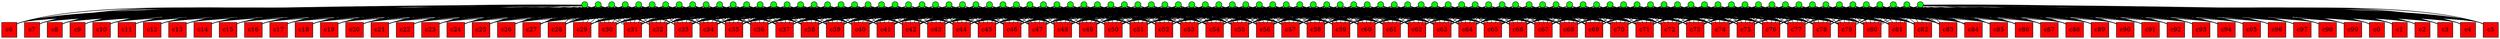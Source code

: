 graph {
c0 [shape=box, width=0.5, style=filled, fillcolor="red"];
c1 [shape=box, width=0.5, style=filled, fillcolor="red"];
c2 [shape=box, width=0.5, style=filled, fillcolor="red"];
c3 [shape=box, width=0.5, style=filled, fillcolor="red"];
c4 [shape=box, width=0.5, style=filled, fillcolor="red"];
c5 [shape=box, width=0.5, style=filled, fillcolor="red"];
c6 [shape=box, width=0.5, style=filled, fillcolor="red"];
c7 [shape=box, width=0.5, style=filled, fillcolor="red"];
c8 [shape=box, width=0.5, style=filled, fillcolor="red"];
c9 [shape=box, width=0.5, style=filled, fillcolor="red"];
c10 [shape=box, width=0.5, style=filled, fillcolor="red"];
c11 [shape=box, width=0.5, style=filled, fillcolor="red"];
c12 [shape=box, width=0.5, style=filled, fillcolor="red"];
c13 [shape=box, width=0.5, style=filled, fillcolor="red"];
c14 [shape=box, width=0.5, style=filled, fillcolor="red"];
c15 [shape=box, width=0.5, style=filled, fillcolor="red"];
c16 [shape=box, width=0.5, style=filled, fillcolor="red"];
c17 [shape=box, width=0.5, style=filled, fillcolor="red"];
c18 [shape=box, width=0.5, style=filled, fillcolor="red"];
c19 [shape=box, width=0.5, style=filled, fillcolor="red"];
c20 [shape=box, width=0.5, style=filled, fillcolor="red"];
c21 [shape=box, width=0.5, style=filled, fillcolor="red"];
c22 [shape=box, width=0.5, style=filled, fillcolor="red"];
c23 [shape=box, width=0.5, style=filled, fillcolor="red"];
c24 [shape=box, width=0.5, style=filled, fillcolor="red"];
c25 [shape=box, width=0.5, style=filled, fillcolor="red"];
c26 [shape=box, width=0.5, style=filled, fillcolor="red"];
c27 [shape=box, width=0.5, style=filled, fillcolor="red"];
c28 [shape=box, width=0.5, style=filled, fillcolor="red"];
c29 [shape=box, width=0.5, style=filled, fillcolor="red"];
c30 [shape=box, width=0.5, style=filled, fillcolor="red"];
c31 [shape=box, width=0.5, style=filled, fillcolor="red"];
c32 [shape=box, width=0.5, style=filled, fillcolor="red"];
c33 [shape=box, width=0.5, style=filled, fillcolor="red"];
c34 [shape=box, width=0.5, style=filled, fillcolor="red"];
c35 [shape=box, width=0.5, style=filled, fillcolor="red"];
c36 [shape=box, width=0.5, style=filled, fillcolor="red"];
c37 [shape=box, width=0.5, style=filled, fillcolor="red"];
c38 [shape=box, width=0.5, style=filled, fillcolor="red"];
c39 [shape=box, width=0.5, style=filled, fillcolor="red"];
c40 [shape=box, width=0.5, style=filled, fillcolor="red"];
c41 [shape=box, width=0.5, style=filled, fillcolor="red"];
c42 [shape=box, width=0.5, style=filled, fillcolor="red"];
c43 [shape=box, width=0.5, style=filled, fillcolor="red"];
c44 [shape=box, width=0.5, style=filled, fillcolor="red"];
c45 [shape=box, width=0.5, style=filled, fillcolor="red"];
c46 [shape=box, width=0.5, style=filled, fillcolor="red"];
c47 [shape=box, width=0.5, style=filled, fillcolor="red"];
c48 [shape=box, width=0.5, style=filled, fillcolor="red"];
c49 [shape=box, width=0.5, style=filled, fillcolor="red"];
c50 [shape=box, width=0.5, style=filled, fillcolor="red"];
c51 [shape=box, width=0.5, style=filled, fillcolor="red"];
c52 [shape=box, width=0.5, style=filled, fillcolor="red"];
c53 [shape=box, width=0.5, style=filled, fillcolor="red"];
c54 [shape=box, width=0.5, style=filled, fillcolor="red"];
c55 [shape=box, width=0.5, style=filled, fillcolor="red"];
c56 [shape=box, width=0.5, style=filled, fillcolor="red"];
c57 [shape=box, width=0.5, style=filled, fillcolor="red"];
c58 [shape=box, width=0.5, style=filled, fillcolor="red"];
c59 [shape=box, width=0.5, style=filled, fillcolor="red"];
c60 [shape=box, width=0.5, style=filled, fillcolor="red"];
c61 [shape=box, width=0.5, style=filled, fillcolor="red"];
c62 [shape=box, width=0.5, style=filled, fillcolor="red"];
c63 [shape=box, width=0.5, style=filled, fillcolor="red"];
c64 [shape=box, width=0.5, style=filled, fillcolor="red"];
c65 [shape=box, width=0.5, style=filled, fillcolor="red"];
c66 [shape=box, width=0.5, style=filled, fillcolor="red"];
c67 [shape=box, width=0.5, style=filled, fillcolor="red"];
c68 [shape=box, width=0.5, style=filled, fillcolor="red"];
c69 [shape=box, width=0.5, style=filled, fillcolor="red"];
c70 [shape=box, width=0.5, style=filled, fillcolor="red"];
c71 [shape=box, width=0.5, style=filled, fillcolor="red"];
c72 [shape=box, width=0.5, style=filled, fillcolor="red"];
c73 [shape=box, width=0.5, style=filled, fillcolor="red"];
c74 [shape=box, width=0.5, style=filled, fillcolor="red"];
c75 [shape=box, width=0.5, style=filled, fillcolor="red"];
c76 [shape=box, width=0.5, style=filled, fillcolor="red"];
c77 [shape=box, width=0.5, style=filled, fillcolor="red"];
c78 [shape=box, width=0.5, style=filled, fillcolor="red"];
c79 [shape=box, width=0.5, style=filled, fillcolor="red"];
c80 [shape=box, width=0.5, style=filled, fillcolor="red"];
c81 [shape=box, width=0.5, style=filled, fillcolor="red"];
c82 [shape=box, width=0.5, style=filled, fillcolor="red"];
c83 [shape=box, width=0.5, style=filled, fillcolor="red"];
c84 [shape=box, width=0.5, style=filled, fillcolor="red"];
c85 [shape=box, width=0.5, style=filled, fillcolor="red"];
c86 [shape=box, width=0.5, style=filled, fillcolor="red"];
c87 [shape=box, width=0.5, style=filled, fillcolor="red"];
c88 [shape=box, width=0.5, style=filled, fillcolor="red"];
c89 [shape=box, width=0.5, style=filled, fillcolor="red"];
c90 [shape=box, width=0.5, style=filled, fillcolor="red"];
c91 [shape=box, width=0.5, style=filled, fillcolor="red"];
c92 [shape=box, width=0.5, style=filled, fillcolor="red"];
c93 [shape=box, width=0.5, style=filled, fillcolor="red"];
c94 [shape=box, width=0.5, style=filled, fillcolor="red"];
c95 [shape=box, width=0.5, style=filled, fillcolor="red"];
c96 [shape=box, width=0.5, style=filled, fillcolor="red"];
c97 [shape=box, width=0.5, style=filled, fillcolor="red"];
c98 [shape=box, width=0.5, style=filled, fillcolor="red"];
c99 [shape=box, width=0.5, style=filled, fillcolor="red"];
e0 [shape=point, width=0.2, style=filled, fillcolor="green"];
e1 [shape=point, width=0.2, style=filled, fillcolor="green"];
e2 [shape=point, width=0.2, style=filled, fillcolor="green"];
e3 [shape=point, width=0.2, style=filled, fillcolor="green"];
e4 [shape=point, width=0.2, style=filled, fillcolor="green"];
e5 [shape=point, width=0.2, style=filled, fillcolor="green"];
e6 [shape=point, width=0.2, style=filled, fillcolor="green"];
e7 [shape=point, width=0.2, style=filled, fillcolor="green"];
e8 [shape=point, width=0.2, style=filled, fillcolor="green"];
e9 [shape=point, width=0.2, style=filled, fillcolor="green"];
e10 [shape=point, width=0.2, style=filled, fillcolor="green"];
e11 [shape=point, width=0.2, style=filled, fillcolor="green"];
e12 [shape=point, width=0.2, style=filled, fillcolor="green"];
e13 [shape=point, width=0.2, style=filled, fillcolor="green"];
e14 [shape=point, width=0.2, style=filled, fillcolor="green"];
e15 [shape=point, width=0.2, style=filled, fillcolor="green"];
e16 [shape=point, width=0.2, style=filled, fillcolor="green"];
e17 [shape=point, width=0.2, style=filled, fillcolor="green"];
e18 [shape=point, width=0.2, style=filled, fillcolor="green"];
e19 [shape=point, width=0.2, style=filled, fillcolor="green"];
e20 [shape=point, width=0.2, style=filled, fillcolor="green"];
e21 [shape=point, width=0.2, style=filled, fillcolor="green"];
e22 [shape=point, width=0.2, style=filled, fillcolor="green"];
e23 [shape=point, width=0.2, style=filled, fillcolor="green"];
e24 [shape=point, width=0.2, style=filled, fillcolor="green"];
e25 [shape=point, width=0.2, style=filled, fillcolor="green"];
e26 [shape=point, width=0.2, style=filled, fillcolor="green"];
e27 [shape=point, width=0.2, style=filled, fillcolor="green"];
e28 [shape=point, width=0.2, style=filled, fillcolor="green"];
e29 [shape=point, width=0.2, style=filled, fillcolor="green"];
e30 [shape=point, width=0.2, style=filled, fillcolor="green"];
e31 [shape=point, width=0.2, style=filled, fillcolor="green"];
e32 [shape=point, width=0.2, style=filled, fillcolor="green"];
e33 [shape=point, width=0.2, style=filled, fillcolor="green"];
e34 [shape=point, width=0.2, style=filled, fillcolor="green"];
e35 [shape=point, width=0.2, style=filled, fillcolor="green"];
e36 [shape=point, width=0.2, style=filled, fillcolor="green"];
e37 [shape=point, width=0.2, style=filled, fillcolor="green"];
e38 [shape=point, width=0.2, style=filled, fillcolor="green"];
e39 [shape=point, width=0.2, style=filled, fillcolor="green"];
e40 [shape=point, width=0.2, style=filled, fillcolor="green"];
e41 [shape=point, width=0.2, style=filled, fillcolor="green"];
e42 [shape=point, width=0.2, style=filled, fillcolor="green"];
e43 [shape=point, width=0.2, style=filled, fillcolor="green"];
e44 [shape=point, width=0.2, style=filled, fillcolor="green"];
e45 [shape=point, width=0.2, style=filled, fillcolor="green"];
e46 [shape=point, width=0.2, style=filled, fillcolor="green"];
e47 [shape=point, width=0.2, style=filled, fillcolor="green"];
e48 [shape=point, width=0.2, style=filled, fillcolor="green"];
e49 [shape=point, width=0.2, style=filled, fillcolor="green"];
e50 [shape=point, width=0.2, style=filled, fillcolor="green"];
e51 [shape=point, width=0.2, style=filled, fillcolor="green"];
e52 [shape=point, width=0.2, style=filled, fillcolor="green"];
e53 [shape=point, width=0.2, style=filled, fillcolor="green"];
e54 [shape=point, width=0.2, style=filled, fillcolor="green"];
e55 [shape=point, width=0.2, style=filled, fillcolor="green"];
e56 [shape=point, width=0.2, style=filled, fillcolor="green"];
e57 [shape=point, width=0.2, style=filled, fillcolor="green"];
e58 [shape=point, width=0.2, style=filled, fillcolor="green"];
e59 [shape=point, width=0.2, style=filled, fillcolor="green"];
e60 [shape=point, width=0.2, style=filled, fillcolor="green"];
e61 [shape=point, width=0.2, style=filled, fillcolor="green"];
e62 [shape=point, width=0.2, style=filled, fillcolor="green"];
e63 [shape=point, width=0.2, style=filled, fillcolor="green"];
e64 [shape=point, width=0.2, style=filled, fillcolor="green"];
e65 [shape=point, width=0.2, style=filled, fillcolor="green"];
e66 [shape=point, width=0.2, style=filled, fillcolor="green"];
e67 [shape=point, width=0.2, style=filled, fillcolor="green"];
e68 [shape=point, width=0.2, style=filled, fillcolor="green"];
e69 [shape=point, width=0.2, style=filled, fillcolor="green"];
e70 [shape=point, width=0.2, style=filled, fillcolor="green"];
e71 [shape=point, width=0.2, style=filled, fillcolor="green"];
e72 [shape=point, width=0.2, style=filled, fillcolor="green"];
e73 [shape=point, width=0.2, style=filled, fillcolor="green"];
e74 [shape=point, width=0.2, style=filled, fillcolor="green"];
e75 [shape=point, width=0.2, style=filled, fillcolor="green"];
e76 [shape=point, width=0.2, style=filled, fillcolor="green"];
e77 [shape=point, width=0.2, style=filled, fillcolor="green"];
e78 [shape=point, width=0.2, style=filled, fillcolor="green"];
e79 [shape=point, width=0.2, style=filled, fillcolor="green"];
e80 [shape=point, width=0.2, style=filled, fillcolor="green"];
e81 [shape=point, width=0.2, style=filled, fillcolor="green"];
e82 [shape=point, width=0.2, style=filled, fillcolor="green"];
e83 [shape=point, width=0.2, style=filled, fillcolor="green"];
e84 [shape=point, width=0.2, style=filled, fillcolor="green"];
e85 [shape=point, width=0.2, style=filled, fillcolor="green"];
e86 [shape=point, width=0.2, style=filled, fillcolor="green"];
e87 [shape=point, width=0.2, style=filled, fillcolor="green"];
e88 [shape=point, width=0.2, style=filled, fillcolor="green"];
e89 [shape=point, width=0.2, style=filled, fillcolor="green"];
e90 [shape=point, width=0.2, style=filled, fillcolor="green"];
e91 [shape=point, width=0.2, style=filled, fillcolor="green"];
e92 [shape=point, width=0.2, style=filled, fillcolor="green"];
e93 [shape=point, width=0.2, style=filled, fillcolor="green"];
e94 [shape=point, width=0.2, style=filled, fillcolor="green"];
e95 [shape=point, width=0.2, style=filled, fillcolor="green"];
e96 [shape=point, width=0.2, style=filled, fillcolor="green"];
e97 [shape=point, width=0.2, style=filled, fillcolor="green"];
e98 [shape=point, width=0.2, style=filled, fillcolor="green"];
e99 [shape=point, width=0.2, style=filled, fillcolor="green"];
e0 -- c0;
e0 -- c1;
e0 -- c2;
e0 -- c3;
e0 -- c4;
e0 -- c5;
e0 -- c6;
e0 -- c7;
e0 -- c8;
e0 -- c9;
e0 -- c10;
e0 -- c11;
e0 -- c12;
e0 -- c13;
e0 -- c14;
e0 -- c15;
e0 -- c16;
e0 -- c17;
e0 -- c18;
e0 -- c19;
e0 -- c20;
e0 -- c21;
e0 -- c22;
e0 -- c23;
e0 -- c24;
e0 -- c25;
e0 -- c26;
e0 -- c27;
e0 -- c28;
e0 -- c29;
e0 -- c30;
e0 -- c31;
e0 -- c32;
e0 -- c33;
e0 -- c34;
e0 -- c35;
e0 -- c36;
e0 -- c37;
e0 -- c38;
e0 -- c39;
e0 -- c40;
e0 -- c41;
e0 -- c42;
e0 -- c43;
e0 -- c44;
e0 -- c45;
e0 -- c46;
e0 -- c47;
e0 -- c48;
e0 -- c49;
e0 -- c50;
e0 -- c51;
e0 -- c52;
e0 -- c53;
e0 -- c54;
e0 -- c55;
e0 -- c56;
e0 -- c57;
e0 -- c58;
e0 -- c59;
e0 -- c60;
e0 -- c61;
e0 -- c62;
e0 -- c63;
e0 -- c64;
e0 -- c65;
e0 -- c66;
e0 -- c67;
e0 -- c68;
e0 -- c69;
e0 -- c70;
e0 -- c71;
e0 -- c72;
e0 -- c73;
e0 -- c74;
e0 -- c75;
e0 -- c76;
e0 -- c77;
e0 -- c78;
e0 -- c79;
e0 -- c80;
e0 -- c81;
e0 -- c82;
e0 -- c83;
e0 -- c84;
e0 -- c85;
e0 -- c86;
e0 -- c87;
e0 -- c88;
e0 -- c89;
e0 -- c90;
e0 -- c91;
e0 -- c92;
e0 -- c93;
e0 -- c94;
e0 -- c95;
e0 -- c96;
e0 -- c97;
e0 -- c98;
e0 -- c99;
e1 -- c0;
e1 -- c1;
e1 -- c2;
e1 -- c3;
e1 -- c4;
e1 -- c5;
e1 -- c6;
e1 -- c7;
e1 -- c8;
e1 -- c9;
e1 -- c10;
e1 -- c11;
e1 -- c12;
e1 -- c13;
e1 -- c14;
e1 -- c15;
e1 -- c16;
e1 -- c17;
e1 -- c18;
e1 -- c19;
e1 -- c20;
e1 -- c21;
e1 -- c22;
e1 -- c23;
e1 -- c24;
e1 -- c25;
e1 -- c26;
e1 -- c27;
e1 -- c28;
e1 -- c29;
e1 -- c30;
e1 -- c31;
e1 -- c32;
e1 -- c33;
e1 -- c34;
e1 -- c35;
e1 -- c36;
e1 -- c37;
e1 -- c38;
e1 -- c39;
e1 -- c40;
e1 -- c41;
e1 -- c42;
e1 -- c43;
e1 -- c44;
e1 -- c45;
e1 -- c46;
e1 -- c47;
e1 -- c48;
e1 -- c49;
e1 -- c50;
e1 -- c51;
e1 -- c52;
e1 -- c53;
e1 -- c54;
e1 -- c55;
e1 -- c56;
e1 -- c57;
e1 -- c58;
e1 -- c59;
e1 -- c60;
e1 -- c61;
e1 -- c62;
e1 -- c63;
e1 -- c64;
e1 -- c65;
e1 -- c66;
e1 -- c67;
e1 -- c68;
e1 -- c69;
e1 -- c70;
e1 -- c71;
e1 -- c72;
e1 -- c73;
e1 -- c74;
e1 -- c75;
e1 -- c76;
e1 -- c77;
e1 -- c78;
e1 -- c79;
e1 -- c80;
e1 -- c81;
e1 -- c82;
e1 -- c83;
e1 -- c84;
e1 -- c85;
e1 -- c86;
e1 -- c87;
e1 -- c88;
e1 -- c89;
e1 -- c90;
e1 -- c91;
e1 -- c92;
e1 -- c93;
e1 -- c94;
e1 -- c95;
e1 -- c96;
e1 -- c97;
e1 -- c98;
e1 -- c99;
e2 -- c0;
e2 -- c1;
e2 -- c2;
e2 -- c3;
e2 -- c4;
e2 -- c5;
e2 -- c6;
e2 -- c7;
e2 -- c8;
e2 -- c9;
e2 -- c10;
e2 -- c11;
e2 -- c12;
e2 -- c13;
e2 -- c14;
e2 -- c15;
e2 -- c16;
e2 -- c17;
e2 -- c18;
e2 -- c19;
e2 -- c20;
e2 -- c21;
e2 -- c22;
e2 -- c23;
e2 -- c24;
e2 -- c25;
e2 -- c26;
e2 -- c27;
e2 -- c28;
e2 -- c29;
e2 -- c30;
e2 -- c31;
e2 -- c32;
e2 -- c33;
e2 -- c34;
e2 -- c35;
e2 -- c36;
e2 -- c37;
e2 -- c38;
e2 -- c39;
e2 -- c40;
e2 -- c41;
e2 -- c42;
e2 -- c43;
e2 -- c44;
e2 -- c45;
e2 -- c46;
e2 -- c47;
e2 -- c48;
e2 -- c49;
e2 -- c50;
e2 -- c51;
e2 -- c52;
e2 -- c53;
e2 -- c54;
e2 -- c55;
e2 -- c56;
e2 -- c57;
e2 -- c58;
e2 -- c59;
e2 -- c60;
e2 -- c61;
e2 -- c62;
e2 -- c63;
e2 -- c64;
e2 -- c65;
e2 -- c66;
e2 -- c67;
e2 -- c68;
e2 -- c69;
e2 -- c70;
e2 -- c71;
e2 -- c72;
e2 -- c73;
e2 -- c74;
e2 -- c75;
e2 -- c76;
e2 -- c77;
e2 -- c78;
e2 -- c79;
e2 -- c80;
e2 -- c81;
e2 -- c82;
e2 -- c83;
e2 -- c84;
e2 -- c85;
e2 -- c86;
e2 -- c87;
e2 -- c88;
e2 -- c89;
e2 -- c90;
e2 -- c91;
e2 -- c92;
e2 -- c93;
e2 -- c94;
e2 -- c95;
e2 -- c96;
e2 -- c97;
e2 -- c98;
e2 -- c99;
e3 -- c0;
e3 -- c1;
e3 -- c2;
e3 -- c3;
e3 -- c4;
e3 -- c5;
e3 -- c6;
e3 -- c7;
e3 -- c8;
e3 -- c9;
e3 -- c10;
e3 -- c11;
e3 -- c12;
e3 -- c13;
e3 -- c14;
e3 -- c15;
e3 -- c16;
e3 -- c17;
e3 -- c18;
e3 -- c19;
e3 -- c20;
e3 -- c21;
e3 -- c22;
e3 -- c23;
e3 -- c24;
e3 -- c25;
e3 -- c26;
e3 -- c27;
e3 -- c28;
e3 -- c29;
e3 -- c30;
e3 -- c31;
e3 -- c32;
e3 -- c33;
e3 -- c34;
e3 -- c35;
e3 -- c36;
e3 -- c37;
e3 -- c38;
e3 -- c39;
e3 -- c40;
e3 -- c41;
e3 -- c42;
e3 -- c43;
e3 -- c44;
e3 -- c45;
e3 -- c46;
e3 -- c47;
e3 -- c48;
e3 -- c49;
e3 -- c50;
e3 -- c51;
e3 -- c52;
e3 -- c53;
e3 -- c54;
e3 -- c55;
e3 -- c56;
e3 -- c57;
e3 -- c58;
e3 -- c59;
e3 -- c60;
e3 -- c61;
e3 -- c62;
e3 -- c63;
e3 -- c64;
e3 -- c65;
e3 -- c66;
e3 -- c67;
e3 -- c68;
e3 -- c69;
e3 -- c70;
e3 -- c71;
e3 -- c72;
e3 -- c73;
e3 -- c74;
e3 -- c75;
e3 -- c76;
e3 -- c77;
e3 -- c78;
e3 -- c79;
e3 -- c80;
e3 -- c81;
e3 -- c82;
e3 -- c83;
e3 -- c84;
e3 -- c85;
e3 -- c86;
e3 -- c87;
e3 -- c88;
e3 -- c89;
e3 -- c90;
e3 -- c91;
e3 -- c92;
e3 -- c93;
e3 -- c94;
e3 -- c95;
e3 -- c96;
e3 -- c97;
e3 -- c98;
e3 -- c99;
e4 -- c0;
e4 -- c1;
e4 -- c2;
e4 -- c3;
e4 -- c4;
e4 -- c5;
e4 -- c6;
e4 -- c7;
e4 -- c8;
e4 -- c9;
e4 -- c10;
e4 -- c11;
e4 -- c12;
e4 -- c13;
e4 -- c14;
e4 -- c15;
e4 -- c16;
e4 -- c17;
e4 -- c18;
e4 -- c19;
e4 -- c20;
e4 -- c21;
e4 -- c22;
e4 -- c23;
e4 -- c24;
e4 -- c25;
e4 -- c26;
e4 -- c27;
e4 -- c28;
e4 -- c29;
e4 -- c30;
e4 -- c31;
e4 -- c32;
e4 -- c33;
e4 -- c34;
e4 -- c35;
e4 -- c36;
e4 -- c37;
e4 -- c38;
e4 -- c39;
e4 -- c40;
e4 -- c41;
e4 -- c42;
e4 -- c43;
e4 -- c44;
e4 -- c45;
e4 -- c46;
e4 -- c47;
e4 -- c48;
e4 -- c49;
e4 -- c50;
e4 -- c51;
e4 -- c52;
e4 -- c53;
e4 -- c54;
e4 -- c55;
e4 -- c56;
e4 -- c57;
e4 -- c58;
e4 -- c59;
e4 -- c60;
e4 -- c61;
e4 -- c62;
e4 -- c63;
e4 -- c64;
e4 -- c65;
e4 -- c66;
e4 -- c67;
e4 -- c68;
e4 -- c69;
e4 -- c70;
e4 -- c71;
e4 -- c72;
e4 -- c73;
e4 -- c74;
e4 -- c75;
e4 -- c76;
e4 -- c77;
e4 -- c78;
e4 -- c79;
e4 -- c80;
e4 -- c81;
e4 -- c82;
e4 -- c83;
e4 -- c84;
e4 -- c85;
e4 -- c86;
e4 -- c87;
e4 -- c88;
e4 -- c89;
e4 -- c90;
e4 -- c91;
e4 -- c92;
e4 -- c93;
e4 -- c94;
e4 -- c95;
e4 -- c96;
e4 -- c97;
e4 -- c98;
e4 -- c99;
e5 -- c0;
e5 -- c1;
e5 -- c2;
e5 -- c3;
e5 -- c4;
e5 -- c5;
e5 -- c6;
e5 -- c7;
e5 -- c8;
e5 -- c9;
e5 -- c10;
e5 -- c11;
e5 -- c12;
e5 -- c13;
e5 -- c14;
e5 -- c15;
e5 -- c16;
e5 -- c17;
e5 -- c18;
e5 -- c19;
e5 -- c20;
e5 -- c21;
e5 -- c22;
e5 -- c23;
e5 -- c24;
e5 -- c25;
e5 -- c26;
e5 -- c27;
e5 -- c28;
e5 -- c29;
e5 -- c30;
e5 -- c31;
e5 -- c32;
e5 -- c33;
e5 -- c34;
e5 -- c35;
e5 -- c36;
e5 -- c37;
e5 -- c38;
e5 -- c39;
e5 -- c40;
e5 -- c41;
e5 -- c42;
e5 -- c43;
e5 -- c44;
e5 -- c45;
e5 -- c46;
e5 -- c47;
e5 -- c48;
e5 -- c49;
e5 -- c50;
e5 -- c51;
e5 -- c52;
e5 -- c53;
e5 -- c54;
e5 -- c55;
e5 -- c56;
e5 -- c57;
e5 -- c58;
e5 -- c59;
e5 -- c60;
e5 -- c61;
e5 -- c62;
e5 -- c63;
e5 -- c64;
e5 -- c65;
e5 -- c66;
e5 -- c67;
e5 -- c68;
e5 -- c69;
e5 -- c70;
e5 -- c71;
e5 -- c72;
e5 -- c73;
e5 -- c74;
e5 -- c75;
e5 -- c76;
e5 -- c77;
e5 -- c78;
e5 -- c79;
e5 -- c80;
e5 -- c81;
e5 -- c82;
e5 -- c83;
e5 -- c84;
e5 -- c85;
e5 -- c86;
e5 -- c87;
e5 -- c88;
e5 -- c89;
e5 -- c90;
e5 -- c91;
e5 -- c92;
e5 -- c93;
e5 -- c94;
e5 -- c95;
e5 -- c96;
e5 -- c97;
e5 -- c98;
e5 -- c99;
e6 -- c0;
e6 -- c1;
e6 -- c2;
e6 -- c3;
e6 -- c4;
e6 -- c5;
e6 -- c6;
e6 -- c7;
e6 -- c8;
e6 -- c9;
e6 -- c10;
e6 -- c11;
e6 -- c12;
e6 -- c13;
e6 -- c14;
e6 -- c15;
e6 -- c16;
e6 -- c17;
e6 -- c18;
e6 -- c19;
e6 -- c20;
e6 -- c21;
e6 -- c22;
e6 -- c23;
e6 -- c24;
e6 -- c25;
e6 -- c26;
e6 -- c27;
e6 -- c28;
e6 -- c29;
e6 -- c30;
e6 -- c31;
e6 -- c32;
e6 -- c33;
e6 -- c34;
e6 -- c35;
e6 -- c36;
e6 -- c37;
e6 -- c38;
e6 -- c39;
e6 -- c40;
e6 -- c41;
e6 -- c42;
e6 -- c43;
e6 -- c44;
e6 -- c45;
e6 -- c46;
e6 -- c47;
e6 -- c48;
e6 -- c49;
e6 -- c50;
e6 -- c51;
e6 -- c52;
e6 -- c53;
e6 -- c54;
e6 -- c55;
e6 -- c56;
e6 -- c57;
e6 -- c58;
e6 -- c59;
e6 -- c60;
e6 -- c61;
e6 -- c62;
e6 -- c63;
e6 -- c64;
e6 -- c65;
e6 -- c66;
e6 -- c67;
e6 -- c68;
e6 -- c69;
e6 -- c70;
e6 -- c71;
e6 -- c72;
e6 -- c73;
e6 -- c74;
e6 -- c75;
e6 -- c76;
e6 -- c77;
e6 -- c78;
e6 -- c79;
e6 -- c80;
e6 -- c81;
e6 -- c82;
e6 -- c83;
e6 -- c84;
e6 -- c85;
e6 -- c86;
e6 -- c87;
e6 -- c88;
e6 -- c89;
e6 -- c90;
e6 -- c91;
e6 -- c92;
e6 -- c93;
e6 -- c94;
e6 -- c95;
e6 -- c96;
e6 -- c97;
e6 -- c98;
e6 -- c99;
e7 -- c0;
e7 -- c1;
e7 -- c2;
e7 -- c3;
e7 -- c4;
e7 -- c5;
e7 -- c6;
e7 -- c7;
e7 -- c8;
e7 -- c9;
e7 -- c10;
e7 -- c11;
e7 -- c12;
e7 -- c13;
e7 -- c14;
e7 -- c15;
e7 -- c16;
e7 -- c17;
e7 -- c18;
e7 -- c19;
e7 -- c20;
e7 -- c21;
e7 -- c22;
e7 -- c23;
e7 -- c24;
e7 -- c25;
e7 -- c26;
e7 -- c27;
e7 -- c28;
e7 -- c29;
e7 -- c30;
e7 -- c31;
e7 -- c32;
e7 -- c33;
e7 -- c34;
e7 -- c35;
e7 -- c36;
e7 -- c37;
e7 -- c38;
e7 -- c39;
e7 -- c40;
e7 -- c41;
e7 -- c42;
e7 -- c43;
e7 -- c44;
e7 -- c45;
e7 -- c46;
e7 -- c47;
e7 -- c48;
e7 -- c49;
e7 -- c50;
e7 -- c51;
e7 -- c52;
e7 -- c53;
e7 -- c54;
e7 -- c55;
e7 -- c56;
e7 -- c57;
e7 -- c58;
e7 -- c59;
e7 -- c60;
e7 -- c61;
e7 -- c62;
e7 -- c63;
e7 -- c64;
e7 -- c65;
e7 -- c66;
e7 -- c67;
e7 -- c68;
e7 -- c69;
e7 -- c70;
e7 -- c71;
e7 -- c72;
e7 -- c73;
e7 -- c74;
e7 -- c75;
e7 -- c76;
e7 -- c77;
e7 -- c78;
e7 -- c79;
e7 -- c80;
e7 -- c81;
e7 -- c82;
e7 -- c83;
e7 -- c84;
e7 -- c85;
e7 -- c86;
e7 -- c87;
e7 -- c88;
e7 -- c89;
e7 -- c90;
e7 -- c91;
e7 -- c92;
e7 -- c93;
e7 -- c94;
e7 -- c95;
e7 -- c96;
e7 -- c97;
e7 -- c98;
e7 -- c99;
e8 -- c0;
e8 -- c1;
e8 -- c2;
e8 -- c3;
e8 -- c4;
e8 -- c5;
e8 -- c6;
e8 -- c7;
e8 -- c8;
e8 -- c9;
e8 -- c10;
e8 -- c11;
e8 -- c12;
e8 -- c13;
e8 -- c14;
e8 -- c15;
e8 -- c16;
e8 -- c17;
e8 -- c18;
e8 -- c19;
e8 -- c20;
e8 -- c21;
e8 -- c22;
e8 -- c23;
e8 -- c24;
e8 -- c25;
e8 -- c26;
e8 -- c27;
e8 -- c28;
e8 -- c29;
e8 -- c30;
e8 -- c31;
e8 -- c32;
e8 -- c33;
e8 -- c34;
e8 -- c35;
e8 -- c36;
e8 -- c37;
e8 -- c38;
e8 -- c39;
e8 -- c40;
e8 -- c41;
e8 -- c42;
e8 -- c43;
e8 -- c44;
e8 -- c45;
e8 -- c46;
e8 -- c47;
e8 -- c48;
e8 -- c49;
e8 -- c50;
e8 -- c51;
e8 -- c52;
e8 -- c53;
e8 -- c54;
e8 -- c55;
e8 -- c56;
e8 -- c57;
e8 -- c58;
e8 -- c59;
e8 -- c60;
e8 -- c61;
e8 -- c62;
e8 -- c63;
e8 -- c64;
e8 -- c65;
e8 -- c66;
e8 -- c67;
e8 -- c68;
e8 -- c69;
e8 -- c70;
e8 -- c71;
e8 -- c72;
e8 -- c73;
e8 -- c74;
e8 -- c75;
e8 -- c76;
e8 -- c77;
e8 -- c78;
e8 -- c79;
e8 -- c80;
e8 -- c81;
e8 -- c82;
e8 -- c83;
e8 -- c84;
e8 -- c85;
e8 -- c86;
e8 -- c87;
e8 -- c88;
e8 -- c89;
e8 -- c90;
e8 -- c91;
e8 -- c92;
e8 -- c93;
e8 -- c94;
e8 -- c95;
e8 -- c96;
e8 -- c97;
e8 -- c98;
e8 -- c99;
e9 -- c0;
e9 -- c1;
e9 -- c2;
e9 -- c3;
e9 -- c4;
e9 -- c5;
e9 -- c6;
e9 -- c7;
e9 -- c8;
e9 -- c9;
e9 -- c10;
e9 -- c11;
e9 -- c12;
e9 -- c13;
e9 -- c14;
e9 -- c15;
e9 -- c16;
e9 -- c17;
e9 -- c18;
e9 -- c19;
e9 -- c20;
e9 -- c21;
e9 -- c22;
e9 -- c23;
e9 -- c24;
e9 -- c25;
e9 -- c26;
e9 -- c27;
e9 -- c28;
e9 -- c29;
e9 -- c30;
e9 -- c31;
e9 -- c32;
e9 -- c33;
e9 -- c34;
e9 -- c35;
e9 -- c36;
e9 -- c37;
e9 -- c38;
e9 -- c39;
e9 -- c40;
e9 -- c41;
e9 -- c42;
e9 -- c43;
e9 -- c44;
e9 -- c45;
e9 -- c46;
e9 -- c47;
e9 -- c48;
e9 -- c49;
e9 -- c50;
e9 -- c51;
e9 -- c52;
e9 -- c53;
e9 -- c54;
e9 -- c55;
e9 -- c56;
e9 -- c57;
e9 -- c58;
e9 -- c59;
e9 -- c60;
e9 -- c61;
e9 -- c62;
e9 -- c63;
e9 -- c64;
e9 -- c65;
e9 -- c66;
e9 -- c67;
e9 -- c68;
e9 -- c69;
e9 -- c70;
e9 -- c71;
e9 -- c72;
e9 -- c73;
e9 -- c74;
e9 -- c75;
e9 -- c76;
e9 -- c77;
e9 -- c78;
e9 -- c79;
e9 -- c80;
e9 -- c81;
e9 -- c82;
e9 -- c83;
e9 -- c84;
e9 -- c85;
e9 -- c86;
e9 -- c87;
e9 -- c88;
e9 -- c89;
e9 -- c90;
e9 -- c91;
e9 -- c92;
e9 -- c93;
e9 -- c94;
e9 -- c95;
e9 -- c96;
e9 -- c97;
e9 -- c98;
e9 -- c99;
e10 -- c0;
e10 -- c1;
e10 -- c2;
e10 -- c3;
e10 -- c4;
e10 -- c5;
e10 -- c6;
e10 -- c7;
e10 -- c8;
e10 -- c9;
e10 -- c10;
e10 -- c11;
e10 -- c12;
e10 -- c13;
e10 -- c14;
e10 -- c15;
e10 -- c16;
e10 -- c17;
e10 -- c18;
e10 -- c19;
e10 -- c20;
e10 -- c21;
e10 -- c22;
e10 -- c23;
e10 -- c24;
e10 -- c25;
e10 -- c26;
e10 -- c27;
e10 -- c28;
e10 -- c29;
e10 -- c30;
e10 -- c31;
e10 -- c32;
e10 -- c33;
e10 -- c34;
e10 -- c35;
e10 -- c36;
e10 -- c37;
e10 -- c38;
e10 -- c39;
e10 -- c40;
e10 -- c41;
e10 -- c42;
e10 -- c43;
e10 -- c44;
e10 -- c45;
e10 -- c46;
e10 -- c47;
e10 -- c48;
e10 -- c49;
e10 -- c50;
e10 -- c51;
e10 -- c52;
e10 -- c53;
e10 -- c54;
e10 -- c55;
e10 -- c56;
e10 -- c57;
e10 -- c58;
e10 -- c59;
e10 -- c60;
e10 -- c61;
e10 -- c62;
e10 -- c63;
e10 -- c64;
e10 -- c65;
e10 -- c66;
e10 -- c67;
e10 -- c68;
e10 -- c69;
e10 -- c70;
e10 -- c71;
e10 -- c72;
e10 -- c73;
e10 -- c74;
e10 -- c75;
e10 -- c76;
e10 -- c77;
e10 -- c78;
e10 -- c79;
e10 -- c80;
e10 -- c81;
e10 -- c82;
e10 -- c83;
e10 -- c84;
e10 -- c85;
e10 -- c86;
e10 -- c87;
e10 -- c88;
e10 -- c89;
e10 -- c90;
e10 -- c91;
e10 -- c92;
e10 -- c93;
e10 -- c94;
e10 -- c95;
e10 -- c96;
e10 -- c97;
e10 -- c98;
e10 -- c99;
e11 -- c0;
e11 -- c1;
e11 -- c2;
e11 -- c3;
e11 -- c4;
e11 -- c5;
e11 -- c6;
e11 -- c7;
e11 -- c8;
e11 -- c9;
e11 -- c10;
e11 -- c11;
e11 -- c12;
e11 -- c13;
e11 -- c14;
e11 -- c15;
e11 -- c16;
e11 -- c17;
e11 -- c18;
e11 -- c19;
e11 -- c20;
e11 -- c21;
e11 -- c22;
e11 -- c23;
e11 -- c24;
e11 -- c25;
e11 -- c26;
e11 -- c27;
e11 -- c28;
e11 -- c29;
e11 -- c30;
e11 -- c31;
e11 -- c32;
e11 -- c33;
e11 -- c34;
e11 -- c35;
e11 -- c36;
e11 -- c37;
e11 -- c38;
e11 -- c39;
e11 -- c40;
e11 -- c41;
e11 -- c42;
e11 -- c43;
e11 -- c44;
e11 -- c45;
e11 -- c46;
e11 -- c47;
e11 -- c48;
e11 -- c49;
e11 -- c50;
e11 -- c51;
e11 -- c52;
e11 -- c53;
e11 -- c54;
e11 -- c55;
e11 -- c56;
e11 -- c57;
e11 -- c58;
e11 -- c59;
e11 -- c60;
e11 -- c61;
e11 -- c62;
e11 -- c63;
e11 -- c64;
e11 -- c65;
e11 -- c66;
e11 -- c67;
e11 -- c68;
e11 -- c69;
e11 -- c70;
e11 -- c71;
e11 -- c72;
e11 -- c73;
e11 -- c74;
e11 -- c75;
e11 -- c76;
e11 -- c77;
e11 -- c78;
e11 -- c79;
e11 -- c80;
e11 -- c81;
e11 -- c82;
e11 -- c83;
e11 -- c84;
e11 -- c85;
e11 -- c86;
e11 -- c87;
e11 -- c88;
e11 -- c89;
e11 -- c90;
e11 -- c91;
e11 -- c92;
e11 -- c93;
e11 -- c94;
e11 -- c95;
e11 -- c96;
e11 -- c97;
e11 -- c98;
e11 -- c99;
e12 -- c0;
e12 -- c1;
e12 -- c2;
e12 -- c3;
e12 -- c4;
e12 -- c5;
e12 -- c6;
e12 -- c7;
e12 -- c8;
e12 -- c9;
e12 -- c10;
e12 -- c11;
e12 -- c12;
e12 -- c13;
e12 -- c14;
e12 -- c15;
e12 -- c16;
e12 -- c17;
e12 -- c18;
e12 -- c19;
e12 -- c20;
e12 -- c21;
e12 -- c22;
e12 -- c23;
e12 -- c24;
e12 -- c25;
e12 -- c26;
e12 -- c27;
e12 -- c28;
e12 -- c29;
e12 -- c30;
e12 -- c31;
e12 -- c32;
e12 -- c33;
e12 -- c34;
e12 -- c35;
e12 -- c36;
e12 -- c37;
e12 -- c38;
e12 -- c39;
e12 -- c40;
e12 -- c41;
e12 -- c42;
e12 -- c43;
e12 -- c44;
e12 -- c45;
e12 -- c46;
e12 -- c47;
e12 -- c48;
e12 -- c49;
e12 -- c50;
e12 -- c51;
e12 -- c52;
e12 -- c53;
e12 -- c54;
e12 -- c55;
e12 -- c56;
e12 -- c57;
e12 -- c58;
e12 -- c59;
e12 -- c60;
e12 -- c61;
e12 -- c62;
e12 -- c63;
e12 -- c64;
e12 -- c65;
e12 -- c66;
e12 -- c67;
e12 -- c68;
e12 -- c69;
e12 -- c70;
e12 -- c71;
e12 -- c72;
e12 -- c73;
e12 -- c74;
e12 -- c75;
e12 -- c76;
e12 -- c77;
e12 -- c78;
e12 -- c79;
e12 -- c80;
e12 -- c81;
e12 -- c82;
e12 -- c83;
e12 -- c84;
e12 -- c85;
e12 -- c86;
e12 -- c87;
e12 -- c88;
e12 -- c89;
e12 -- c90;
e12 -- c91;
e12 -- c92;
e12 -- c93;
e12 -- c94;
e12 -- c95;
e12 -- c96;
e12 -- c97;
e12 -- c98;
e12 -- c99;
e13 -- c0;
e13 -- c1;
e13 -- c2;
e13 -- c3;
e13 -- c4;
e13 -- c5;
e13 -- c6;
e13 -- c7;
e13 -- c8;
e13 -- c9;
e13 -- c10;
e13 -- c11;
e13 -- c12;
e13 -- c13;
e13 -- c14;
e13 -- c15;
e13 -- c16;
e13 -- c17;
e13 -- c18;
e13 -- c19;
e13 -- c20;
e13 -- c21;
e13 -- c22;
e13 -- c23;
e13 -- c24;
e13 -- c25;
e13 -- c26;
e13 -- c27;
e13 -- c28;
e13 -- c29;
e13 -- c30;
e13 -- c31;
e13 -- c32;
e13 -- c33;
e13 -- c34;
e13 -- c35;
e13 -- c36;
e13 -- c37;
e13 -- c38;
e13 -- c39;
e13 -- c40;
e13 -- c41;
e13 -- c42;
e13 -- c43;
e13 -- c44;
e13 -- c45;
e13 -- c46;
e13 -- c47;
e13 -- c48;
e13 -- c49;
e13 -- c50;
e13 -- c51;
e13 -- c52;
e13 -- c53;
e13 -- c54;
e13 -- c55;
e13 -- c56;
e13 -- c57;
e13 -- c58;
e13 -- c59;
e13 -- c60;
e13 -- c61;
e13 -- c62;
e13 -- c63;
e13 -- c64;
e13 -- c65;
e13 -- c66;
e13 -- c67;
e13 -- c68;
e13 -- c69;
e13 -- c70;
e13 -- c71;
e13 -- c72;
e13 -- c73;
e13 -- c74;
e13 -- c75;
e13 -- c76;
e13 -- c77;
e13 -- c78;
e13 -- c79;
e13 -- c80;
e13 -- c81;
e13 -- c82;
e13 -- c83;
e13 -- c84;
e13 -- c85;
e13 -- c86;
e13 -- c87;
e13 -- c88;
e13 -- c89;
e13 -- c90;
e13 -- c91;
e13 -- c92;
e13 -- c93;
e13 -- c94;
e13 -- c95;
e13 -- c96;
e13 -- c97;
e13 -- c98;
e13 -- c99;
e14 -- c0;
e14 -- c1;
e14 -- c2;
e14 -- c3;
e14 -- c4;
e14 -- c5;
e14 -- c6;
e14 -- c7;
e14 -- c8;
e14 -- c9;
e14 -- c10;
e14 -- c11;
e14 -- c12;
e14 -- c13;
e14 -- c14;
e14 -- c15;
e14 -- c16;
e14 -- c17;
e14 -- c18;
e14 -- c19;
e14 -- c20;
e14 -- c21;
e14 -- c22;
e14 -- c23;
e14 -- c24;
e14 -- c25;
e14 -- c26;
e14 -- c27;
e14 -- c28;
e14 -- c29;
e14 -- c30;
e14 -- c31;
e14 -- c32;
e14 -- c33;
e14 -- c34;
e14 -- c35;
e14 -- c36;
e14 -- c37;
e14 -- c38;
e14 -- c39;
e14 -- c40;
e14 -- c41;
e14 -- c42;
e14 -- c43;
e14 -- c44;
e14 -- c45;
e14 -- c46;
e14 -- c47;
e14 -- c48;
e14 -- c49;
e14 -- c50;
e14 -- c51;
e14 -- c52;
e14 -- c53;
e14 -- c54;
e14 -- c55;
e14 -- c56;
e14 -- c57;
e14 -- c58;
e14 -- c59;
e14 -- c60;
e14 -- c61;
e14 -- c62;
e14 -- c63;
e14 -- c64;
e14 -- c65;
e14 -- c66;
e14 -- c67;
e14 -- c68;
e14 -- c69;
e14 -- c70;
e14 -- c71;
e14 -- c72;
e14 -- c73;
e14 -- c74;
e14 -- c75;
e14 -- c76;
e14 -- c77;
e14 -- c78;
e14 -- c79;
e14 -- c80;
e14 -- c81;
e14 -- c82;
e14 -- c83;
e14 -- c84;
e14 -- c85;
e14 -- c86;
e14 -- c87;
e14 -- c88;
e14 -- c89;
e14 -- c90;
e14 -- c91;
e14 -- c92;
e14 -- c93;
e14 -- c94;
e14 -- c95;
e14 -- c96;
e14 -- c97;
e14 -- c98;
e14 -- c99;
e15 -- c0;
e15 -- c1;
e15 -- c2;
e15 -- c3;
e15 -- c4;
e15 -- c5;
e15 -- c6;
e15 -- c7;
e15 -- c8;
e15 -- c9;
e15 -- c10;
e15 -- c11;
e15 -- c12;
e15 -- c13;
e15 -- c14;
e15 -- c15;
e15 -- c16;
e15 -- c17;
e15 -- c18;
e15 -- c19;
e15 -- c20;
e15 -- c21;
e15 -- c22;
e15 -- c23;
e15 -- c24;
e15 -- c25;
e15 -- c26;
e15 -- c27;
e15 -- c28;
e15 -- c29;
e15 -- c30;
e15 -- c31;
e15 -- c32;
e15 -- c33;
e15 -- c34;
e15 -- c35;
e15 -- c36;
e15 -- c37;
e15 -- c38;
e15 -- c39;
e15 -- c40;
e15 -- c41;
e15 -- c42;
e15 -- c43;
e15 -- c44;
e15 -- c45;
e15 -- c46;
e15 -- c47;
e15 -- c48;
e15 -- c49;
e15 -- c50;
e15 -- c51;
e15 -- c52;
e15 -- c53;
e15 -- c54;
e15 -- c55;
e15 -- c56;
e15 -- c57;
e15 -- c58;
e15 -- c59;
e15 -- c60;
e15 -- c61;
e15 -- c62;
e15 -- c63;
e15 -- c64;
e15 -- c65;
e15 -- c66;
e15 -- c67;
e15 -- c68;
e15 -- c69;
e15 -- c70;
e15 -- c71;
e15 -- c72;
e15 -- c73;
e15 -- c74;
e15 -- c75;
e15 -- c76;
e15 -- c77;
e15 -- c78;
e15 -- c79;
e15 -- c80;
e15 -- c81;
e15 -- c82;
e15 -- c83;
e15 -- c84;
e15 -- c85;
e15 -- c86;
e15 -- c87;
e15 -- c88;
e15 -- c89;
e15 -- c90;
e15 -- c91;
e15 -- c92;
e15 -- c93;
e15 -- c94;
e15 -- c95;
e15 -- c96;
e15 -- c97;
e15 -- c98;
e15 -- c99;
e16 -- c0;
e16 -- c1;
e16 -- c2;
e16 -- c3;
e16 -- c4;
e16 -- c5;
e16 -- c6;
e16 -- c7;
e16 -- c8;
e16 -- c9;
e16 -- c10;
e16 -- c11;
e16 -- c12;
e16 -- c13;
e16 -- c14;
e16 -- c15;
e16 -- c16;
e16 -- c17;
e16 -- c18;
e16 -- c19;
e16 -- c20;
e16 -- c21;
e16 -- c22;
e16 -- c23;
e16 -- c24;
e16 -- c25;
e16 -- c26;
e16 -- c27;
e16 -- c28;
e16 -- c29;
e16 -- c30;
e16 -- c31;
e16 -- c32;
e16 -- c33;
e16 -- c34;
e16 -- c35;
e16 -- c36;
e16 -- c37;
e16 -- c38;
e16 -- c39;
e16 -- c40;
e16 -- c41;
e16 -- c42;
e16 -- c43;
e16 -- c44;
e16 -- c45;
e16 -- c46;
e16 -- c47;
e16 -- c48;
e16 -- c49;
e16 -- c50;
e16 -- c51;
e16 -- c52;
e16 -- c53;
e16 -- c54;
e16 -- c55;
e16 -- c56;
e16 -- c57;
e16 -- c58;
e16 -- c59;
e16 -- c60;
e16 -- c61;
e16 -- c62;
e16 -- c63;
e16 -- c64;
e16 -- c65;
e16 -- c66;
e16 -- c67;
e16 -- c68;
e16 -- c69;
e16 -- c70;
e16 -- c71;
e16 -- c72;
e16 -- c73;
e16 -- c74;
e16 -- c75;
e16 -- c76;
e16 -- c77;
e16 -- c78;
e16 -- c79;
e16 -- c80;
e16 -- c81;
e16 -- c82;
e16 -- c83;
e16 -- c84;
e16 -- c85;
e16 -- c86;
e16 -- c87;
e16 -- c88;
e16 -- c89;
e16 -- c90;
e16 -- c91;
e16 -- c92;
e16 -- c93;
e16 -- c94;
e16 -- c95;
e16 -- c96;
e16 -- c97;
e16 -- c98;
e16 -- c99;
e17 -- c0;
e17 -- c1;
e17 -- c2;
e17 -- c3;
e17 -- c4;
e17 -- c5;
e17 -- c6;
e17 -- c7;
e17 -- c8;
e17 -- c9;
e17 -- c10;
e17 -- c11;
e17 -- c12;
e17 -- c13;
e17 -- c14;
e17 -- c15;
e17 -- c16;
e17 -- c17;
e17 -- c18;
e17 -- c19;
e17 -- c20;
e17 -- c21;
e17 -- c22;
e17 -- c23;
e17 -- c24;
e17 -- c25;
e17 -- c26;
e17 -- c27;
e17 -- c28;
e17 -- c29;
e17 -- c30;
e17 -- c31;
e17 -- c32;
e17 -- c33;
e17 -- c34;
e17 -- c35;
e17 -- c36;
e17 -- c37;
e17 -- c38;
e17 -- c39;
e17 -- c40;
e17 -- c41;
e17 -- c42;
e17 -- c43;
e17 -- c44;
e17 -- c45;
e17 -- c46;
e17 -- c47;
e17 -- c48;
e17 -- c49;
e17 -- c50;
e17 -- c51;
e17 -- c52;
e17 -- c53;
e17 -- c54;
e17 -- c55;
e17 -- c56;
e17 -- c57;
e17 -- c58;
e17 -- c59;
e17 -- c60;
e17 -- c61;
e17 -- c62;
e17 -- c63;
e17 -- c64;
e17 -- c65;
e17 -- c66;
e17 -- c67;
e17 -- c68;
e17 -- c69;
e17 -- c70;
e17 -- c71;
e17 -- c72;
e17 -- c73;
e17 -- c74;
e17 -- c75;
e17 -- c76;
e17 -- c77;
e17 -- c78;
e17 -- c79;
e17 -- c80;
e17 -- c81;
e17 -- c82;
e17 -- c83;
e17 -- c84;
e17 -- c85;
e17 -- c86;
e17 -- c87;
e17 -- c88;
e17 -- c89;
e17 -- c90;
e17 -- c91;
e17 -- c92;
e17 -- c93;
e17 -- c94;
e17 -- c95;
e17 -- c96;
e17 -- c97;
e17 -- c98;
e17 -- c99;
e18 -- c0;
e18 -- c1;
e18 -- c2;
e18 -- c3;
e18 -- c4;
e18 -- c5;
e18 -- c6;
e18 -- c7;
e18 -- c8;
e18 -- c9;
e18 -- c10;
e18 -- c11;
e18 -- c12;
e18 -- c13;
e18 -- c14;
e18 -- c15;
e18 -- c16;
e18 -- c17;
e18 -- c18;
e18 -- c19;
e18 -- c20;
e18 -- c21;
e18 -- c22;
e18 -- c23;
e18 -- c24;
e18 -- c25;
e18 -- c26;
e18 -- c27;
e18 -- c28;
e18 -- c29;
e18 -- c30;
e18 -- c31;
e18 -- c32;
e18 -- c33;
e18 -- c34;
e18 -- c35;
e18 -- c36;
e18 -- c37;
e18 -- c38;
e18 -- c39;
e18 -- c40;
e18 -- c41;
e18 -- c42;
e18 -- c43;
e18 -- c44;
e18 -- c45;
e18 -- c46;
e18 -- c47;
e18 -- c48;
e18 -- c49;
e18 -- c50;
e18 -- c51;
e18 -- c52;
e18 -- c53;
e18 -- c54;
e18 -- c55;
e18 -- c56;
e18 -- c57;
e18 -- c58;
e18 -- c59;
e18 -- c60;
e18 -- c61;
e18 -- c62;
e18 -- c63;
e18 -- c64;
e18 -- c65;
e18 -- c66;
e18 -- c67;
e18 -- c68;
e18 -- c69;
e18 -- c70;
e18 -- c71;
e18 -- c72;
e18 -- c73;
e18 -- c74;
e18 -- c75;
e18 -- c76;
e18 -- c77;
e18 -- c78;
e18 -- c79;
e18 -- c80;
e18 -- c81;
e18 -- c82;
e18 -- c83;
e18 -- c84;
e18 -- c85;
e18 -- c86;
e18 -- c87;
e18 -- c88;
e18 -- c89;
e18 -- c90;
e18 -- c91;
e18 -- c92;
e18 -- c93;
e18 -- c94;
e18 -- c95;
e18 -- c96;
e18 -- c97;
e18 -- c98;
e18 -- c99;
e19 -- c0;
e19 -- c1;
e19 -- c2;
e19 -- c3;
e19 -- c4;
e19 -- c5;
e19 -- c6;
e19 -- c7;
e19 -- c8;
e19 -- c9;
e19 -- c10;
e19 -- c11;
e19 -- c12;
e19 -- c13;
e19 -- c14;
e19 -- c15;
e19 -- c16;
e19 -- c17;
e19 -- c18;
e19 -- c19;
e19 -- c20;
e19 -- c21;
e19 -- c22;
e19 -- c23;
e19 -- c24;
e19 -- c25;
e19 -- c26;
e19 -- c27;
e19 -- c28;
e19 -- c29;
e19 -- c30;
e19 -- c31;
e19 -- c32;
e19 -- c33;
e19 -- c34;
e19 -- c35;
e19 -- c36;
e19 -- c37;
e19 -- c38;
e19 -- c39;
e19 -- c40;
e19 -- c41;
e19 -- c42;
e19 -- c43;
e19 -- c44;
e19 -- c45;
e19 -- c46;
e19 -- c47;
e19 -- c48;
e19 -- c49;
e19 -- c50;
e19 -- c51;
e19 -- c52;
e19 -- c53;
e19 -- c54;
e19 -- c55;
e19 -- c56;
e19 -- c57;
e19 -- c58;
e19 -- c59;
e19 -- c60;
e19 -- c61;
e19 -- c62;
e19 -- c63;
e19 -- c64;
e19 -- c65;
e19 -- c66;
e19 -- c67;
e19 -- c68;
e19 -- c69;
e19 -- c70;
e19 -- c71;
e19 -- c72;
e19 -- c73;
e19 -- c74;
e19 -- c75;
e19 -- c76;
e19 -- c77;
e19 -- c78;
e19 -- c79;
e19 -- c80;
e19 -- c81;
e19 -- c82;
e19 -- c83;
e19 -- c84;
e19 -- c85;
e19 -- c86;
e19 -- c87;
e19 -- c88;
e19 -- c89;
e19 -- c90;
e19 -- c91;
e19 -- c92;
e19 -- c93;
e19 -- c94;
e19 -- c95;
e19 -- c96;
e19 -- c97;
e19 -- c98;
e19 -- c99;
e20 -- c0;
e20 -- c1;
e20 -- c2;
e20 -- c3;
e20 -- c4;
e20 -- c5;
e20 -- c6;
e20 -- c7;
e20 -- c8;
e20 -- c9;
e20 -- c10;
e20 -- c11;
e20 -- c12;
e20 -- c13;
e20 -- c14;
e20 -- c15;
e20 -- c16;
e20 -- c17;
e20 -- c18;
e20 -- c19;
e20 -- c20;
e20 -- c21;
e20 -- c22;
e20 -- c23;
e20 -- c24;
e20 -- c25;
e20 -- c26;
e20 -- c27;
e20 -- c28;
e20 -- c29;
e20 -- c30;
e20 -- c31;
e20 -- c32;
e20 -- c33;
e20 -- c34;
e20 -- c35;
e20 -- c36;
e20 -- c37;
e20 -- c38;
e20 -- c39;
e20 -- c40;
e20 -- c41;
e20 -- c42;
e20 -- c43;
e20 -- c44;
e20 -- c45;
e20 -- c46;
e20 -- c47;
e20 -- c48;
e20 -- c49;
e20 -- c50;
e20 -- c51;
e20 -- c52;
e20 -- c53;
e20 -- c54;
e20 -- c55;
e20 -- c56;
e20 -- c57;
e20 -- c58;
e20 -- c59;
e20 -- c60;
e20 -- c61;
e20 -- c62;
e20 -- c63;
e20 -- c64;
e20 -- c65;
e20 -- c66;
e20 -- c67;
e20 -- c68;
e20 -- c69;
e20 -- c70;
e20 -- c71;
e20 -- c72;
e20 -- c73;
e20 -- c74;
e20 -- c75;
e20 -- c76;
e20 -- c77;
e20 -- c78;
e20 -- c79;
e20 -- c80;
e20 -- c81;
e20 -- c82;
e20 -- c83;
e20 -- c84;
e20 -- c85;
e20 -- c86;
e20 -- c87;
e20 -- c88;
e20 -- c89;
e20 -- c90;
e20 -- c91;
e20 -- c92;
e20 -- c93;
e20 -- c94;
e20 -- c95;
e20 -- c96;
e20 -- c97;
e20 -- c98;
e20 -- c99;
e21 -- c0;
e21 -- c1;
e21 -- c2;
e21 -- c3;
e21 -- c4;
e21 -- c5;
e21 -- c6;
e21 -- c7;
e21 -- c8;
e21 -- c9;
e21 -- c10;
e21 -- c11;
e21 -- c12;
e21 -- c13;
e21 -- c14;
e21 -- c15;
e21 -- c16;
e21 -- c17;
e21 -- c18;
e21 -- c19;
e21 -- c20;
e21 -- c21;
e21 -- c22;
e21 -- c23;
e21 -- c24;
e21 -- c25;
e21 -- c26;
e21 -- c27;
e21 -- c28;
e21 -- c29;
e21 -- c30;
e21 -- c31;
e21 -- c32;
e21 -- c33;
e21 -- c34;
e21 -- c35;
e21 -- c36;
e21 -- c37;
e21 -- c38;
e21 -- c39;
e21 -- c40;
e21 -- c41;
e21 -- c42;
e21 -- c43;
e21 -- c44;
e21 -- c45;
e21 -- c46;
e21 -- c47;
e21 -- c48;
e21 -- c49;
e21 -- c50;
e21 -- c51;
e21 -- c52;
e21 -- c53;
e21 -- c54;
e21 -- c55;
e21 -- c56;
e21 -- c57;
e21 -- c58;
e21 -- c59;
e21 -- c60;
e21 -- c61;
e21 -- c62;
e21 -- c63;
e21 -- c64;
e21 -- c65;
e21 -- c66;
e21 -- c67;
e21 -- c68;
e21 -- c69;
e21 -- c70;
e21 -- c71;
e21 -- c72;
e21 -- c73;
e21 -- c74;
e21 -- c75;
e21 -- c76;
e21 -- c77;
e21 -- c78;
e21 -- c79;
e21 -- c80;
e21 -- c81;
e21 -- c82;
e21 -- c83;
e21 -- c84;
e21 -- c85;
e21 -- c86;
e21 -- c87;
e21 -- c88;
e21 -- c89;
e21 -- c90;
e21 -- c91;
e21 -- c92;
e21 -- c93;
e21 -- c94;
e21 -- c95;
e21 -- c96;
e21 -- c97;
e21 -- c98;
e21 -- c99;
e22 -- c0;
e22 -- c1;
e22 -- c2;
e22 -- c3;
e22 -- c4;
e22 -- c5;
e22 -- c6;
e22 -- c7;
e22 -- c8;
e22 -- c9;
e22 -- c10;
e22 -- c11;
e22 -- c12;
e22 -- c13;
e22 -- c14;
e22 -- c15;
e22 -- c16;
e22 -- c17;
e22 -- c18;
e22 -- c19;
e22 -- c20;
e22 -- c21;
e22 -- c22;
e22 -- c23;
e22 -- c24;
e22 -- c25;
e22 -- c26;
e22 -- c27;
e22 -- c28;
e22 -- c29;
e22 -- c30;
e22 -- c31;
e22 -- c32;
e22 -- c33;
e22 -- c34;
e22 -- c35;
e22 -- c36;
e22 -- c37;
e22 -- c38;
e22 -- c39;
e22 -- c40;
e22 -- c41;
e22 -- c42;
e22 -- c43;
e22 -- c44;
e22 -- c45;
e22 -- c46;
e22 -- c47;
e22 -- c48;
e22 -- c49;
e22 -- c50;
e22 -- c51;
e22 -- c52;
e22 -- c53;
e22 -- c54;
e22 -- c55;
e22 -- c56;
e22 -- c57;
e22 -- c58;
e22 -- c59;
e22 -- c60;
e22 -- c61;
e22 -- c62;
e22 -- c63;
e22 -- c64;
e22 -- c65;
e22 -- c66;
e22 -- c67;
e22 -- c68;
e22 -- c69;
e22 -- c70;
e22 -- c71;
e22 -- c72;
e22 -- c73;
e22 -- c74;
e22 -- c75;
e22 -- c76;
e22 -- c77;
e22 -- c78;
e22 -- c79;
e22 -- c80;
e22 -- c81;
e22 -- c82;
e22 -- c83;
e22 -- c84;
e22 -- c85;
e22 -- c86;
e22 -- c87;
e22 -- c88;
e22 -- c89;
e22 -- c90;
e22 -- c91;
e22 -- c92;
e22 -- c93;
e22 -- c94;
e22 -- c95;
e22 -- c96;
e22 -- c97;
e22 -- c98;
e22 -- c99;
e23 -- c0;
e23 -- c1;
e23 -- c2;
e23 -- c3;
e23 -- c4;
e23 -- c5;
e23 -- c6;
e23 -- c7;
e23 -- c8;
e23 -- c9;
e23 -- c10;
e23 -- c11;
e23 -- c12;
e23 -- c13;
e23 -- c14;
e23 -- c15;
e23 -- c16;
e23 -- c17;
e23 -- c18;
e23 -- c19;
e23 -- c20;
e23 -- c21;
e23 -- c22;
e23 -- c23;
e23 -- c24;
e23 -- c25;
e23 -- c26;
e23 -- c27;
e23 -- c28;
e23 -- c29;
e23 -- c30;
e23 -- c31;
e23 -- c32;
e23 -- c33;
e23 -- c34;
e23 -- c35;
e23 -- c36;
e23 -- c37;
e23 -- c38;
e23 -- c39;
e23 -- c40;
e23 -- c41;
e23 -- c42;
e23 -- c43;
e23 -- c44;
e23 -- c45;
e23 -- c46;
e23 -- c47;
e23 -- c48;
e23 -- c49;
e23 -- c50;
e23 -- c51;
e23 -- c52;
e23 -- c53;
e23 -- c54;
e23 -- c55;
e23 -- c56;
e23 -- c57;
e23 -- c58;
e23 -- c59;
e23 -- c60;
e23 -- c61;
e23 -- c62;
e23 -- c63;
e23 -- c64;
e23 -- c65;
e23 -- c66;
e23 -- c67;
e23 -- c68;
e23 -- c69;
e23 -- c70;
e23 -- c71;
e23 -- c72;
e23 -- c73;
e23 -- c74;
e23 -- c75;
e23 -- c76;
e23 -- c77;
e23 -- c78;
e23 -- c79;
e23 -- c80;
e23 -- c81;
e23 -- c82;
e23 -- c83;
e23 -- c84;
e23 -- c85;
e23 -- c86;
e23 -- c87;
e23 -- c88;
e23 -- c89;
e23 -- c90;
e23 -- c91;
e23 -- c92;
e23 -- c93;
e23 -- c94;
e23 -- c95;
e23 -- c96;
e23 -- c97;
e23 -- c98;
e23 -- c99;
e24 -- c0;
e24 -- c1;
e24 -- c2;
e24 -- c3;
e24 -- c4;
e24 -- c5;
e24 -- c6;
e24 -- c7;
e24 -- c8;
e24 -- c9;
e24 -- c10;
e24 -- c11;
e24 -- c12;
e24 -- c13;
e24 -- c14;
e24 -- c15;
e24 -- c16;
e24 -- c17;
e24 -- c18;
e24 -- c19;
e24 -- c20;
e24 -- c21;
e24 -- c22;
e24 -- c23;
e24 -- c24;
e24 -- c25;
e24 -- c26;
e24 -- c27;
e24 -- c28;
e24 -- c29;
e24 -- c30;
e24 -- c31;
e24 -- c32;
e24 -- c33;
e24 -- c34;
e24 -- c35;
e24 -- c36;
e24 -- c37;
e24 -- c38;
e24 -- c39;
e24 -- c40;
e24 -- c41;
e24 -- c42;
e24 -- c43;
e24 -- c44;
e24 -- c45;
e24 -- c46;
e24 -- c47;
e24 -- c48;
e24 -- c49;
e24 -- c50;
e24 -- c51;
e24 -- c52;
e24 -- c53;
e24 -- c54;
e24 -- c55;
e24 -- c56;
e24 -- c57;
e24 -- c58;
e24 -- c59;
e24 -- c60;
e24 -- c61;
e24 -- c62;
e24 -- c63;
e24 -- c64;
e24 -- c65;
e24 -- c66;
e24 -- c67;
e24 -- c68;
e24 -- c69;
e24 -- c70;
e24 -- c71;
e24 -- c72;
e24 -- c73;
e24 -- c74;
e24 -- c75;
e24 -- c76;
e24 -- c77;
e24 -- c78;
e24 -- c79;
e24 -- c80;
e24 -- c81;
e24 -- c82;
e24 -- c83;
e24 -- c84;
e24 -- c85;
e24 -- c86;
e24 -- c87;
e24 -- c88;
e24 -- c89;
e24 -- c90;
e24 -- c91;
e24 -- c92;
e24 -- c93;
e24 -- c94;
e24 -- c95;
e24 -- c96;
e24 -- c97;
e24 -- c98;
e24 -- c99;
e25 -- c0;
e25 -- c1;
e25 -- c2;
e25 -- c3;
e25 -- c4;
e25 -- c5;
e25 -- c6;
e25 -- c7;
e25 -- c8;
e25 -- c9;
e25 -- c10;
e25 -- c11;
e25 -- c12;
e25 -- c13;
e25 -- c14;
e25 -- c15;
e25 -- c16;
e25 -- c17;
e25 -- c18;
e25 -- c19;
e25 -- c20;
e25 -- c21;
e25 -- c22;
e25 -- c23;
e25 -- c24;
e25 -- c25;
e25 -- c26;
e25 -- c27;
e25 -- c28;
e25 -- c29;
e25 -- c30;
e25 -- c31;
e25 -- c32;
e25 -- c33;
e25 -- c34;
e25 -- c35;
e25 -- c36;
e25 -- c37;
e25 -- c38;
e25 -- c39;
e25 -- c40;
e25 -- c41;
e25 -- c42;
e25 -- c43;
e25 -- c44;
e25 -- c45;
e25 -- c46;
e25 -- c47;
e25 -- c48;
e25 -- c49;
e25 -- c50;
e25 -- c51;
e25 -- c52;
e25 -- c53;
e25 -- c54;
e25 -- c55;
e25 -- c56;
e25 -- c57;
e25 -- c58;
e25 -- c59;
e25 -- c60;
e25 -- c61;
e25 -- c62;
e25 -- c63;
e25 -- c64;
e25 -- c65;
e25 -- c66;
e25 -- c67;
e25 -- c68;
e25 -- c69;
e25 -- c70;
e25 -- c71;
e25 -- c72;
e25 -- c73;
e25 -- c74;
e25 -- c75;
e25 -- c76;
e25 -- c77;
e25 -- c78;
e25 -- c79;
e25 -- c80;
e25 -- c81;
e25 -- c82;
e25 -- c83;
e25 -- c84;
e25 -- c85;
e25 -- c86;
e25 -- c87;
e25 -- c88;
e25 -- c89;
e25 -- c90;
e25 -- c91;
e25 -- c92;
e25 -- c93;
e25 -- c94;
e25 -- c95;
e25 -- c96;
e25 -- c97;
e25 -- c98;
e25 -- c99;
e26 -- c0;
e26 -- c1;
e26 -- c2;
e26 -- c3;
e26 -- c4;
e26 -- c5;
e26 -- c6;
e26 -- c7;
e26 -- c8;
e26 -- c9;
e26 -- c10;
e26 -- c11;
e26 -- c12;
e26 -- c13;
e26 -- c14;
e26 -- c15;
e26 -- c16;
e26 -- c17;
e26 -- c18;
e26 -- c19;
e26 -- c20;
e26 -- c21;
e26 -- c22;
e26 -- c23;
e26 -- c24;
e26 -- c25;
e26 -- c26;
e26 -- c27;
e26 -- c28;
e26 -- c29;
e26 -- c30;
e26 -- c31;
e26 -- c32;
e26 -- c33;
e26 -- c34;
e26 -- c35;
e26 -- c36;
e26 -- c37;
e26 -- c38;
e26 -- c39;
e26 -- c40;
e26 -- c41;
e26 -- c42;
e26 -- c43;
e26 -- c44;
e26 -- c45;
e26 -- c46;
e26 -- c47;
e26 -- c48;
e26 -- c49;
e26 -- c50;
e26 -- c51;
e26 -- c52;
e26 -- c53;
e26 -- c54;
e26 -- c55;
e26 -- c56;
e26 -- c57;
e26 -- c58;
e26 -- c59;
e26 -- c60;
e26 -- c61;
e26 -- c62;
e26 -- c63;
e26 -- c64;
e26 -- c65;
e26 -- c66;
e26 -- c67;
e26 -- c68;
e26 -- c69;
e26 -- c70;
e26 -- c71;
e26 -- c72;
e26 -- c73;
e26 -- c74;
e26 -- c75;
e26 -- c76;
e26 -- c77;
e26 -- c78;
e26 -- c79;
e26 -- c80;
e26 -- c81;
e26 -- c82;
e26 -- c83;
e26 -- c84;
e26 -- c85;
e26 -- c86;
e26 -- c87;
e26 -- c88;
e26 -- c89;
e26 -- c90;
e26 -- c91;
e26 -- c92;
e26 -- c93;
e26 -- c94;
e26 -- c95;
e26 -- c96;
e26 -- c97;
e26 -- c98;
e26 -- c99;
e27 -- c0;
e27 -- c1;
e27 -- c2;
e27 -- c3;
e27 -- c4;
e27 -- c5;
e27 -- c6;
e27 -- c7;
e27 -- c8;
e27 -- c9;
e27 -- c10;
e27 -- c11;
e27 -- c12;
e27 -- c13;
e27 -- c14;
e27 -- c15;
e27 -- c16;
e27 -- c17;
e27 -- c18;
e27 -- c19;
e27 -- c20;
e27 -- c21;
e27 -- c22;
e27 -- c23;
e27 -- c24;
e27 -- c25;
e27 -- c26;
e27 -- c27;
e27 -- c28;
e27 -- c29;
e27 -- c30;
e27 -- c31;
e27 -- c32;
e27 -- c33;
e27 -- c34;
e27 -- c35;
e27 -- c36;
e27 -- c37;
e27 -- c38;
e27 -- c39;
e27 -- c40;
e27 -- c41;
e27 -- c42;
e27 -- c43;
e27 -- c44;
e27 -- c45;
e27 -- c46;
e27 -- c47;
e27 -- c48;
e27 -- c49;
e27 -- c50;
e27 -- c51;
e27 -- c52;
e27 -- c53;
e27 -- c54;
e27 -- c55;
e27 -- c56;
e27 -- c57;
e27 -- c58;
e27 -- c59;
e27 -- c60;
e27 -- c61;
e27 -- c62;
e27 -- c63;
e27 -- c64;
e27 -- c65;
e27 -- c66;
e27 -- c67;
e27 -- c68;
e27 -- c69;
e27 -- c70;
e27 -- c71;
e27 -- c72;
e27 -- c73;
e27 -- c74;
e27 -- c75;
e27 -- c76;
e27 -- c77;
e27 -- c78;
e27 -- c79;
e27 -- c80;
e27 -- c81;
e27 -- c82;
e27 -- c83;
e27 -- c84;
e27 -- c85;
e27 -- c86;
e27 -- c87;
e27 -- c88;
e27 -- c89;
e27 -- c90;
e27 -- c91;
e27 -- c92;
e27 -- c93;
e27 -- c94;
e27 -- c95;
e27 -- c96;
e27 -- c97;
e27 -- c98;
e27 -- c99;
e28 -- c0;
e28 -- c1;
e28 -- c2;
e28 -- c3;
e28 -- c4;
e28 -- c5;
e28 -- c6;
e28 -- c7;
e28 -- c8;
e28 -- c9;
e28 -- c10;
e28 -- c11;
e28 -- c12;
e28 -- c13;
e28 -- c14;
e28 -- c15;
e28 -- c16;
e28 -- c17;
e28 -- c18;
e28 -- c19;
e28 -- c20;
e28 -- c21;
e28 -- c22;
e28 -- c23;
e28 -- c24;
e28 -- c25;
e28 -- c26;
e28 -- c27;
e28 -- c28;
e28 -- c29;
e28 -- c30;
e28 -- c31;
e28 -- c32;
e28 -- c33;
e28 -- c34;
e28 -- c35;
e28 -- c36;
e28 -- c37;
e28 -- c38;
e28 -- c39;
e28 -- c40;
e28 -- c41;
e28 -- c42;
e28 -- c43;
e28 -- c44;
e28 -- c45;
e28 -- c46;
e28 -- c47;
e28 -- c48;
e28 -- c49;
e28 -- c50;
e28 -- c51;
e28 -- c52;
e28 -- c53;
e28 -- c54;
e28 -- c55;
e28 -- c56;
e28 -- c57;
e28 -- c58;
e28 -- c59;
e28 -- c60;
e28 -- c61;
e28 -- c62;
e28 -- c63;
e28 -- c64;
e28 -- c65;
e28 -- c66;
e28 -- c67;
e28 -- c68;
e28 -- c69;
e28 -- c70;
e28 -- c71;
e28 -- c72;
e28 -- c73;
e28 -- c74;
e28 -- c75;
e28 -- c76;
e28 -- c77;
e28 -- c78;
e28 -- c79;
e28 -- c80;
e28 -- c81;
e28 -- c82;
e28 -- c83;
e28 -- c84;
e28 -- c85;
e28 -- c86;
e28 -- c87;
e28 -- c88;
e28 -- c89;
e28 -- c90;
e28 -- c91;
e28 -- c92;
e28 -- c93;
e28 -- c94;
e28 -- c95;
e28 -- c96;
e28 -- c97;
e28 -- c98;
e28 -- c99;
e29 -- c0;
e29 -- c1;
e29 -- c2;
e29 -- c3;
e29 -- c4;
e29 -- c5;
e29 -- c6;
e29 -- c7;
e29 -- c8;
e29 -- c9;
e29 -- c10;
e29 -- c11;
e29 -- c12;
e29 -- c13;
e29 -- c14;
e29 -- c15;
e29 -- c16;
e29 -- c17;
e29 -- c18;
e29 -- c19;
e29 -- c20;
e29 -- c21;
e29 -- c22;
e29 -- c23;
e29 -- c24;
e29 -- c25;
e29 -- c26;
e29 -- c27;
e29 -- c28;
e29 -- c29;
e29 -- c30;
e29 -- c31;
e29 -- c32;
e29 -- c33;
e29 -- c34;
e29 -- c35;
e29 -- c36;
e29 -- c37;
e29 -- c38;
e29 -- c39;
e29 -- c40;
e29 -- c41;
e29 -- c42;
e29 -- c43;
e29 -- c44;
e29 -- c45;
e29 -- c46;
e29 -- c47;
e29 -- c48;
e29 -- c49;
e29 -- c50;
e29 -- c51;
e29 -- c52;
e29 -- c53;
e29 -- c54;
e29 -- c55;
e29 -- c56;
e29 -- c57;
e29 -- c58;
e29 -- c59;
e29 -- c60;
e29 -- c61;
e29 -- c62;
e29 -- c63;
e29 -- c64;
e29 -- c65;
e29 -- c66;
e29 -- c67;
e29 -- c68;
e29 -- c69;
e29 -- c70;
e29 -- c71;
e29 -- c72;
e29 -- c73;
e29 -- c74;
e29 -- c75;
e29 -- c76;
e29 -- c77;
e29 -- c78;
e29 -- c79;
e29 -- c80;
e29 -- c81;
e29 -- c82;
e29 -- c83;
e29 -- c84;
e29 -- c85;
e29 -- c86;
e29 -- c87;
e29 -- c88;
e29 -- c89;
e29 -- c90;
e29 -- c91;
e29 -- c92;
e29 -- c93;
e29 -- c94;
e29 -- c95;
e29 -- c96;
e29 -- c97;
e29 -- c98;
e29 -- c99;
e30 -- c0;
e30 -- c1;
e30 -- c2;
e30 -- c3;
e30 -- c4;
e30 -- c5;
e30 -- c6;
e30 -- c7;
e30 -- c8;
e30 -- c9;
e30 -- c10;
e30 -- c11;
e30 -- c12;
e30 -- c13;
e30 -- c14;
e30 -- c15;
e30 -- c16;
e30 -- c17;
e30 -- c18;
e30 -- c19;
e30 -- c20;
e30 -- c21;
e30 -- c22;
e30 -- c23;
e30 -- c24;
e30 -- c25;
e30 -- c26;
e30 -- c27;
e30 -- c28;
e30 -- c29;
e30 -- c30;
e30 -- c31;
e30 -- c32;
e30 -- c33;
e30 -- c34;
e30 -- c35;
e30 -- c36;
e30 -- c37;
e30 -- c38;
e30 -- c39;
e30 -- c40;
e30 -- c41;
e30 -- c42;
e30 -- c43;
e30 -- c44;
e30 -- c45;
e30 -- c46;
e30 -- c47;
e30 -- c48;
e30 -- c49;
e30 -- c50;
e30 -- c51;
e30 -- c52;
e30 -- c53;
e30 -- c54;
e30 -- c55;
e30 -- c56;
e30 -- c57;
e30 -- c58;
e30 -- c59;
e30 -- c60;
e30 -- c61;
e30 -- c62;
e30 -- c63;
e30 -- c64;
e30 -- c65;
e30 -- c66;
e30 -- c67;
e30 -- c68;
e30 -- c69;
e30 -- c70;
e30 -- c71;
e30 -- c72;
e30 -- c73;
e30 -- c74;
e30 -- c75;
e30 -- c76;
e30 -- c77;
e30 -- c78;
e30 -- c79;
e30 -- c80;
e30 -- c81;
e30 -- c82;
e30 -- c83;
e30 -- c84;
e30 -- c85;
e30 -- c86;
e30 -- c87;
e30 -- c88;
e30 -- c89;
e30 -- c90;
e30 -- c91;
e30 -- c92;
e30 -- c93;
e30 -- c94;
e30 -- c95;
e30 -- c96;
e30 -- c97;
e30 -- c98;
e30 -- c99;
e31 -- c0;
e31 -- c1;
e31 -- c2;
e31 -- c3;
e31 -- c4;
e31 -- c5;
e31 -- c6;
e31 -- c7;
e31 -- c8;
e31 -- c9;
e31 -- c10;
e31 -- c11;
e31 -- c12;
e31 -- c13;
e31 -- c14;
e31 -- c15;
e31 -- c16;
e31 -- c17;
e31 -- c18;
e31 -- c19;
e31 -- c20;
e31 -- c21;
e31 -- c22;
e31 -- c23;
e31 -- c24;
e31 -- c25;
e31 -- c26;
e31 -- c27;
e31 -- c28;
e31 -- c29;
e31 -- c30;
e31 -- c31;
e31 -- c32;
e31 -- c33;
e31 -- c34;
e31 -- c35;
e31 -- c36;
e31 -- c37;
e31 -- c38;
e31 -- c39;
e31 -- c40;
e31 -- c41;
e31 -- c42;
e31 -- c43;
e31 -- c44;
e31 -- c45;
e31 -- c46;
e31 -- c47;
e31 -- c48;
e31 -- c49;
e31 -- c50;
e31 -- c51;
e31 -- c52;
e31 -- c53;
e31 -- c54;
e31 -- c55;
e31 -- c56;
e31 -- c57;
e31 -- c58;
e31 -- c59;
e31 -- c60;
e31 -- c61;
e31 -- c62;
e31 -- c63;
e31 -- c64;
e31 -- c65;
e31 -- c66;
e31 -- c67;
e31 -- c68;
e31 -- c69;
e31 -- c70;
e31 -- c71;
e31 -- c72;
e31 -- c73;
e31 -- c74;
e31 -- c75;
e31 -- c76;
e31 -- c77;
e31 -- c78;
e31 -- c79;
e31 -- c80;
e31 -- c81;
e31 -- c82;
e31 -- c83;
e31 -- c84;
e31 -- c85;
e31 -- c86;
e31 -- c87;
e31 -- c88;
e31 -- c89;
e31 -- c90;
e31 -- c91;
e31 -- c92;
e31 -- c93;
e31 -- c94;
e31 -- c95;
e31 -- c96;
e31 -- c97;
e31 -- c98;
e31 -- c99;
e32 -- c0;
e32 -- c1;
e32 -- c2;
e32 -- c3;
e32 -- c4;
e32 -- c5;
e32 -- c6;
e32 -- c7;
e32 -- c8;
e32 -- c9;
e32 -- c10;
e32 -- c11;
e32 -- c12;
e32 -- c13;
e32 -- c14;
e32 -- c15;
e32 -- c16;
e32 -- c17;
e32 -- c18;
e32 -- c19;
e32 -- c20;
e32 -- c21;
e32 -- c22;
e32 -- c23;
e32 -- c24;
e32 -- c25;
e32 -- c26;
e32 -- c27;
e32 -- c28;
e32 -- c29;
e32 -- c30;
e32 -- c31;
e32 -- c32;
e32 -- c33;
e32 -- c34;
e32 -- c35;
e32 -- c36;
e32 -- c37;
e32 -- c38;
e32 -- c39;
e32 -- c40;
e32 -- c41;
e32 -- c42;
e32 -- c43;
e32 -- c44;
e32 -- c45;
e32 -- c46;
e32 -- c47;
e32 -- c48;
e32 -- c49;
e32 -- c50;
e32 -- c51;
e32 -- c52;
e32 -- c53;
e32 -- c54;
e32 -- c55;
e32 -- c56;
e32 -- c57;
e32 -- c58;
e32 -- c59;
e32 -- c60;
e32 -- c61;
e32 -- c62;
e32 -- c63;
e32 -- c64;
e32 -- c65;
e32 -- c66;
e32 -- c67;
e32 -- c68;
e32 -- c69;
e32 -- c70;
e32 -- c71;
e32 -- c72;
e32 -- c73;
e32 -- c74;
e32 -- c75;
e32 -- c76;
e32 -- c77;
e32 -- c78;
e32 -- c79;
e32 -- c80;
e32 -- c81;
e32 -- c82;
e32 -- c83;
e32 -- c84;
e32 -- c85;
e32 -- c86;
e32 -- c87;
e32 -- c88;
e32 -- c89;
e32 -- c90;
e32 -- c91;
e32 -- c92;
e32 -- c93;
e32 -- c94;
e32 -- c95;
e32 -- c96;
e32 -- c97;
e32 -- c98;
e32 -- c99;
e33 -- c0;
e33 -- c1;
e33 -- c2;
e33 -- c3;
e33 -- c4;
e33 -- c5;
e33 -- c6;
e33 -- c7;
e33 -- c8;
e33 -- c9;
e33 -- c10;
e33 -- c11;
e33 -- c12;
e33 -- c13;
e33 -- c14;
e33 -- c15;
e33 -- c16;
e33 -- c17;
e33 -- c18;
e33 -- c19;
e33 -- c20;
e33 -- c21;
e33 -- c22;
e33 -- c23;
e33 -- c24;
e33 -- c25;
e33 -- c26;
e33 -- c27;
e33 -- c28;
e33 -- c29;
e33 -- c30;
e33 -- c31;
e33 -- c32;
e33 -- c33;
e33 -- c34;
e33 -- c35;
e33 -- c36;
e33 -- c37;
e33 -- c38;
e33 -- c39;
e33 -- c40;
e33 -- c41;
e33 -- c42;
e33 -- c43;
e33 -- c44;
e33 -- c45;
e33 -- c46;
e33 -- c47;
e33 -- c48;
e33 -- c49;
e33 -- c50;
e33 -- c51;
e33 -- c52;
e33 -- c53;
e33 -- c54;
e33 -- c55;
e33 -- c56;
e33 -- c57;
e33 -- c58;
e33 -- c59;
e33 -- c60;
e33 -- c61;
e33 -- c62;
e33 -- c63;
e33 -- c64;
e33 -- c65;
e33 -- c66;
e33 -- c67;
e33 -- c68;
e33 -- c69;
e33 -- c70;
e33 -- c71;
e33 -- c72;
e33 -- c73;
e33 -- c74;
e33 -- c75;
e33 -- c76;
e33 -- c77;
e33 -- c78;
e33 -- c79;
e33 -- c80;
e33 -- c81;
e33 -- c82;
e33 -- c83;
e33 -- c84;
e33 -- c85;
e33 -- c86;
e33 -- c87;
e33 -- c88;
e33 -- c89;
e33 -- c90;
e33 -- c91;
e33 -- c92;
e33 -- c93;
e33 -- c94;
e33 -- c95;
e33 -- c96;
e33 -- c97;
e33 -- c98;
e33 -- c99;
e34 -- c0;
e34 -- c1;
e34 -- c2;
e34 -- c3;
e34 -- c4;
e34 -- c5;
e34 -- c6;
e34 -- c7;
e34 -- c8;
e34 -- c9;
e34 -- c10;
e34 -- c11;
e34 -- c12;
e34 -- c13;
e34 -- c14;
e34 -- c15;
e34 -- c16;
e34 -- c17;
e34 -- c18;
e34 -- c19;
e34 -- c20;
e34 -- c21;
e34 -- c22;
e34 -- c23;
e34 -- c24;
e34 -- c25;
e34 -- c26;
e34 -- c27;
e34 -- c28;
e34 -- c29;
e34 -- c30;
e34 -- c31;
e34 -- c32;
e34 -- c33;
e34 -- c34;
e34 -- c35;
e34 -- c36;
e34 -- c37;
e34 -- c38;
e34 -- c39;
e34 -- c40;
e34 -- c41;
e34 -- c42;
e34 -- c43;
e34 -- c44;
e34 -- c45;
e34 -- c46;
e34 -- c47;
e34 -- c48;
e34 -- c49;
e34 -- c50;
e34 -- c51;
e34 -- c52;
e34 -- c53;
e34 -- c54;
e34 -- c55;
e34 -- c56;
e34 -- c57;
e34 -- c58;
e34 -- c59;
e34 -- c60;
e34 -- c61;
e34 -- c62;
e34 -- c63;
e34 -- c64;
e34 -- c65;
e34 -- c66;
e34 -- c67;
e34 -- c68;
e34 -- c69;
e34 -- c70;
e34 -- c71;
e34 -- c72;
e34 -- c73;
e34 -- c74;
e34 -- c75;
e34 -- c76;
e34 -- c77;
e34 -- c78;
e34 -- c79;
e34 -- c80;
e34 -- c81;
e34 -- c82;
e34 -- c83;
e34 -- c84;
e34 -- c85;
e34 -- c86;
e34 -- c87;
e34 -- c88;
e34 -- c89;
e34 -- c90;
e34 -- c91;
e34 -- c92;
e34 -- c93;
e34 -- c94;
e34 -- c95;
e34 -- c96;
e34 -- c97;
e34 -- c98;
e34 -- c99;
e35 -- c0;
e35 -- c1;
e35 -- c2;
e35 -- c3;
e35 -- c4;
e35 -- c5;
e35 -- c6;
e35 -- c7;
e35 -- c8;
e35 -- c9;
e35 -- c10;
e35 -- c11;
e35 -- c12;
e35 -- c13;
e35 -- c14;
e35 -- c15;
e35 -- c16;
e35 -- c17;
e35 -- c18;
e35 -- c19;
e35 -- c20;
e35 -- c21;
e35 -- c22;
e35 -- c23;
e35 -- c24;
e35 -- c25;
e35 -- c26;
e35 -- c27;
e35 -- c28;
e35 -- c29;
e35 -- c30;
e35 -- c31;
e35 -- c32;
e35 -- c33;
e35 -- c34;
e35 -- c35;
e35 -- c36;
e35 -- c37;
e35 -- c38;
e35 -- c39;
e35 -- c40;
e35 -- c41;
e35 -- c42;
e35 -- c43;
e35 -- c44;
e35 -- c45;
e35 -- c46;
e35 -- c47;
e35 -- c48;
e35 -- c49;
e35 -- c50;
e35 -- c51;
e35 -- c52;
e35 -- c53;
e35 -- c54;
e35 -- c55;
e35 -- c56;
e35 -- c57;
e35 -- c58;
e35 -- c59;
e35 -- c60;
e35 -- c61;
e35 -- c62;
e35 -- c63;
e35 -- c64;
e35 -- c65;
e35 -- c66;
e35 -- c67;
e35 -- c68;
e35 -- c69;
e35 -- c70;
e35 -- c71;
e35 -- c72;
e35 -- c73;
e35 -- c74;
e35 -- c75;
e35 -- c76;
e35 -- c77;
e35 -- c78;
e35 -- c79;
e35 -- c80;
e35 -- c81;
e35 -- c82;
e35 -- c83;
e35 -- c84;
e35 -- c85;
e35 -- c86;
e35 -- c87;
e35 -- c88;
e35 -- c89;
e35 -- c90;
e35 -- c91;
e35 -- c92;
e35 -- c93;
e35 -- c94;
e35 -- c95;
e35 -- c96;
e35 -- c97;
e35 -- c98;
e35 -- c99;
e36 -- c0;
e36 -- c1;
e36 -- c2;
e36 -- c3;
e36 -- c4;
e36 -- c5;
e36 -- c6;
e36 -- c7;
e36 -- c8;
e36 -- c9;
e36 -- c10;
e36 -- c11;
e36 -- c12;
e36 -- c13;
e36 -- c14;
e36 -- c15;
e36 -- c16;
e36 -- c17;
e36 -- c18;
e36 -- c19;
e36 -- c20;
e36 -- c21;
e36 -- c22;
e36 -- c23;
e36 -- c24;
e36 -- c25;
e36 -- c26;
e36 -- c27;
e36 -- c28;
e36 -- c29;
e36 -- c30;
e36 -- c31;
e36 -- c32;
e36 -- c33;
e36 -- c34;
e36 -- c35;
e36 -- c36;
e36 -- c37;
e36 -- c38;
e36 -- c39;
e36 -- c40;
e36 -- c41;
e36 -- c42;
e36 -- c43;
e36 -- c44;
e36 -- c45;
e36 -- c46;
e36 -- c47;
e36 -- c48;
e36 -- c49;
e36 -- c50;
e36 -- c51;
e36 -- c52;
e36 -- c53;
e36 -- c54;
e36 -- c55;
e36 -- c56;
e36 -- c57;
e36 -- c58;
e36 -- c59;
e36 -- c60;
e36 -- c61;
e36 -- c62;
e36 -- c63;
e36 -- c64;
e36 -- c65;
e36 -- c66;
e36 -- c67;
e36 -- c68;
e36 -- c69;
e36 -- c70;
e36 -- c71;
e36 -- c72;
e36 -- c73;
e36 -- c74;
e36 -- c75;
e36 -- c76;
e36 -- c77;
e36 -- c78;
e36 -- c79;
e36 -- c80;
e36 -- c81;
e36 -- c82;
e36 -- c83;
e36 -- c84;
e36 -- c85;
e36 -- c86;
e36 -- c87;
e36 -- c88;
e36 -- c89;
e36 -- c90;
e36 -- c91;
e36 -- c92;
e36 -- c93;
e36 -- c94;
e36 -- c95;
e36 -- c96;
e36 -- c97;
e36 -- c98;
e36 -- c99;
e37 -- c0;
e37 -- c1;
e37 -- c2;
e37 -- c3;
e37 -- c4;
e37 -- c5;
e37 -- c6;
e37 -- c7;
e37 -- c8;
e37 -- c9;
e37 -- c10;
e37 -- c11;
e37 -- c12;
e37 -- c13;
e37 -- c14;
e37 -- c15;
e37 -- c16;
e37 -- c17;
e37 -- c18;
e37 -- c19;
e37 -- c20;
e37 -- c21;
e37 -- c22;
e37 -- c23;
e37 -- c24;
e37 -- c25;
e37 -- c26;
e37 -- c27;
e37 -- c28;
e37 -- c29;
e37 -- c30;
e37 -- c31;
e37 -- c32;
e37 -- c33;
e37 -- c34;
e37 -- c35;
e37 -- c36;
e37 -- c37;
e37 -- c38;
e37 -- c39;
e37 -- c40;
e37 -- c41;
e37 -- c42;
e37 -- c43;
e37 -- c44;
e37 -- c45;
e37 -- c46;
e37 -- c47;
e37 -- c48;
e37 -- c49;
e37 -- c50;
e37 -- c51;
e37 -- c52;
e37 -- c53;
e37 -- c54;
e37 -- c55;
e37 -- c56;
e37 -- c57;
e37 -- c58;
e37 -- c59;
e37 -- c60;
e37 -- c61;
e37 -- c62;
e37 -- c63;
e37 -- c64;
e37 -- c65;
e37 -- c66;
e37 -- c67;
e37 -- c68;
e37 -- c69;
e37 -- c70;
e37 -- c71;
e37 -- c72;
e37 -- c73;
e37 -- c74;
e37 -- c75;
e37 -- c76;
e37 -- c77;
e37 -- c78;
e37 -- c79;
e37 -- c80;
e37 -- c81;
e37 -- c82;
e37 -- c83;
e37 -- c84;
e37 -- c85;
e37 -- c86;
e37 -- c87;
e37 -- c88;
e37 -- c89;
e37 -- c90;
e37 -- c91;
e37 -- c92;
e37 -- c93;
e37 -- c94;
e37 -- c95;
e37 -- c96;
e37 -- c97;
e37 -- c98;
e37 -- c99;
e38 -- c0;
e38 -- c1;
e38 -- c2;
e38 -- c3;
e38 -- c4;
e38 -- c5;
e38 -- c6;
e38 -- c7;
e38 -- c8;
e38 -- c9;
e38 -- c10;
e38 -- c11;
e38 -- c12;
e38 -- c13;
e38 -- c14;
e38 -- c15;
e38 -- c16;
e38 -- c17;
e38 -- c18;
e38 -- c19;
e38 -- c20;
e38 -- c21;
e38 -- c22;
e38 -- c23;
e38 -- c24;
e38 -- c25;
e38 -- c26;
e38 -- c27;
e38 -- c28;
e38 -- c29;
e38 -- c30;
e38 -- c31;
e38 -- c32;
e38 -- c33;
e38 -- c34;
e38 -- c35;
e38 -- c36;
e38 -- c37;
e38 -- c38;
e38 -- c39;
e38 -- c40;
e38 -- c41;
e38 -- c42;
e38 -- c43;
e38 -- c44;
e38 -- c45;
e38 -- c46;
e38 -- c47;
e38 -- c48;
e38 -- c49;
e38 -- c50;
e38 -- c51;
e38 -- c52;
e38 -- c53;
e38 -- c54;
e38 -- c55;
e38 -- c56;
e38 -- c57;
e38 -- c58;
e38 -- c59;
e38 -- c60;
e38 -- c61;
e38 -- c62;
e38 -- c63;
e38 -- c64;
e38 -- c65;
e38 -- c66;
e38 -- c67;
e38 -- c68;
e38 -- c69;
e38 -- c70;
e38 -- c71;
e38 -- c72;
e38 -- c73;
e38 -- c74;
e38 -- c75;
e38 -- c76;
e38 -- c77;
e38 -- c78;
e38 -- c79;
e38 -- c80;
e38 -- c81;
e38 -- c82;
e38 -- c83;
e38 -- c84;
e38 -- c85;
e38 -- c86;
e38 -- c87;
e38 -- c88;
e38 -- c89;
e38 -- c90;
e38 -- c91;
e38 -- c92;
e38 -- c93;
e38 -- c94;
e38 -- c95;
e38 -- c96;
e38 -- c97;
e38 -- c98;
e38 -- c99;
e39 -- c0;
e39 -- c1;
e39 -- c2;
e39 -- c3;
e39 -- c4;
e39 -- c5;
e39 -- c6;
e39 -- c7;
e39 -- c8;
e39 -- c9;
e39 -- c10;
e39 -- c11;
e39 -- c12;
e39 -- c13;
e39 -- c14;
e39 -- c15;
e39 -- c16;
e39 -- c17;
e39 -- c18;
e39 -- c19;
e39 -- c20;
e39 -- c21;
e39 -- c22;
e39 -- c23;
e39 -- c24;
e39 -- c25;
e39 -- c26;
e39 -- c27;
e39 -- c28;
e39 -- c29;
e39 -- c30;
e39 -- c31;
e39 -- c32;
e39 -- c33;
e39 -- c34;
e39 -- c35;
e39 -- c36;
e39 -- c37;
e39 -- c38;
e39 -- c39;
e39 -- c40;
e39 -- c41;
e39 -- c42;
e39 -- c43;
e39 -- c44;
e39 -- c45;
e39 -- c46;
e39 -- c47;
e39 -- c48;
e39 -- c49;
e39 -- c50;
e39 -- c51;
e39 -- c52;
e39 -- c53;
e39 -- c54;
e39 -- c55;
e39 -- c56;
e39 -- c57;
e39 -- c58;
e39 -- c59;
e39 -- c60;
e39 -- c61;
e39 -- c62;
e39 -- c63;
e39 -- c64;
e39 -- c65;
e39 -- c66;
e39 -- c67;
e39 -- c68;
e39 -- c69;
e39 -- c70;
e39 -- c71;
e39 -- c72;
e39 -- c73;
e39 -- c74;
e39 -- c75;
e39 -- c76;
e39 -- c77;
e39 -- c78;
e39 -- c79;
e39 -- c80;
e39 -- c81;
e39 -- c82;
e39 -- c83;
e39 -- c84;
e39 -- c85;
e39 -- c86;
e39 -- c87;
e39 -- c88;
e39 -- c89;
e39 -- c90;
e39 -- c91;
e39 -- c92;
e39 -- c93;
e39 -- c94;
e39 -- c95;
e39 -- c96;
e39 -- c97;
e39 -- c98;
e39 -- c99;
e40 -- c0;
e40 -- c1;
e40 -- c2;
e40 -- c3;
e40 -- c4;
e40 -- c5;
e40 -- c6;
e40 -- c7;
e40 -- c8;
e40 -- c9;
e40 -- c10;
e40 -- c11;
e40 -- c12;
e40 -- c13;
e40 -- c14;
e40 -- c15;
e40 -- c16;
e40 -- c17;
e40 -- c18;
e40 -- c19;
e40 -- c20;
e40 -- c21;
e40 -- c22;
e40 -- c23;
e40 -- c24;
e40 -- c25;
e40 -- c26;
e40 -- c27;
e40 -- c28;
e40 -- c29;
e40 -- c30;
e40 -- c31;
e40 -- c32;
e40 -- c33;
e40 -- c34;
e40 -- c35;
e40 -- c36;
e40 -- c37;
e40 -- c38;
e40 -- c39;
e40 -- c40;
e40 -- c41;
e40 -- c42;
e40 -- c43;
e40 -- c44;
e40 -- c45;
e40 -- c46;
e40 -- c47;
e40 -- c48;
e40 -- c49;
e40 -- c50;
e40 -- c51;
e40 -- c52;
e40 -- c53;
e40 -- c54;
e40 -- c55;
e40 -- c56;
e40 -- c57;
e40 -- c58;
e40 -- c59;
e40 -- c60;
e40 -- c61;
e40 -- c62;
e40 -- c63;
e40 -- c64;
e40 -- c65;
e40 -- c66;
e40 -- c67;
e40 -- c68;
e40 -- c69;
e40 -- c70;
e40 -- c71;
e40 -- c72;
e40 -- c73;
e40 -- c74;
e40 -- c75;
e40 -- c76;
e40 -- c77;
e40 -- c78;
e40 -- c79;
e40 -- c80;
e40 -- c81;
e40 -- c82;
e40 -- c83;
e40 -- c84;
e40 -- c85;
e40 -- c86;
e40 -- c87;
e40 -- c88;
e40 -- c89;
e40 -- c90;
e40 -- c91;
e40 -- c92;
e40 -- c93;
e40 -- c94;
e40 -- c95;
e40 -- c96;
e40 -- c97;
e40 -- c98;
e40 -- c99;
e41 -- c0;
e41 -- c1;
e41 -- c2;
e41 -- c3;
e41 -- c4;
e41 -- c5;
e41 -- c6;
e41 -- c7;
e41 -- c8;
e41 -- c9;
e41 -- c10;
e41 -- c11;
e41 -- c12;
e41 -- c13;
e41 -- c14;
e41 -- c15;
e41 -- c16;
e41 -- c17;
e41 -- c18;
e41 -- c19;
e41 -- c20;
e41 -- c21;
e41 -- c22;
e41 -- c23;
e41 -- c24;
e41 -- c25;
e41 -- c26;
e41 -- c27;
e41 -- c28;
e41 -- c29;
e41 -- c30;
e41 -- c31;
e41 -- c32;
e41 -- c33;
e41 -- c34;
e41 -- c35;
e41 -- c36;
e41 -- c37;
e41 -- c38;
e41 -- c39;
e41 -- c40;
e41 -- c41;
e41 -- c42;
e41 -- c43;
e41 -- c44;
e41 -- c45;
e41 -- c46;
e41 -- c47;
e41 -- c48;
e41 -- c49;
e41 -- c50;
e41 -- c51;
e41 -- c52;
e41 -- c53;
e41 -- c54;
e41 -- c55;
e41 -- c56;
e41 -- c57;
e41 -- c58;
e41 -- c59;
e41 -- c60;
e41 -- c61;
e41 -- c62;
e41 -- c63;
e41 -- c64;
e41 -- c65;
e41 -- c66;
e41 -- c67;
e41 -- c68;
e41 -- c69;
e41 -- c70;
e41 -- c71;
e41 -- c72;
e41 -- c73;
e41 -- c74;
e41 -- c75;
e41 -- c76;
e41 -- c77;
e41 -- c78;
e41 -- c79;
e41 -- c80;
e41 -- c81;
e41 -- c82;
e41 -- c83;
e41 -- c84;
e41 -- c85;
e41 -- c86;
e41 -- c87;
e41 -- c88;
e41 -- c89;
e41 -- c90;
e41 -- c91;
e41 -- c92;
e41 -- c93;
e41 -- c94;
e41 -- c95;
e41 -- c96;
e41 -- c97;
e41 -- c98;
e41 -- c99;
e42 -- c0;
e42 -- c1;
e42 -- c2;
e42 -- c3;
e42 -- c4;
e42 -- c5;
e42 -- c6;
e42 -- c7;
e42 -- c8;
e42 -- c9;
e42 -- c10;
e42 -- c11;
e42 -- c12;
e42 -- c13;
e42 -- c14;
e42 -- c15;
e42 -- c16;
e42 -- c17;
e42 -- c18;
e42 -- c19;
e42 -- c20;
e42 -- c21;
e42 -- c22;
e42 -- c23;
e42 -- c24;
e42 -- c25;
e42 -- c26;
e42 -- c27;
e42 -- c28;
e42 -- c29;
e42 -- c30;
e42 -- c31;
e42 -- c32;
e42 -- c33;
e42 -- c34;
e42 -- c35;
e42 -- c36;
e42 -- c37;
e42 -- c38;
e42 -- c39;
e42 -- c40;
e42 -- c41;
e42 -- c42;
e42 -- c43;
e42 -- c44;
e42 -- c45;
e42 -- c46;
e42 -- c47;
e42 -- c48;
e42 -- c49;
e42 -- c50;
e42 -- c51;
e42 -- c52;
e42 -- c53;
e42 -- c54;
e42 -- c55;
e42 -- c56;
e42 -- c57;
e42 -- c58;
e42 -- c59;
e42 -- c60;
e42 -- c61;
e42 -- c62;
e42 -- c63;
e42 -- c64;
e42 -- c65;
e42 -- c66;
e42 -- c67;
e42 -- c68;
e42 -- c69;
e42 -- c70;
e42 -- c71;
e42 -- c72;
e42 -- c73;
e42 -- c74;
e42 -- c75;
e42 -- c76;
e42 -- c77;
e42 -- c78;
e42 -- c79;
e42 -- c80;
e42 -- c81;
e42 -- c82;
e42 -- c83;
e42 -- c84;
e42 -- c85;
e42 -- c86;
e42 -- c87;
e42 -- c88;
e42 -- c89;
e42 -- c90;
e42 -- c91;
e42 -- c92;
e42 -- c93;
e42 -- c94;
e42 -- c95;
e42 -- c96;
e42 -- c97;
e42 -- c98;
e42 -- c99;
e43 -- c0;
e43 -- c1;
e43 -- c2;
e43 -- c3;
e43 -- c4;
e43 -- c5;
e43 -- c6;
e43 -- c7;
e43 -- c8;
e43 -- c9;
e43 -- c10;
e43 -- c11;
e43 -- c12;
e43 -- c13;
e43 -- c14;
e43 -- c15;
e43 -- c16;
e43 -- c17;
e43 -- c18;
e43 -- c19;
e43 -- c20;
e43 -- c21;
e43 -- c22;
e43 -- c23;
e43 -- c24;
e43 -- c25;
e43 -- c26;
e43 -- c27;
e43 -- c28;
e43 -- c29;
e43 -- c30;
e43 -- c31;
e43 -- c32;
e43 -- c33;
e43 -- c34;
e43 -- c35;
e43 -- c36;
e43 -- c37;
e43 -- c38;
e43 -- c39;
e43 -- c40;
e43 -- c41;
e43 -- c42;
e43 -- c43;
e43 -- c44;
e43 -- c45;
e43 -- c46;
e43 -- c47;
e43 -- c48;
e43 -- c49;
e43 -- c50;
e43 -- c51;
e43 -- c52;
e43 -- c53;
e43 -- c54;
e43 -- c55;
e43 -- c56;
e43 -- c57;
e43 -- c58;
e43 -- c59;
e43 -- c60;
e43 -- c61;
e43 -- c62;
e43 -- c63;
e43 -- c64;
e43 -- c65;
e43 -- c66;
e43 -- c67;
e43 -- c68;
e43 -- c69;
e43 -- c70;
e43 -- c71;
e43 -- c72;
e43 -- c73;
e43 -- c74;
e43 -- c75;
e43 -- c76;
e43 -- c77;
e43 -- c78;
e43 -- c79;
e43 -- c80;
e43 -- c81;
e43 -- c82;
e43 -- c83;
e43 -- c84;
e43 -- c85;
e43 -- c86;
e43 -- c87;
e43 -- c88;
e43 -- c89;
e43 -- c90;
e43 -- c91;
e43 -- c92;
e43 -- c93;
e43 -- c94;
e43 -- c95;
e43 -- c96;
e43 -- c97;
e43 -- c98;
e43 -- c99;
e44 -- c0;
e44 -- c1;
e44 -- c2;
e44 -- c3;
e44 -- c4;
e44 -- c5;
e44 -- c6;
e44 -- c7;
e44 -- c8;
e44 -- c9;
e44 -- c10;
e44 -- c11;
e44 -- c12;
e44 -- c13;
e44 -- c14;
e44 -- c15;
e44 -- c16;
e44 -- c17;
e44 -- c18;
e44 -- c19;
e44 -- c20;
e44 -- c21;
e44 -- c22;
e44 -- c23;
e44 -- c24;
e44 -- c25;
e44 -- c26;
e44 -- c27;
e44 -- c28;
e44 -- c29;
e44 -- c30;
e44 -- c31;
e44 -- c32;
e44 -- c33;
e44 -- c34;
e44 -- c35;
e44 -- c36;
e44 -- c37;
e44 -- c38;
e44 -- c39;
e44 -- c40;
e44 -- c41;
e44 -- c42;
e44 -- c43;
e44 -- c44;
e44 -- c45;
e44 -- c46;
e44 -- c47;
e44 -- c48;
e44 -- c49;
e44 -- c50;
e44 -- c51;
e44 -- c52;
e44 -- c53;
e44 -- c54;
e44 -- c55;
e44 -- c56;
e44 -- c57;
e44 -- c58;
e44 -- c59;
e44 -- c60;
e44 -- c61;
e44 -- c62;
e44 -- c63;
e44 -- c64;
e44 -- c65;
e44 -- c66;
e44 -- c67;
e44 -- c68;
e44 -- c69;
e44 -- c70;
e44 -- c71;
e44 -- c72;
e44 -- c73;
e44 -- c74;
e44 -- c75;
e44 -- c76;
e44 -- c77;
e44 -- c78;
e44 -- c79;
e44 -- c80;
e44 -- c81;
e44 -- c82;
e44 -- c83;
e44 -- c84;
e44 -- c85;
e44 -- c86;
e44 -- c87;
e44 -- c88;
e44 -- c89;
e44 -- c90;
e44 -- c91;
e44 -- c92;
e44 -- c93;
e44 -- c94;
e44 -- c95;
e44 -- c96;
e44 -- c97;
e44 -- c98;
e44 -- c99;
e45 -- c0;
e45 -- c1;
e45 -- c2;
e45 -- c3;
e45 -- c4;
e45 -- c5;
e45 -- c6;
e45 -- c7;
e45 -- c8;
e45 -- c9;
e45 -- c10;
e45 -- c11;
e45 -- c12;
e45 -- c13;
e45 -- c14;
e45 -- c15;
e45 -- c16;
e45 -- c17;
e45 -- c18;
e45 -- c19;
e45 -- c20;
e45 -- c21;
e45 -- c22;
e45 -- c23;
e45 -- c24;
e45 -- c25;
e45 -- c26;
e45 -- c27;
e45 -- c28;
e45 -- c29;
e45 -- c30;
e45 -- c31;
e45 -- c32;
e45 -- c33;
e45 -- c34;
e45 -- c35;
e45 -- c36;
e45 -- c37;
e45 -- c38;
e45 -- c39;
e45 -- c40;
e45 -- c41;
e45 -- c42;
e45 -- c43;
e45 -- c44;
e45 -- c45;
e45 -- c46;
e45 -- c47;
e45 -- c48;
e45 -- c49;
e45 -- c50;
e45 -- c51;
e45 -- c52;
e45 -- c53;
e45 -- c54;
e45 -- c55;
e45 -- c56;
e45 -- c57;
e45 -- c58;
e45 -- c59;
e45 -- c60;
e45 -- c61;
e45 -- c62;
e45 -- c63;
e45 -- c64;
e45 -- c65;
e45 -- c66;
e45 -- c67;
e45 -- c68;
e45 -- c69;
e45 -- c70;
e45 -- c71;
e45 -- c72;
e45 -- c73;
e45 -- c74;
e45 -- c75;
e45 -- c76;
e45 -- c77;
e45 -- c78;
e45 -- c79;
e45 -- c80;
e45 -- c81;
e45 -- c82;
e45 -- c83;
e45 -- c84;
e45 -- c85;
e45 -- c86;
e45 -- c87;
e45 -- c88;
e45 -- c89;
e45 -- c90;
e45 -- c91;
e45 -- c92;
e45 -- c93;
e45 -- c94;
e45 -- c95;
e45 -- c96;
e45 -- c97;
e45 -- c98;
e45 -- c99;
e46 -- c0;
e46 -- c1;
e46 -- c2;
e46 -- c3;
e46 -- c4;
e46 -- c5;
e46 -- c6;
e46 -- c7;
e46 -- c8;
e46 -- c9;
e46 -- c10;
e46 -- c11;
e46 -- c12;
e46 -- c13;
e46 -- c14;
e46 -- c15;
e46 -- c16;
e46 -- c17;
e46 -- c18;
e46 -- c19;
e46 -- c20;
e46 -- c21;
e46 -- c22;
e46 -- c23;
e46 -- c24;
e46 -- c25;
e46 -- c26;
e46 -- c27;
e46 -- c28;
e46 -- c29;
e46 -- c30;
e46 -- c31;
e46 -- c32;
e46 -- c33;
e46 -- c34;
e46 -- c35;
e46 -- c36;
e46 -- c37;
e46 -- c38;
e46 -- c39;
e46 -- c40;
e46 -- c41;
e46 -- c42;
e46 -- c43;
e46 -- c44;
e46 -- c45;
e46 -- c46;
e46 -- c47;
e46 -- c48;
e46 -- c49;
e46 -- c50;
e46 -- c51;
e46 -- c52;
e46 -- c53;
e46 -- c54;
e46 -- c55;
e46 -- c56;
e46 -- c57;
e46 -- c58;
e46 -- c59;
e46 -- c60;
e46 -- c61;
e46 -- c62;
e46 -- c63;
e46 -- c64;
e46 -- c65;
e46 -- c66;
e46 -- c67;
e46 -- c68;
e46 -- c69;
e46 -- c70;
e46 -- c71;
e46 -- c72;
e46 -- c73;
e46 -- c74;
e46 -- c75;
e46 -- c76;
e46 -- c77;
e46 -- c78;
e46 -- c79;
e46 -- c80;
e46 -- c81;
e46 -- c82;
e46 -- c83;
e46 -- c84;
e46 -- c85;
e46 -- c86;
e46 -- c87;
e46 -- c88;
e46 -- c89;
e46 -- c90;
e46 -- c91;
e46 -- c92;
e46 -- c93;
e46 -- c94;
e46 -- c95;
e46 -- c96;
e46 -- c97;
e46 -- c98;
e46 -- c99;
e47 -- c0;
e47 -- c1;
e47 -- c2;
e47 -- c3;
e47 -- c4;
e47 -- c5;
e47 -- c6;
e47 -- c7;
e47 -- c8;
e47 -- c9;
e47 -- c10;
e47 -- c11;
e47 -- c12;
e47 -- c13;
e47 -- c14;
e47 -- c15;
e47 -- c16;
e47 -- c17;
e47 -- c18;
e47 -- c19;
e47 -- c20;
e47 -- c21;
e47 -- c22;
e47 -- c23;
e47 -- c24;
e47 -- c25;
e47 -- c26;
e47 -- c27;
e47 -- c28;
e47 -- c29;
e47 -- c30;
e47 -- c31;
e47 -- c32;
e47 -- c33;
e47 -- c34;
e47 -- c35;
e47 -- c36;
e47 -- c37;
e47 -- c38;
e47 -- c39;
e47 -- c40;
e47 -- c41;
e47 -- c42;
e47 -- c43;
e47 -- c44;
e47 -- c45;
e47 -- c46;
e47 -- c47;
e47 -- c48;
e47 -- c49;
e47 -- c50;
e47 -- c51;
e47 -- c52;
e47 -- c53;
e47 -- c54;
e47 -- c55;
e47 -- c56;
e47 -- c57;
e47 -- c58;
e47 -- c59;
e47 -- c60;
e47 -- c61;
e47 -- c62;
e47 -- c63;
e47 -- c64;
e47 -- c65;
e47 -- c66;
e47 -- c67;
e47 -- c68;
e47 -- c69;
e47 -- c70;
e47 -- c71;
e47 -- c72;
e47 -- c73;
e47 -- c74;
e47 -- c75;
e47 -- c76;
e47 -- c77;
e47 -- c78;
e47 -- c79;
e47 -- c80;
e47 -- c81;
e47 -- c82;
e47 -- c83;
e47 -- c84;
e47 -- c85;
e47 -- c86;
e47 -- c87;
e47 -- c88;
e47 -- c89;
e47 -- c90;
e47 -- c91;
e47 -- c92;
e47 -- c93;
e47 -- c94;
e47 -- c95;
e47 -- c96;
e47 -- c97;
e47 -- c98;
e47 -- c99;
e48 -- c0;
e48 -- c1;
e48 -- c2;
e48 -- c3;
e48 -- c4;
e48 -- c5;
e48 -- c6;
e48 -- c7;
e48 -- c8;
e48 -- c9;
e48 -- c10;
e48 -- c11;
e48 -- c12;
e48 -- c13;
e48 -- c14;
e48 -- c15;
e48 -- c16;
e48 -- c17;
e48 -- c18;
e48 -- c19;
e48 -- c20;
e48 -- c21;
e48 -- c22;
e48 -- c23;
e48 -- c24;
e48 -- c25;
e48 -- c26;
e48 -- c27;
e48 -- c28;
e48 -- c29;
e48 -- c30;
e48 -- c31;
e48 -- c32;
e48 -- c33;
e48 -- c34;
e48 -- c35;
e48 -- c36;
e48 -- c37;
e48 -- c38;
e48 -- c39;
e48 -- c40;
e48 -- c41;
e48 -- c42;
e48 -- c43;
e48 -- c44;
e48 -- c45;
e48 -- c46;
e48 -- c47;
e48 -- c48;
e48 -- c49;
e48 -- c50;
e48 -- c51;
e48 -- c52;
e48 -- c53;
e48 -- c54;
e48 -- c55;
e48 -- c56;
e48 -- c57;
e48 -- c58;
e48 -- c59;
e48 -- c60;
e48 -- c61;
e48 -- c62;
e48 -- c63;
e48 -- c64;
e48 -- c65;
e48 -- c66;
e48 -- c67;
e48 -- c68;
e48 -- c69;
e48 -- c70;
e48 -- c71;
e48 -- c72;
e48 -- c73;
e48 -- c74;
e48 -- c75;
e48 -- c76;
e48 -- c77;
e48 -- c78;
e48 -- c79;
e48 -- c80;
e48 -- c81;
e48 -- c82;
e48 -- c83;
e48 -- c84;
e48 -- c85;
e48 -- c86;
e48 -- c87;
e48 -- c88;
e48 -- c89;
e48 -- c90;
e48 -- c91;
e48 -- c92;
e48 -- c93;
e48 -- c94;
e48 -- c95;
e48 -- c96;
e48 -- c97;
e48 -- c98;
e48 -- c99;
e49 -- c0;
e49 -- c1;
e49 -- c2;
e49 -- c3;
e49 -- c4;
e49 -- c5;
e49 -- c6;
e49 -- c7;
e49 -- c8;
e49 -- c9;
e49 -- c10;
e49 -- c11;
e49 -- c12;
e49 -- c13;
e49 -- c14;
e49 -- c15;
e49 -- c16;
e49 -- c17;
e49 -- c18;
e49 -- c19;
e49 -- c20;
e49 -- c21;
e49 -- c22;
e49 -- c23;
e49 -- c24;
e49 -- c25;
e49 -- c26;
e49 -- c27;
e49 -- c28;
e49 -- c29;
e49 -- c30;
e49 -- c31;
e49 -- c32;
e49 -- c33;
e49 -- c34;
e49 -- c35;
e49 -- c36;
e49 -- c37;
e49 -- c38;
e49 -- c39;
e49 -- c40;
e49 -- c41;
e49 -- c42;
e49 -- c43;
e49 -- c44;
e49 -- c45;
e49 -- c46;
e49 -- c47;
e49 -- c48;
e49 -- c49;
e49 -- c50;
e49 -- c51;
e49 -- c52;
e49 -- c53;
e49 -- c54;
e49 -- c55;
e49 -- c56;
e49 -- c57;
e49 -- c58;
e49 -- c59;
e49 -- c60;
e49 -- c61;
e49 -- c62;
e49 -- c63;
e49 -- c64;
e49 -- c65;
e49 -- c66;
e49 -- c67;
e49 -- c68;
e49 -- c69;
e49 -- c70;
e49 -- c71;
e49 -- c72;
e49 -- c73;
e49 -- c74;
e49 -- c75;
e49 -- c76;
e49 -- c77;
e49 -- c78;
e49 -- c79;
e49 -- c80;
e49 -- c81;
e49 -- c82;
e49 -- c83;
e49 -- c84;
e49 -- c85;
e49 -- c86;
e49 -- c87;
e49 -- c88;
e49 -- c89;
e49 -- c90;
e49 -- c91;
e49 -- c92;
e49 -- c93;
e49 -- c94;
e49 -- c95;
e49 -- c96;
e49 -- c97;
e49 -- c98;
e49 -- c99;
e50 -- c0;
e50 -- c1;
e50 -- c2;
e50 -- c3;
e50 -- c4;
e50 -- c5;
e50 -- c6;
e50 -- c7;
e50 -- c8;
e50 -- c9;
e50 -- c10;
e50 -- c11;
e50 -- c12;
e50 -- c13;
e50 -- c14;
e50 -- c15;
e50 -- c16;
e50 -- c17;
e50 -- c18;
e50 -- c19;
e50 -- c20;
e50 -- c21;
e50 -- c22;
e50 -- c23;
e50 -- c24;
e50 -- c25;
e50 -- c26;
e50 -- c27;
e50 -- c28;
e50 -- c29;
e50 -- c30;
e50 -- c31;
e50 -- c32;
e50 -- c33;
e50 -- c34;
e50 -- c35;
e50 -- c36;
e50 -- c37;
e50 -- c38;
e50 -- c39;
e50 -- c40;
e50 -- c41;
e50 -- c42;
e50 -- c43;
e50 -- c44;
e50 -- c45;
e50 -- c46;
e50 -- c47;
e50 -- c48;
e50 -- c49;
e50 -- c50;
e50 -- c51;
e50 -- c52;
e50 -- c53;
e50 -- c54;
e50 -- c55;
e50 -- c56;
e50 -- c57;
e50 -- c58;
e50 -- c59;
e50 -- c60;
e50 -- c61;
e50 -- c62;
e50 -- c63;
e50 -- c64;
e50 -- c65;
e50 -- c66;
e50 -- c67;
e50 -- c68;
e50 -- c69;
e50 -- c70;
e50 -- c71;
e50 -- c72;
e50 -- c73;
e50 -- c74;
e50 -- c75;
e50 -- c76;
e50 -- c77;
e50 -- c78;
e50 -- c79;
e50 -- c80;
e50 -- c81;
e50 -- c82;
e50 -- c83;
e50 -- c84;
e50 -- c85;
e50 -- c86;
e50 -- c87;
e50 -- c88;
e50 -- c89;
e50 -- c90;
e50 -- c91;
e50 -- c92;
e50 -- c93;
e50 -- c94;
e50 -- c95;
e50 -- c96;
e50 -- c97;
e50 -- c98;
e50 -- c99;
e51 -- c0;
e51 -- c1;
e51 -- c2;
e51 -- c3;
e51 -- c4;
e51 -- c5;
e51 -- c6;
e51 -- c7;
e51 -- c8;
e51 -- c9;
e51 -- c10;
e51 -- c11;
e51 -- c12;
e51 -- c13;
e51 -- c14;
e51 -- c15;
e51 -- c16;
e51 -- c17;
e51 -- c18;
e51 -- c19;
e51 -- c20;
e51 -- c21;
e51 -- c22;
e51 -- c23;
e51 -- c24;
e51 -- c25;
e51 -- c26;
e51 -- c27;
e51 -- c28;
e51 -- c29;
e51 -- c30;
e51 -- c31;
e51 -- c32;
e51 -- c33;
e51 -- c34;
e51 -- c35;
e51 -- c36;
e51 -- c37;
e51 -- c38;
e51 -- c39;
e51 -- c40;
e51 -- c41;
e51 -- c42;
e51 -- c43;
e51 -- c44;
e51 -- c45;
e51 -- c46;
e51 -- c47;
e51 -- c48;
e51 -- c49;
e51 -- c50;
e51 -- c51;
e51 -- c52;
e51 -- c53;
e51 -- c54;
e51 -- c55;
e51 -- c56;
e51 -- c57;
e51 -- c58;
e51 -- c59;
e51 -- c60;
e51 -- c61;
e51 -- c62;
e51 -- c63;
e51 -- c64;
e51 -- c65;
e51 -- c66;
e51 -- c67;
e51 -- c68;
e51 -- c69;
e51 -- c70;
e51 -- c71;
e51 -- c72;
e51 -- c73;
e51 -- c74;
e51 -- c75;
e51 -- c76;
e51 -- c77;
e51 -- c78;
e51 -- c79;
e51 -- c80;
e51 -- c81;
e51 -- c82;
e51 -- c83;
e51 -- c84;
e51 -- c85;
e51 -- c86;
e51 -- c87;
e51 -- c88;
e51 -- c89;
e51 -- c90;
e51 -- c91;
e51 -- c92;
e51 -- c93;
e51 -- c94;
e51 -- c95;
e51 -- c96;
e51 -- c97;
e51 -- c98;
e51 -- c99;
e52 -- c0;
e52 -- c1;
e52 -- c2;
e52 -- c3;
e52 -- c4;
e52 -- c5;
e52 -- c6;
e52 -- c7;
e52 -- c8;
e52 -- c9;
e52 -- c10;
e52 -- c11;
e52 -- c12;
e52 -- c13;
e52 -- c14;
e52 -- c15;
e52 -- c16;
e52 -- c17;
e52 -- c18;
e52 -- c19;
e52 -- c20;
e52 -- c21;
e52 -- c22;
e52 -- c23;
e52 -- c24;
e52 -- c25;
e52 -- c26;
e52 -- c27;
e52 -- c28;
e52 -- c29;
e52 -- c30;
e52 -- c31;
e52 -- c32;
e52 -- c33;
e52 -- c34;
e52 -- c35;
e52 -- c36;
e52 -- c37;
e52 -- c38;
e52 -- c39;
e52 -- c40;
e52 -- c41;
e52 -- c42;
e52 -- c43;
e52 -- c44;
e52 -- c45;
e52 -- c46;
e52 -- c47;
e52 -- c48;
e52 -- c49;
e52 -- c50;
e52 -- c51;
e52 -- c52;
e52 -- c53;
e52 -- c54;
e52 -- c55;
e52 -- c56;
e52 -- c57;
e52 -- c58;
e52 -- c59;
e52 -- c60;
e52 -- c61;
e52 -- c62;
e52 -- c63;
e52 -- c64;
e52 -- c65;
e52 -- c66;
e52 -- c67;
e52 -- c68;
e52 -- c69;
e52 -- c70;
e52 -- c71;
e52 -- c72;
e52 -- c73;
e52 -- c74;
e52 -- c75;
e52 -- c76;
e52 -- c77;
e52 -- c78;
e52 -- c79;
e52 -- c80;
e52 -- c81;
e52 -- c82;
e52 -- c83;
e52 -- c84;
e52 -- c85;
e52 -- c86;
e52 -- c87;
e52 -- c88;
e52 -- c89;
e52 -- c90;
e52 -- c91;
e52 -- c92;
e52 -- c93;
e52 -- c94;
e52 -- c95;
e52 -- c96;
e52 -- c97;
e52 -- c98;
e52 -- c99;
e53 -- c0;
e53 -- c1;
e53 -- c2;
e53 -- c3;
e53 -- c4;
e53 -- c5;
e53 -- c6;
e53 -- c7;
e53 -- c8;
e53 -- c9;
e53 -- c10;
e53 -- c11;
e53 -- c12;
e53 -- c13;
e53 -- c14;
e53 -- c15;
e53 -- c16;
e53 -- c17;
e53 -- c18;
e53 -- c19;
e53 -- c20;
e53 -- c21;
e53 -- c22;
e53 -- c23;
e53 -- c24;
e53 -- c25;
e53 -- c26;
e53 -- c27;
e53 -- c28;
e53 -- c29;
e53 -- c30;
e53 -- c31;
e53 -- c32;
e53 -- c33;
e53 -- c34;
e53 -- c35;
e53 -- c36;
e53 -- c37;
e53 -- c38;
e53 -- c39;
e53 -- c40;
e53 -- c41;
e53 -- c42;
e53 -- c43;
e53 -- c44;
e53 -- c45;
e53 -- c46;
e53 -- c47;
e53 -- c48;
e53 -- c49;
e53 -- c50;
e53 -- c51;
e53 -- c52;
e53 -- c53;
e53 -- c54;
e53 -- c55;
e53 -- c56;
e53 -- c57;
e53 -- c58;
e53 -- c59;
e53 -- c60;
e53 -- c61;
e53 -- c62;
e53 -- c63;
e53 -- c64;
e53 -- c65;
e53 -- c66;
e53 -- c67;
e53 -- c68;
e53 -- c69;
e53 -- c70;
e53 -- c71;
e53 -- c72;
e53 -- c73;
e53 -- c74;
e53 -- c75;
e53 -- c76;
e53 -- c77;
e53 -- c78;
e53 -- c79;
e53 -- c80;
e53 -- c81;
e53 -- c82;
e53 -- c83;
e53 -- c84;
e53 -- c85;
e53 -- c86;
e53 -- c87;
e53 -- c88;
e53 -- c89;
e53 -- c90;
e53 -- c91;
e53 -- c92;
e53 -- c93;
e53 -- c94;
e53 -- c95;
e53 -- c96;
e53 -- c97;
e53 -- c98;
e53 -- c99;
e54 -- c0;
e54 -- c1;
e54 -- c2;
e54 -- c3;
e54 -- c4;
e54 -- c5;
e54 -- c6;
e54 -- c7;
e54 -- c8;
e54 -- c9;
e54 -- c10;
e54 -- c11;
e54 -- c12;
e54 -- c13;
e54 -- c14;
e54 -- c15;
e54 -- c16;
e54 -- c17;
e54 -- c18;
e54 -- c19;
e54 -- c20;
e54 -- c21;
e54 -- c22;
e54 -- c23;
e54 -- c24;
e54 -- c25;
e54 -- c26;
e54 -- c27;
e54 -- c28;
e54 -- c29;
e54 -- c30;
e54 -- c31;
e54 -- c32;
e54 -- c33;
e54 -- c34;
e54 -- c35;
e54 -- c36;
e54 -- c37;
e54 -- c38;
e54 -- c39;
e54 -- c40;
e54 -- c41;
e54 -- c42;
e54 -- c43;
e54 -- c44;
e54 -- c45;
e54 -- c46;
e54 -- c47;
e54 -- c48;
e54 -- c49;
e54 -- c50;
e54 -- c51;
e54 -- c52;
e54 -- c53;
e54 -- c54;
e54 -- c55;
e54 -- c56;
e54 -- c57;
e54 -- c58;
e54 -- c59;
e54 -- c60;
e54 -- c61;
e54 -- c62;
e54 -- c63;
e54 -- c64;
e54 -- c65;
e54 -- c66;
e54 -- c67;
e54 -- c68;
e54 -- c69;
e54 -- c70;
e54 -- c71;
e54 -- c72;
e54 -- c73;
e54 -- c74;
e54 -- c75;
e54 -- c76;
e54 -- c77;
e54 -- c78;
e54 -- c79;
e54 -- c80;
e54 -- c81;
e54 -- c82;
e54 -- c83;
e54 -- c84;
e54 -- c85;
e54 -- c86;
e54 -- c87;
e54 -- c88;
e54 -- c89;
e54 -- c90;
e54 -- c91;
e54 -- c92;
e54 -- c93;
e54 -- c94;
e54 -- c95;
e54 -- c96;
e54 -- c97;
e54 -- c98;
e54 -- c99;
e55 -- c0;
e55 -- c1;
e55 -- c2;
e55 -- c3;
e55 -- c4;
e55 -- c5;
e55 -- c6;
e55 -- c7;
e55 -- c8;
e55 -- c9;
e55 -- c10;
e55 -- c11;
e55 -- c12;
e55 -- c13;
e55 -- c14;
e55 -- c15;
e55 -- c16;
e55 -- c17;
e55 -- c18;
e55 -- c19;
e55 -- c20;
e55 -- c21;
e55 -- c22;
e55 -- c23;
e55 -- c24;
e55 -- c25;
e55 -- c26;
e55 -- c27;
e55 -- c28;
e55 -- c29;
e55 -- c30;
e55 -- c31;
e55 -- c32;
e55 -- c33;
e55 -- c34;
e55 -- c35;
e55 -- c36;
e55 -- c37;
e55 -- c38;
e55 -- c39;
e55 -- c40;
e55 -- c41;
e55 -- c42;
e55 -- c43;
e55 -- c44;
e55 -- c45;
e55 -- c46;
e55 -- c47;
e55 -- c48;
e55 -- c49;
e55 -- c50;
e55 -- c51;
e55 -- c52;
e55 -- c53;
e55 -- c54;
e55 -- c55;
e55 -- c56;
e55 -- c57;
e55 -- c58;
e55 -- c59;
e55 -- c60;
e55 -- c61;
e55 -- c62;
e55 -- c63;
e55 -- c64;
e55 -- c65;
e55 -- c66;
e55 -- c67;
e55 -- c68;
e55 -- c69;
e55 -- c70;
e55 -- c71;
e55 -- c72;
e55 -- c73;
e55 -- c74;
e55 -- c75;
e55 -- c76;
e55 -- c77;
e55 -- c78;
e55 -- c79;
e55 -- c80;
e55 -- c81;
e55 -- c82;
e55 -- c83;
e55 -- c84;
e55 -- c85;
e55 -- c86;
e55 -- c87;
e55 -- c88;
e55 -- c89;
e55 -- c90;
e55 -- c91;
e55 -- c92;
e55 -- c93;
e55 -- c94;
e55 -- c95;
e55 -- c96;
e55 -- c97;
e55 -- c98;
e55 -- c99;
e56 -- c0;
e56 -- c1;
e56 -- c2;
e56 -- c3;
e56 -- c4;
e56 -- c5;
e56 -- c6;
e56 -- c7;
e56 -- c8;
e56 -- c9;
e56 -- c10;
e56 -- c11;
e56 -- c12;
e56 -- c13;
e56 -- c14;
e56 -- c15;
e56 -- c16;
e56 -- c17;
e56 -- c18;
e56 -- c19;
e56 -- c20;
e56 -- c21;
e56 -- c22;
e56 -- c23;
e56 -- c24;
e56 -- c25;
e56 -- c26;
e56 -- c27;
e56 -- c28;
e56 -- c29;
e56 -- c30;
e56 -- c31;
e56 -- c32;
e56 -- c33;
e56 -- c34;
e56 -- c35;
e56 -- c36;
e56 -- c37;
e56 -- c38;
e56 -- c39;
e56 -- c40;
e56 -- c41;
e56 -- c42;
e56 -- c43;
e56 -- c44;
e56 -- c45;
e56 -- c46;
e56 -- c47;
e56 -- c48;
e56 -- c49;
e56 -- c50;
e56 -- c51;
e56 -- c52;
e56 -- c53;
e56 -- c54;
e56 -- c55;
e56 -- c56;
e56 -- c57;
e56 -- c58;
e56 -- c59;
e56 -- c60;
e56 -- c61;
e56 -- c62;
e56 -- c63;
e56 -- c64;
e56 -- c65;
e56 -- c66;
e56 -- c67;
e56 -- c68;
e56 -- c69;
e56 -- c70;
e56 -- c71;
e56 -- c72;
e56 -- c73;
e56 -- c74;
e56 -- c75;
e56 -- c76;
e56 -- c77;
e56 -- c78;
e56 -- c79;
e56 -- c80;
e56 -- c81;
e56 -- c82;
e56 -- c83;
e56 -- c84;
e56 -- c85;
e56 -- c86;
e56 -- c87;
e56 -- c88;
e56 -- c89;
e56 -- c90;
e56 -- c91;
e56 -- c92;
e56 -- c93;
e56 -- c94;
e56 -- c95;
e56 -- c96;
e56 -- c97;
e56 -- c98;
e56 -- c99;
e57 -- c0;
e57 -- c1;
e57 -- c2;
e57 -- c3;
e57 -- c4;
e57 -- c5;
e57 -- c6;
e57 -- c7;
e57 -- c8;
e57 -- c9;
e57 -- c10;
e57 -- c11;
e57 -- c12;
e57 -- c13;
e57 -- c14;
e57 -- c15;
e57 -- c16;
e57 -- c17;
e57 -- c18;
e57 -- c19;
e57 -- c20;
e57 -- c21;
e57 -- c22;
e57 -- c23;
e57 -- c24;
e57 -- c25;
e57 -- c26;
e57 -- c27;
e57 -- c28;
e57 -- c29;
e57 -- c30;
e57 -- c31;
e57 -- c32;
e57 -- c33;
e57 -- c34;
e57 -- c35;
e57 -- c36;
e57 -- c37;
e57 -- c38;
e57 -- c39;
e57 -- c40;
e57 -- c41;
e57 -- c42;
e57 -- c43;
e57 -- c44;
e57 -- c45;
e57 -- c46;
e57 -- c47;
e57 -- c48;
e57 -- c49;
e57 -- c50;
e57 -- c51;
e57 -- c52;
e57 -- c53;
e57 -- c54;
e57 -- c55;
e57 -- c56;
e57 -- c57;
e57 -- c58;
e57 -- c59;
e57 -- c60;
e57 -- c61;
e57 -- c62;
e57 -- c63;
e57 -- c64;
e57 -- c65;
e57 -- c66;
e57 -- c67;
e57 -- c68;
e57 -- c69;
e57 -- c70;
e57 -- c71;
e57 -- c72;
e57 -- c73;
e57 -- c74;
e57 -- c75;
e57 -- c76;
e57 -- c77;
e57 -- c78;
e57 -- c79;
e57 -- c80;
e57 -- c81;
e57 -- c82;
e57 -- c83;
e57 -- c84;
e57 -- c85;
e57 -- c86;
e57 -- c87;
e57 -- c88;
e57 -- c89;
e57 -- c90;
e57 -- c91;
e57 -- c92;
e57 -- c93;
e57 -- c94;
e57 -- c95;
e57 -- c96;
e57 -- c97;
e57 -- c98;
e57 -- c99;
e58 -- c0;
e58 -- c1;
e58 -- c2;
e58 -- c3;
e58 -- c4;
e58 -- c5;
e58 -- c6;
e58 -- c7;
e58 -- c8;
e58 -- c9;
e58 -- c10;
e58 -- c11;
e58 -- c12;
e58 -- c13;
e58 -- c14;
e58 -- c15;
e58 -- c16;
e58 -- c17;
e58 -- c18;
e58 -- c19;
e58 -- c20;
e58 -- c21;
e58 -- c22;
e58 -- c23;
e58 -- c24;
e58 -- c25;
e58 -- c26;
e58 -- c27;
e58 -- c28;
e58 -- c29;
e58 -- c30;
e58 -- c31;
e58 -- c32;
e58 -- c33;
e58 -- c34;
e58 -- c35;
e58 -- c36;
e58 -- c37;
e58 -- c38;
e58 -- c39;
e58 -- c40;
e58 -- c41;
e58 -- c42;
e58 -- c43;
e58 -- c44;
e58 -- c45;
e58 -- c46;
e58 -- c47;
e58 -- c48;
e58 -- c49;
e58 -- c50;
e58 -- c51;
e58 -- c52;
e58 -- c53;
e58 -- c54;
e58 -- c55;
e58 -- c56;
e58 -- c57;
e58 -- c58;
e58 -- c59;
e58 -- c60;
e58 -- c61;
e58 -- c62;
e58 -- c63;
e58 -- c64;
e58 -- c65;
e58 -- c66;
e58 -- c67;
e58 -- c68;
e58 -- c69;
e58 -- c70;
e58 -- c71;
e58 -- c72;
e58 -- c73;
e58 -- c74;
e58 -- c75;
e58 -- c76;
e58 -- c77;
e58 -- c78;
e58 -- c79;
e58 -- c80;
e58 -- c81;
e58 -- c82;
e58 -- c83;
e58 -- c84;
e58 -- c85;
e58 -- c86;
e58 -- c87;
e58 -- c88;
e58 -- c89;
e58 -- c90;
e58 -- c91;
e58 -- c92;
e58 -- c93;
e58 -- c94;
e58 -- c95;
e58 -- c96;
e58 -- c97;
e58 -- c98;
e58 -- c99;
e59 -- c0;
e59 -- c1;
e59 -- c2;
e59 -- c3;
e59 -- c4;
e59 -- c5;
e59 -- c6;
e59 -- c7;
e59 -- c8;
e59 -- c9;
e59 -- c10;
e59 -- c11;
e59 -- c12;
e59 -- c13;
e59 -- c14;
e59 -- c15;
e59 -- c16;
e59 -- c17;
e59 -- c18;
e59 -- c19;
e59 -- c20;
e59 -- c21;
e59 -- c22;
e59 -- c23;
e59 -- c24;
e59 -- c25;
e59 -- c26;
e59 -- c27;
e59 -- c28;
e59 -- c29;
e59 -- c30;
e59 -- c31;
e59 -- c32;
e59 -- c33;
e59 -- c34;
e59 -- c35;
e59 -- c36;
e59 -- c37;
e59 -- c38;
e59 -- c39;
e59 -- c40;
e59 -- c41;
e59 -- c42;
e59 -- c43;
e59 -- c44;
e59 -- c45;
e59 -- c46;
e59 -- c47;
e59 -- c48;
e59 -- c49;
e59 -- c50;
e59 -- c51;
e59 -- c52;
e59 -- c53;
e59 -- c54;
e59 -- c55;
e59 -- c56;
e59 -- c57;
e59 -- c58;
e59 -- c59;
e59 -- c60;
e59 -- c61;
e59 -- c62;
e59 -- c63;
e59 -- c64;
e59 -- c65;
e59 -- c66;
e59 -- c67;
e59 -- c68;
e59 -- c69;
e59 -- c70;
e59 -- c71;
e59 -- c72;
e59 -- c73;
e59 -- c74;
e59 -- c75;
e59 -- c76;
e59 -- c77;
e59 -- c78;
e59 -- c79;
e59 -- c80;
e59 -- c81;
e59 -- c82;
e59 -- c83;
e59 -- c84;
e59 -- c85;
e59 -- c86;
e59 -- c87;
e59 -- c88;
e59 -- c89;
e59 -- c90;
e59 -- c91;
e59 -- c92;
e59 -- c93;
e59 -- c94;
e59 -- c95;
e59 -- c96;
e59 -- c97;
e59 -- c98;
e59 -- c99;
e60 -- c0;
e60 -- c1;
e60 -- c2;
e60 -- c3;
e60 -- c4;
e60 -- c5;
e60 -- c6;
e60 -- c7;
e60 -- c8;
e60 -- c9;
e60 -- c10;
e60 -- c11;
e60 -- c12;
e60 -- c13;
e60 -- c14;
e60 -- c15;
e60 -- c16;
e60 -- c17;
e60 -- c18;
e60 -- c19;
e60 -- c20;
e60 -- c21;
e60 -- c22;
e60 -- c23;
e60 -- c24;
e60 -- c25;
e60 -- c26;
e60 -- c27;
e60 -- c28;
e60 -- c29;
e60 -- c30;
e60 -- c31;
e60 -- c32;
e60 -- c33;
e60 -- c34;
e60 -- c35;
e60 -- c36;
e60 -- c37;
e60 -- c38;
e60 -- c39;
e60 -- c40;
e60 -- c41;
e60 -- c42;
e60 -- c43;
e60 -- c44;
e60 -- c45;
e60 -- c46;
e60 -- c47;
e60 -- c48;
e60 -- c49;
e60 -- c50;
e60 -- c51;
e60 -- c52;
e60 -- c53;
e60 -- c54;
e60 -- c55;
e60 -- c56;
e60 -- c57;
e60 -- c58;
e60 -- c59;
e60 -- c60;
e60 -- c61;
e60 -- c62;
e60 -- c63;
e60 -- c64;
e60 -- c65;
e60 -- c66;
e60 -- c67;
e60 -- c68;
e60 -- c69;
e60 -- c70;
e60 -- c71;
e60 -- c72;
e60 -- c73;
e60 -- c74;
e60 -- c75;
e60 -- c76;
e60 -- c77;
e60 -- c78;
e60 -- c79;
e60 -- c80;
e60 -- c81;
e60 -- c82;
e60 -- c83;
e60 -- c84;
e60 -- c85;
e60 -- c86;
e60 -- c87;
e60 -- c88;
e60 -- c89;
e60 -- c90;
e60 -- c91;
e60 -- c92;
e60 -- c93;
e60 -- c94;
e60 -- c95;
e60 -- c96;
e60 -- c97;
e60 -- c98;
e60 -- c99;
e61 -- c0;
e61 -- c1;
e61 -- c2;
e61 -- c3;
e61 -- c4;
e61 -- c5;
e61 -- c6;
e61 -- c7;
e61 -- c8;
e61 -- c9;
e61 -- c10;
e61 -- c11;
e61 -- c12;
e61 -- c13;
e61 -- c14;
e61 -- c15;
e61 -- c16;
e61 -- c17;
e61 -- c18;
e61 -- c19;
e61 -- c20;
e61 -- c21;
e61 -- c22;
e61 -- c23;
e61 -- c24;
e61 -- c25;
e61 -- c26;
e61 -- c27;
e61 -- c28;
e61 -- c29;
e61 -- c30;
e61 -- c31;
e61 -- c32;
e61 -- c33;
e61 -- c34;
e61 -- c35;
e61 -- c36;
e61 -- c37;
e61 -- c38;
e61 -- c39;
e61 -- c40;
e61 -- c41;
e61 -- c42;
e61 -- c43;
e61 -- c44;
e61 -- c45;
e61 -- c46;
e61 -- c47;
e61 -- c48;
e61 -- c49;
e61 -- c50;
e61 -- c51;
e61 -- c52;
e61 -- c53;
e61 -- c54;
e61 -- c55;
e61 -- c56;
e61 -- c57;
e61 -- c58;
e61 -- c59;
e61 -- c60;
e61 -- c61;
e61 -- c62;
e61 -- c63;
e61 -- c64;
e61 -- c65;
e61 -- c66;
e61 -- c67;
e61 -- c68;
e61 -- c69;
e61 -- c70;
e61 -- c71;
e61 -- c72;
e61 -- c73;
e61 -- c74;
e61 -- c75;
e61 -- c76;
e61 -- c77;
e61 -- c78;
e61 -- c79;
e61 -- c80;
e61 -- c81;
e61 -- c82;
e61 -- c83;
e61 -- c84;
e61 -- c85;
e61 -- c86;
e61 -- c87;
e61 -- c88;
e61 -- c89;
e61 -- c90;
e61 -- c91;
e61 -- c92;
e61 -- c93;
e61 -- c94;
e61 -- c95;
e61 -- c96;
e61 -- c97;
e61 -- c98;
e61 -- c99;
e62 -- c0;
e62 -- c1;
e62 -- c2;
e62 -- c3;
e62 -- c4;
e62 -- c5;
e62 -- c6;
e62 -- c7;
e62 -- c8;
e62 -- c9;
e62 -- c10;
e62 -- c11;
e62 -- c12;
e62 -- c13;
e62 -- c14;
e62 -- c15;
e62 -- c16;
e62 -- c17;
e62 -- c18;
e62 -- c19;
e62 -- c20;
e62 -- c21;
e62 -- c22;
e62 -- c23;
e62 -- c24;
e62 -- c25;
e62 -- c26;
e62 -- c27;
e62 -- c28;
e62 -- c29;
e62 -- c30;
e62 -- c31;
e62 -- c32;
e62 -- c33;
e62 -- c34;
e62 -- c35;
e62 -- c36;
e62 -- c37;
e62 -- c38;
e62 -- c39;
e62 -- c40;
e62 -- c41;
e62 -- c42;
e62 -- c43;
e62 -- c44;
e62 -- c45;
e62 -- c46;
e62 -- c47;
e62 -- c48;
e62 -- c49;
e62 -- c50;
e62 -- c51;
e62 -- c52;
e62 -- c53;
e62 -- c54;
e62 -- c55;
e62 -- c56;
e62 -- c57;
e62 -- c58;
e62 -- c59;
e62 -- c60;
e62 -- c61;
e62 -- c62;
e62 -- c63;
e62 -- c64;
e62 -- c65;
e62 -- c66;
e62 -- c67;
e62 -- c68;
e62 -- c69;
e62 -- c70;
e62 -- c71;
e62 -- c72;
e62 -- c73;
e62 -- c74;
e62 -- c75;
e62 -- c76;
e62 -- c77;
e62 -- c78;
e62 -- c79;
e62 -- c80;
e62 -- c81;
e62 -- c82;
e62 -- c83;
e62 -- c84;
e62 -- c85;
e62 -- c86;
e62 -- c87;
e62 -- c88;
e62 -- c89;
e62 -- c90;
e62 -- c91;
e62 -- c92;
e62 -- c93;
e62 -- c94;
e62 -- c95;
e62 -- c96;
e62 -- c97;
e62 -- c98;
e62 -- c99;
e63 -- c0;
e63 -- c1;
e63 -- c2;
e63 -- c3;
e63 -- c4;
e63 -- c5;
e63 -- c6;
e63 -- c7;
e63 -- c8;
e63 -- c9;
e63 -- c10;
e63 -- c11;
e63 -- c12;
e63 -- c13;
e63 -- c14;
e63 -- c15;
e63 -- c16;
e63 -- c17;
e63 -- c18;
e63 -- c19;
e63 -- c20;
e63 -- c21;
e63 -- c22;
e63 -- c23;
e63 -- c24;
e63 -- c25;
e63 -- c26;
e63 -- c27;
e63 -- c28;
e63 -- c29;
e63 -- c30;
e63 -- c31;
e63 -- c32;
e63 -- c33;
e63 -- c34;
e63 -- c35;
e63 -- c36;
e63 -- c37;
e63 -- c38;
e63 -- c39;
e63 -- c40;
e63 -- c41;
e63 -- c42;
e63 -- c43;
e63 -- c44;
e63 -- c45;
e63 -- c46;
e63 -- c47;
e63 -- c48;
e63 -- c49;
e63 -- c50;
e63 -- c51;
e63 -- c52;
e63 -- c53;
e63 -- c54;
e63 -- c55;
e63 -- c56;
e63 -- c57;
e63 -- c58;
e63 -- c59;
e63 -- c60;
e63 -- c61;
e63 -- c62;
e63 -- c63;
e63 -- c64;
e63 -- c65;
e63 -- c66;
e63 -- c67;
e63 -- c68;
e63 -- c69;
e63 -- c70;
e63 -- c71;
e63 -- c72;
e63 -- c73;
e63 -- c74;
e63 -- c75;
e63 -- c76;
e63 -- c77;
e63 -- c78;
e63 -- c79;
e63 -- c80;
e63 -- c81;
e63 -- c82;
e63 -- c83;
e63 -- c84;
e63 -- c85;
e63 -- c86;
e63 -- c87;
e63 -- c88;
e63 -- c89;
e63 -- c90;
e63 -- c91;
e63 -- c92;
e63 -- c93;
e63 -- c94;
e63 -- c95;
e63 -- c96;
e63 -- c97;
e63 -- c98;
e63 -- c99;
e64 -- c0;
e64 -- c1;
e64 -- c2;
e64 -- c3;
e64 -- c4;
e64 -- c5;
e64 -- c6;
e64 -- c7;
e64 -- c8;
e64 -- c9;
e64 -- c10;
e64 -- c11;
e64 -- c12;
e64 -- c13;
e64 -- c14;
e64 -- c15;
e64 -- c16;
e64 -- c17;
e64 -- c18;
e64 -- c19;
e64 -- c20;
e64 -- c21;
e64 -- c22;
e64 -- c23;
e64 -- c24;
e64 -- c25;
e64 -- c26;
e64 -- c27;
e64 -- c28;
e64 -- c29;
e64 -- c30;
e64 -- c31;
e64 -- c32;
e64 -- c33;
e64 -- c34;
e64 -- c35;
e64 -- c36;
e64 -- c37;
e64 -- c38;
e64 -- c39;
e64 -- c40;
e64 -- c41;
e64 -- c42;
e64 -- c43;
e64 -- c44;
e64 -- c45;
e64 -- c46;
e64 -- c47;
e64 -- c48;
e64 -- c49;
e64 -- c50;
e64 -- c51;
e64 -- c52;
e64 -- c53;
e64 -- c54;
e64 -- c55;
e64 -- c56;
e64 -- c57;
e64 -- c58;
e64 -- c59;
e64 -- c60;
e64 -- c61;
e64 -- c62;
e64 -- c63;
e64 -- c64;
e64 -- c65;
e64 -- c66;
e64 -- c67;
e64 -- c68;
e64 -- c69;
e64 -- c70;
e64 -- c71;
e64 -- c72;
e64 -- c73;
e64 -- c74;
e64 -- c75;
e64 -- c76;
e64 -- c77;
e64 -- c78;
e64 -- c79;
e64 -- c80;
e64 -- c81;
e64 -- c82;
e64 -- c83;
e64 -- c84;
e64 -- c85;
e64 -- c86;
e64 -- c87;
e64 -- c88;
e64 -- c89;
e64 -- c90;
e64 -- c91;
e64 -- c92;
e64 -- c93;
e64 -- c94;
e64 -- c95;
e64 -- c96;
e64 -- c97;
e64 -- c98;
e64 -- c99;
e65 -- c0;
e65 -- c1;
e65 -- c2;
e65 -- c3;
e65 -- c4;
e65 -- c5;
e65 -- c6;
e65 -- c7;
e65 -- c8;
e65 -- c9;
e65 -- c10;
e65 -- c11;
e65 -- c12;
e65 -- c13;
e65 -- c14;
e65 -- c15;
e65 -- c16;
e65 -- c17;
e65 -- c18;
e65 -- c19;
e65 -- c20;
e65 -- c21;
e65 -- c22;
e65 -- c23;
e65 -- c24;
e65 -- c25;
e65 -- c26;
e65 -- c27;
e65 -- c28;
e65 -- c29;
e65 -- c30;
e65 -- c31;
e65 -- c32;
e65 -- c33;
e65 -- c34;
e65 -- c35;
e65 -- c36;
e65 -- c37;
e65 -- c38;
e65 -- c39;
e65 -- c40;
e65 -- c41;
e65 -- c42;
e65 -- c43;
e65 -- c44;
e65 -- c45;
e65 -- c46;
e65 -- c47;
e65 -- c48;
e65 -- c49;
e65 -- c50;
e65 -- c51;
e65 -- c52;
e65 -- c53;
e65 -- c54;
e65 -- c55;
e65 -- c56;
e65 -- c57;
e65 -- c58;
e65 -- c59;
e65 -- c60;
e65 -- c61;
e65 -- c62;
e65 -- c63;
e65 -- c64;
e65 -- c65;
e65 -- c66;
e65 -- c67;
e65 -- c68;
e65 -- c69;
e65 -- c70;
e65 -- c71;
e65 -- c72;
e65 -- c73;
e65 -- c74;
e65 -- c75;
e65 -- c76;
e65 -- c77;
e65 -- c78;
e65 -- c79;
e65 -- c80;
e65 -- c81;
e65 -- c82;
e65 -- c83;
e65 -- c84;
e65 -- c85;
e65 -- c86;
e65 -- c87;
e65 -- c88;
e65 -- c89;
e65 -- c90;
e65 -- c91;
e65 -- c92;
e65 -- c93;
e65 -- c94;
e65 -- c95;
e65 -- c96;
e65 -- c97;
e65 -- c98;
e65 -- c99;
e66 -- c0;
e66 -- c1;
e66 -- c2;
e66 -- c3;
e66 -- c4;
e66 -- c5;
e66 -- c6;
e66 -- c7;
e66 -- c8;
e66 -- c9;
e66 -- c10;
e66 -- c11;
e66 -- c12;
e66 -- c13;
e66 -- c14;
e66 -- c15;
e66 -- c16;
e66 -- c17;
e66 -- c18;
e66 -- c19;
e66 -- c20;
e66 -- c21;
e66 -- c22;
e66 -- c23;
e66 -- c24;
e66 -- c25;
e66 -- c26;
e66 -- c27;
e66 -- c28;
e66 -- c29;
e66 -- c30;
e66 -- c31;
e66 -- c32;
e66 -- c33;
e66 -- c34;
e66 -- c35;
e66 -- c36;
e66 -- c37;
e66 -- c38;
e66 -- c39;
e66 -- c40;
e66 -- c41;
e66 -- c42;
e66 -- c43;
e66 -- c44;
e66 -- c45;
e66 -- c46;
e66 -- c47;
e66 -- c48;
e66 -- c49;
e66 -- c50;
e66 -- c51;
e66 -- c52;
e66 -- c53;
e66 -- c54;
e66 -- c55;
e66 -- c56;
e66 -- c57;
e66 -- c58;
e66 -- c59;
e66 -- c60;
e66 -- c61;
e66 -- c62;
e66 -- c63;
e66 -- c64;
e66 -- c65;
e66 -- c66;
e66 -- c67;
e66 -- c68;
e66 -- c69;
e66 -- c70;
e66 -- c71;
e66 -- c72;
e66 -- c73;
e66 -- c74;
e66 -- c75;
e66 -- c76;
e66 -- c77;
e66 -- c78;
e66 -- c79;
e66 -- c80;
e66 -- c81;
e66 -- c82;
e66 -- c83;
e66 -- c84;
e66 -- c85;
e66 -- c86;
e66 -- c87;
e66 -- c88;
e66 -- c89;
e66 -- c90;
e66 -- c91;
e66 -- c92;
e66 -- c93;
e66 -- c94;
e66 -- c95;
e66 -- c96;
e66 -- c97;
e66 -- c98;
e66 -- c99;
e67 -- c0;
e67 -- c1;
e67 -- c2;
e67 -- c3;
e67 -- c4;
e67 -- c5;
e67 -- c6;
e67 -- c7;
e67 -- c8;
e67 -- c9;
e67 -- c10;
e67 -- c11;
e67 -- c12;
e67 -- c13;
e67 -- c14;
e67 -- c15;
e67 -- c16;
e67 -- c17;
e67 -- c18;
e67 -- c19;
e67 -- c20;
e67 -- c21;
e67 -- c22;
e67 -- c23;
e67 -- c24;
e67 -- c25;
e67 -- c26;
e67 -- c27;
e67 -- c28;
e67 -- c29;
e67 -- c30;
e67 -- c31;
e67 -- c32;
e67 -- c33;
e67 -- c34;
e67 -- c35;
e67 -- c36;
e67 -- c37;
e67 -- c38;
e67 -- c39;
e67 -- c40;
e67 -- c41;
e67 -- c42;
e67 -- c43;
e67 -- c44;
e67 -- c45;
e67 -- c46;
e67 -- c47;
e67 -- c48;
e67 -- c49;
e67 -- c50;
e67 -- c51;
e67 -- c52;
e67 -- c53;
e67 -- c54;
e67 -- c55;
e67 -- c56;
e67 -- c57;
e67 -- c58;
e67 -- c59;
e67 -- c60;
e67 -- c61;
e67 -- c62;
e67 -- c63;
e67 -- c64;
e67 -- c65;
e67 -- c66;
e67 -- c67;
e67 -- c68;
e67 -- c69;
e67 -- c70;
e67 -- c71;
e67 -- c72;
e67 -- c73;
e67 -- c74;
e67 -- c75;
e67 -- c76;
e67 -- c77;
e67 -- c78;
e67 -- c79;
e67 -- c80;
e67 -- c81;
e67 -- c82;
e67 -- c83;
e67 -- c84;
e67 -- c85;
e67 -- c86;
e67 -- c87;
e67 -- c88;
e67 -- c89;
e67 -- c90;
e67 -- c91;
e67 -- c92;
e67 -- c93;
e67 -- c94;
e67 -- c95;
e67 -- c96;
e67 -- c97;
e67 -- c98;
e67 -- c99;
e68 -- c0;
e68 -- c1;
e68 -- c2;
e68 -- c3;
e68 -- c4;
e68 -- c5;
e68 -- c6;
e68 -- c7;
e68 -- c8;
e68 -- c9;
e68 -- c10;
e68 -- c11;
e68 -- c12;
e68 -- c13;
e68 -- c14;
e68 -- c15;
e68 -- c16;
e68 -- c17;
e68 -- c18;
e68 -- c19;
e68 -- c20;
e68 -- c21;
e68 -- c22;
e68 -- c23;
e68 -- c24;
e68 -- c25;
e68 -- c26;
e68 -- c27;
e68 -- c28;
e68 -- c29;
e68 -- c30;
e68 -- c31;
e68 -- c32;
e68 -- c33;
e68 -- c34;
e68 -- c35;
e68 -- c36;
e68 -- c37;
e68 -- c38;
e68 -- c39;
e68 -- c40;
e68 -- c41;
e68 -- c42;
e68 -- c43;
e68 -- c44;
e68 -- c45;
e68 -- c46;
e68 -- c47;
e68 -- c48;
e68 -- c49;
e68 -- c50;
e68 -- c51;
e68 -- c52;
e68 -- c53;
e68 -- c54;
e68 -- c55;
e68 -- c56;
e68 -- c57;
e68 -- c58;
e68 -- c59;
e68 -- c60;
e68 -- c61;
e68 -- c62;
e68 -- c63;
e68 -- c64;
e68 -- c65;
e68 -- c66;
e68 -- c67;
e68 -- c68;
e68 -- c69;
e68 -- c70;
e68 -- c71;
e68 -- c72;
e68 -- c73;
e68 -- c74;
e68 -- c75;
e68 -- c76;
e68 -- c77;
e68 -- c78;
e68 -- c79;
e68 -- c80;
e68 -- c81;
e68 -- c82;
e68 -- c83;
e68 -- c84;
e68 -- c85;
e68 -- c86;
e68 -- c87;
e68 -- c88;
e68 -- c89;
e68 -- c90;
e68 -- c91;
e68 -- c92;
e68 -- c93;
e68 -- c94;
e68 -- c95;
e68 -- c96;
e68 -- c97;
e68 -- c98;
e68 -- c99;
e69 -- c0;
e69 -- c1;
e69 -- c2;
e69 -- c3;
e69 -- c4;
e69 -- c5;
e69 -- c6;
e69 -- c7;
e69 -- c8;
e69 -- c9;
e69 -- c10;
e69 -- c11;
e69 -- c12;
e69 -- c13;
e69 -- c14;
e69 -- c15;
e69 -- c16;
e69 -- c17;
e69 -- c18;
e69 -- c19;
e69 -- c20;
e69 -- c21;
e69 -- c22;
e69 -- c23;
e69 -- c24;
e69 -- c25;
e69 -- c26;
e69 -- c27;
e69 -- c28;
e69 -- c29;
e69 -- c30;
e69 -- c31;
e69 -- c32;
e69 -- c33;
e69 -- c34;
e69 -- c35;
e69 -- c36;
e69 -- c37;
e69 -- c38;
e69 -- c39;
e69 -- c40;
e69 -- c41;
e69 -- c42;
e69 -- c43;
e69 -- c44;
e69 -- c45;
e69 -- c46;
e69 -- c47;
e69 -- c48;
e69 -- c49;
e69 -- c50;
e69 -- c51;
e69 -- c52;
e69 -- c53;
e69 -- c54;
e69 -- c55;
e69 -- c56;
e69 -- c57;
e69 -- c58;
e69 -- c59;
e69 -- c60;
e69 -- c61;
e69 -- c62;
e69 -- c63;
e69 -- c64;
e69 -- c65;
e69 -- c66;
e69 -- c67;
e69 -- c68;
e69 -- c69;
e69 -- c70;
e69 -- c71;
e69 -- c72;
e69 -- c73;
e69 -- c74;
e69 -- c75;
e69 -- c76;
e69 -- c77;
e69 -- c78;
e69 -- c79;
e69 -- c80;
e69 -- c81;
e69 -- c82;
e69 -- c83;
e69 -- c84;
e69 -- c85;
e69 -- c86;
e69 -- c87;
e69 -- c88;
e69 -- c89;
e69 -- c90;
e69 -- c91;
e69 -- c92;
e69 -- c93;
e69 -- c94;
e69 -- c95;
e69 -- c96;
e69 -- c97;
e69 -- c98;
e69 -- c99;
e70 -- c0;
e70 -- c1;
e70 -- c2;
e70 -- c3;
e70 -- c4;
e70 -- c5;
e70 -- c6;
e70 -- c7;
e70 -- c8;
e70 -- c9;
e70 -- c10;
e70 -- c11;
e70 -- c12;
e70 -- c13;
e70 -- c14;
e70 -- c15;
e70 -- c16;
e70 -- c17;
e70 -- c18;
e70 -- c19;
e70 -- c20;
e70 -- c21;
e70 -- c22;
e70 -- c23;
e70 -- c24;
e70 -- c25;
e70 -- c26;
e70 -- c27;
e70 -- c28;
e70 -- c29;
e70 -- c30;
e70 -- c31;
e70 -- c32;
e70 -- c33;
e70 -- c34;
e70 -- c35;
e70 -- c36;
e70 -- c37;
e70 -- c38;
e70 -- c39;
e70 -- c40;
e70 -- c41;
e70 -- c42;
e70 -- c43;
e70 -- c44;
e70 -- c45;
e70 -- c46;
e70 -- c47;
e70 -- c48;
e70 -- c49;
e70 -- c50;
e70 -- c51;
e70 -- c52;
e70 -- c53;
e70 -- c54;
e70 -- c55;
e70 -- c56;
e70 -- c57;
e70 -- c58;
e70 -- c59;
e70 -- c60;
e70 -- c61;
e70 -- c62;
e70 -- c63;
e70 -- c64;
e70 -- c65;
e70 -- c66;
e70 -- c67;
e70 -- c68;
e70 -- c69;
e70 -- c70;
e70 -- c71;
e70 -- c72;
e70 -- c73;
e70 -- c74;
e70 -- c75;
e70 -- c76;
e70 -- c77;
e70 -- c78;
e70 -- c79;
e70 -- c80;
e70 -- c81;
e70 -- c82;
e70 -- c83;
e70 -- c84;
e70 -- c85;
e70 -- c86;
e70 -- c87;
e70 -- c88;
e70 -- c89;
e70 -- c90;
e70 -- c91;
e70 -- c92;
e70 -- c93;
e70 -- c94;
e70 -- c95;
e70 -- c96;
e70 -- c97;
e70 -- c98;
e70 -- c99;
e71 -- c0;
e71 -- c1;
e71 -- c2;
e71 -- c3;
e71 -- c4;
e71 -- c5;
e71 -- c6;
e71 -- c7;
e71 -- c8;
e71 -- c9;
e71 -- c10;
e71 -- c11;
e71 -- c12;
e71 -- c13;
e71 -- c14;
e71 -- c15;
e71 -- c16;
e71 -- c17;
e71 -- c18;
e71 -- c19;
e71 -- c20;
e71 -- c21;
e71 -- c22;
e71 -- c23;
e71 -- c24;
e71 -- c25;
e71 -- c26;
e71 -- c27;
e71 -- c28;
e71 -- c29;
e71 -- c30;
e71 -- c31;
e71 -- c32;
e71 -- c33;
e71 -- c34;
e71 -- c35;
e71 -- c36;
e71 -- c37;
e71 -- c38;
e71 -- c39;
e71 -- c40;
e71 -- c41;
e71 -- c42;
e71 -- c43;
e71 -- c44;
e71 -- c45;
e71 -- c46;
e71 -- c47;
e71 -- c48;
e71 -- c49;
e71 -- c50;
e71 -- c51;
e71 -- c52;
e71 -- c53;
e71 -- c54;
e71 -- c55;
e71 -- c56;
e71 -- c57;
e71 -- c58;
e71 -- c59;
e71 -- c60;
e71 -- c61;
e71 -- c62;
e71 -- c63;
e71 -- c64;
e71 -- c65;
e71 -- c66;
e71 -- c67;
e71 -- c68;
e71 -- c69;
e71 -- c70;
e71 -- c71;
e71 -- c72;
e71 -- c73;
e71 -- c74;
e71 -- c75;
e71 -- c76;
e71 -- c77;
e71 -- c78;
e71 -- c79;
e71 -- c80;
e71 -- c81;
e71 -- c82;
e71 -- c83;
e71 -- c84;
e71 -- c85;
e71 -- c86;
e71 -- c87;
e71 -- c88;
e71 -- c89;
e71 -- c90;
e71 -- c91;
e71 -- c92;
e71 -- c93;
e71 -- c94;
e71 -- c95;
e71 -- c96;
e71 -- c97;
e71 -- c98;
e71 -- c99;
e72 -- c0;
e72 -- c1;
e72 -- c2;
e72 -- c3;
e72 -- c4;
e72 -- c5;
e72 -- c6;
e72 -- c7;
e72 -- c8;
e72 -- c9;
e72 -- c10;
e72 -- c11;
e72 -- c12;
e72 -- c13;
e72 -- c14;
e72 -- c15;
e72 -- c16;
e72 -- c17;
e72 -- c18;
e72 -- c19;
e72 -- c20;
e72 -- c21;
e72 -- c22;
e72 -- c23;
e72 -- c24;
e72 -- c25;
e72 -- c26;
e72 -- c27;
e72 -- c28;
e72 -- c29;
e72 -- c30;
e72 -- c31;
e72 -- c32;
e72 -- c33;
e72 -- c34;
e72 -- c35;
e72 -- c36;
e72 -- c37;
e72 -- c38;
e72 -- c39;
e72 -- c40;
e72 -- c41;
e72 -- c42;
e72 -- c43;
e72 -- c44;
e72 -- c45;
e72 -- c46;
e72 -- c47;
e72 -- c48;
e72 -- c49;
e72 -- c50;
e72 -- c51;
e72 -- c52;
e72 -- c53;
e72 -- c54;
e72 -- c55;
e72 -- c56;
e72 -- c57;
e72 -- c58;
e72 -- c59;
e72 -- c60;
e72 -- c61;
e72 -- c62;
e72 -- c63;
e72 -- c64;
e72 -- c65;
e72 -- c66;
e72 -- c67;
e72 -- c68;
e72 -- c69;
e72 -- c70;
e72 -- c71;
e72 -- c72;
e72 -- c73;
e72 -- c74;
e72 -- c75;
e72 -- c76;
e72 -- c77;
e72 -- c78;
e72 -- c79;
e72 -- c80;
e72 -- c81;
e72 -- c82;
e72 -- c83;
e72 -- c84;
e72 -- c85;
e72 -- c86;
e72 -- c87;
e72 -- c88;
e72 -- c89;
e72 -- c90;
e72 -- c91;
e72 -- c92;
e72 -- c93;
e72 -- c94;
e72 -- c95;
e72 -- c96;
e72 -- c97;
e72 -- c98;
e72 -- c99;
e73 -- c0;
e73 -- c1;
e73 -- c2;
e73 -- c3;
e73 -- c4;
e73 -- c5;
e73 -- c6;
e73 -- c7;
e73 -- c8;
e73 -- c9;
e73 -- c10;
e73 -- c11;
e73 -- c12;
e73 -- c13;
e73 -- c14;
e73 -- c15;
e73 -- c16;
e73 -- c17;
e73 -- c18;
e73 -- c19;
e73 -- c20;
e73 -- c21;
e73 -- c22;
e73 -- c23;
e73 -- c24;
e73 -- c25;
e73 -- c26;
e73 -- c27;
e73 -- c28;
e73 -- c29;
e73 -- c30;
e73 -- c31;
e73 -- c32;
e73 -- c33;
e73 -- c34;
e73 -- c35;
e73 -- c36;
e73 -- c37;
e73 -- c38;
e73 -- c39;
e73 -- c40;
e73 -- c41;
e73 -- c42;
e73 -- c43;
e73 -- c44;
e73 -- c45;
e73 -- c46;
e73 -- c47;
e73 -- c48;
e73 -- c49;
e73 -- c50;
e73 -- c51;
e73 -- c52;
e73 -- c53;
e73 -- c54;
e73 -- c55;
e73 -- c56;
e73 -- c57;
e73 -- c58;
e73 -- c59;
e73 -- c60;
e73 -- c61;
e73 -- c62;
e73 -- c63;
e73 -- c64;
e73 -- c65;
e73 -- c66;
e73 -- c67;
e73 -- c68;
e73 -- c69;
e73 -- c70;
e73 -- c71;
e73 -- c72;
e73 -- c73;
e73 -- c74;
e73 -- c75;
e73 -- c76;
e73 -- c77;
e73 -- c78;
e73 -- c79;
e73 -- c80;
e73 -- c81;
e73 -- c82;
e73 -- c83;
e73 -- c84;
e73 -- c85;
e73 -- c86;
e73 -- c87;
e73 -- c88;
e73 -- c89;
e73 -- c90;
e73 -- c91;
e73 -- c92;
e73 -- c93;
e73 -- c94;
e73 -- c95;
e73 -- c96;
e73 -- c97;
e73 -- c98;
e73 -- c99;
e74 -- c0;
e74 -- c1;
e74 -- c2;
e74 -- c3;
e74 -- c4;
e74 -- c5;
e74 -- c6;
e74 -- c7;
e74 -- c8;
e74 -- c9;
e74 -- c10;
e74 -- c11;
e74 -- c12;
e74 -- c13;
e74 -- c14;
e74 -- c15;
e74 -- c16;
e74 -- c17;
e74 -- c18;
e74 -- c19;
e74 -- c20;
e74 -- c21;
e74 -- c22;
e74 -- c23;
e74 -- c24;
e74 -- c25;
e74 -- c26;
e74 -- c27;
e74 -- c28;
e74 -- c29;
e74 -- c30;
e74 -- c31;
e74 -- c32;
e74 -- c33;
e74 -- c34;
e74 -- c35;
e74 -- c36;
e74 -- c37;
e74 -- c38;
e74 -- c39;
e74 -- c40;
e74 -- c41;
e74 -- c42;
e74 -- c43;
e74 -- c44;
e74 -- c45;
e74 -- c46;
e74 -- c47;
e74 -- c48;
e74 -- c49;
e74 -- c50;
e74 -- c51;
e74 -- c52;
e74 -- c53;
e74 -- c54;
e74 -- c55;
e74 -- c56;
e74 -- c57;
e74 -- c58;
e74 -- c59;
e74 -- c60;
e74 -- c61;
e74 -- c62;
e74 -- c63;
e74 -- c64;
e74 -- c65;
e74 -- c66;
e74 -- c67;
e74 -- c68;
e74 -- c69;
e74 -- c70;
e74 -- c71;
e74 -- c72;
e74 -- c73;
e74 -- c74;
e74 -- c75;
e74 -- c76;
e74 -- c77;
e74 -- c78;
e74 -- c79;
e74 -- c80;
e74 -- c81;
e74 -- c82;
e74 -- c83;
e74 -- c84;
e74 -- c85;
e74 -- c86;
e74 -- c87;
e74 -- c88;
e74 -- c89;
e74 -- c90;
e74 -- c91;
e74 -- c92;
e74 -- c93;
e74 -- c94;
e74 -- c95;
e74 -- c96;
e74 -- c97;
e74 -- c98;
e74 -- c99;
e75 -- c0;
e75 -- c1;
e75 -- c2;
e75 -- c3;
e75 -- c4;
e75 -- c5;
e75 -- c6;
e75 -- c7;
e75 -- c8;
e75 -- c9;
e75 -- c10;
e75 -- c11;
e75 -- c12;
e75 -- c13;
e75 -- c14;
e75 -- c15;
e75 -- c16;
e75 -- c17;
e75 -- c18;
e75 -- c19;
e75 -- c20;
e75 -- c21;
e75 -- c22;
e75 -- c23;
e75 -- c24;
e75 -- c25;
e75 -- c26;
e75 -- c27;
e75 -- c28;
e75 -- c29;
e75 -- c30;
e75 -- c31;
e75 -- c32;
e75 -- c33;
e75 -- c34;
e75 -- c35;
e75 -- c36;
e75 -- c37;
e75 -- c38;
e75 -- c39;
e75 -- c40;
e75 -- c41;
e75 -- c42;
e75 -- c43;
e75 -- c44;
e75 -- c45;
e75 -- c46;
e75 -- c47;
e75 -- c48;
e75 -- c49;
e75 -- c50;
e75 -- c51;
e75 -- c52;
e75 -- c53;
e75 -- c54;
e75 -- c55;
e75 -- c56;
e75 -- c57;
e75 -- c58;
e75 -- c59;
e75 -- c60;
e75 -- c61;
e75 -- c62;
e75 -- c63;
e75 -- c64;
e75 -- c65;
e75 -- c66;
e75 -- c67;
e75 -- c68;
e75 -- c69;
e75 -- c70;
e75 -- c71;
e75 -- c72;
e75 -- c73;
e75 -- c74;
e75 -- c75;
e75 -- c76;
e75 -- c77;
e75 -- c78;
e75 -- c79;
e75 -- c80;
e75 -- c81;
e75 -- c82;
e75 -- c83;
e75 -- c84;
e75 -- c85;
e75 -- c86;
e75 -- c87;
e75 -- c88;
e75 -- c89;
e75 -- c90;
e75 -- c91;
e75 -- c92;
e75 -- c93;
e75 -- c94;
e75 -- c95;
e75 -- c96;
e75 -- c97;
e75 -- c98;
e75 -- c99;
e76 -- c0;
e76 -- c1;
e76 -- c2;
e76 -- c3;
e76 -- c4;
e76 -- c5;
e76 -- c6;
e76 -- c7;
e76 -- c8;
e76 -- c9;
e76 -- c10;
e76 -- c11;
e76 -- c12;
e76 -- c13;
e76 -- c14;
e76 -- c15;
e76 -- c16;
e76 -- c17;
e76 -- c18;
e76 -- c19;
e76 -- c20;
e76 -- c21;
e76 -- c22;
e76 -- c23;
e76 -- c24;
e76 -- c25;
e76 -- c26;
e76 -- c27;
e76 -- c28;
e76 -- c29;
e76 -- c30;
e76 -- c31;
e76 -- c32;
e76 -- c33;
e76 -- c34;
e76 -- c35;
e76 -- c36;
e76 -- c37;
e76 -- c38;
e76 -- c39;
e76 -- c40;
e76 -- c41;
e76 -- c42;
e76 -- c43;
e76 -- c44;
e76 -- c45;
e76 -- c46;
e76 -- c47;
e76 -- c48;
e76 -- c49;
e76 -- c50;
e76 -- c51;
e76 -- c52;
e76 -- c53;
e76 -- c54;
e76 -- c55;
e76 -- c56;
e76 -- c57;
e76 -- c58;
e76 -- c59;
e76 -- c60;
e76 -- c61;
e76 -- c62;
e76 -- c63;
e76 -- c64;
e76 -- c65;
e76 -- c66;
e76 -- c67;
e76 -- c68;
e76 -- c69;
e76 -- c70;
e76 -- c71;
e76 -- c72;
e76 -- c73;
e76 -- c74;
e76 -- c75;
e76 -- c76;
e76 -- c77;
e76 -- c78;
e76 -- c79;
e76 -- c80;
e76 -- c81;
e76 -- c82;
e76 -- c83;
e76 -- c84;
e76 -- c85;
e76 -- c86;
e76 -- c87;
e76 -- c88;
e76 -- c89;
e76 -- c90;
e76 -- c91;
e76 -- c92;
e76 -- c93;
e76 -- c94;
e76 -- c95;
e76 -- c96;
e76 -- c97;
e76 -- c98;
e76 -- c99;
e77 -- c0;
e77 -- c1;
e77 -- c2;
e77 -- c3;
e77 -- c4;
e77 -- c5;
e77 -- c6;
e77 -- c7;
e77 -- c8;
e77 -- c9;
e77 -- c10;
e77 -- c11;
e77 -- c12;
e77 -- c13;
e77 -- c14;
e77 -- c15;
e77 -- c16;
e77 -- c17;
e77 -- c18;
e77 -- c19;
e77 -- c20;
e77 -- c21;
e77 -- c22;
e77 -- c23;
e77 -- c24;
e77 -- c25;
e77 -- c26;
e77 -- c27;
e77 -- c28;
e77 -- c29;
e77 -- c30;
e77 -- c31;
e77 -- c32;
e77 -- c33;
e77 -- c34;
e77 -- c35;
e77 -- c36;
e77 -- c37;
e77 -- c38;
e77 -- c39;
e77 -- c40;
e77 -- c41;
e77 -- c42;
e77 -- c43;
e77 -- c44;
e77 -- c45;
e77 -- c46;
e77 -- c47;
e77 -- c48;
e77 -- c49;
e77 -- c50;
e77 -- c51;
e77 -- c52;
e77 -- c53;
e77 -- c54;
e77 -- c55;
e77 -- c56;
e77 -- c57;
e77 -- c58;
e77 -- c59;
e77 -- c60;
e77 -- c61;
e77 -- c62;
e77 -- c63;
e77 -- c64;
e77 -- c65;
e77 -- c66;
e77 -- c67;
e77 -- c68;
e77 -- c69;
e77 -- c70;
e77 -- c71;
e77 -- c72;
e77 -- c73;
e77 -- c74;
e77 -- c75;
e77 -- c76;
e77 -- c77;
e77 -- c78;
e77 -- c79;
e77 -- c80;
e77 -- c81;
e77 -- c82;
e77 -- c83;
e77 -- c84;
e77 -- c85;
e77 -- c86;
e77 -- c87;
e77 -- c88;
e77 -- c89;
e77 -- c90;
e77 -- c91;
e77 -- c92;
e77 -- c93;
e77 -- c94;
e77 -- c95;
e77 -- c96;
e77 -- c97;
e77 -- c98;
e77 -- c99;
e78 -- c0;
e78 -- c1;
e78 -- c2;
e78 -- c3;
e78 -- c4;
e78 -- c5;
e78 -- c6;
e78 -- c7;
e78 -- c8;
e78 -- c9;
e78 -- c10;
e78 -- c11;
e78 -- c12;
e78 -- c13;
e78 -- c14;
e78 -- c15;
e78 -- c16;
e78 -- c17;
e78 -- c18;
e78 -- c19;
e78 -- c20;
e78 -- c21;
e78 -- c22;
e78 -- c23;
e78 -- c24;
e78 -- c25;
e78 -- c26;
e78 -- c27;
e78 -- c28;
e78 -- c29;
e78 -- c30;
e78 -- c31;
e78 -- c32;
e78 -- c33;
e78 -- c34;
e78 -- c35;
e78 -- c36;
e78 -- c37;
e78 -- c38;
e78 -- c39;
e78 -- c40;
e78 -- c41;
e78 -- c42;
e78 -- c43;
e78 -- c44;
e78 -- c45;
e78 -- c46;
e78 -- c47;
e78 -- c48;
e78 -- c49;
e78 -- c50;
e78 -- c51;
e78 -- c52;
e78 -- c53;
e78 -- c54;
e78 -- c55;
e78 -- c56;
e78 -- c57;
e78 -- c58;
e78 -- c59;
e78 -- c60;
e78 -- c61;
e78 -- c62;
e78 -- c63;
e78 -- c64;
e78 -- c65;
e78 -- c66;
e78 -- c67;
e78 -- c68;
e78 -- c69;
e78 -- c70;
e78 -- c71;
e78 -- c72;
e78 -- c73;
e78 -- c74;
e78 -- c75;
e78 -- c76;
e78 -- c77;
e78 -- c78;
e78 -- c79;
e78 -- c80;
e78 -- c81;
e78 -- c82;
e78 -- c83;
e78 -- c84;
e78 -- c85;
e78 -- c86;
e78 -- c87;
e78 -- c88;
e78 -- c89;
e78 -- c90;
e78 -- c91;
e78 -- c92;
e78 -- c93;
e78 -- c94;
e78 -- c95;
e78 -- c96;
e78 -- c97;
e78 -- c98;
e78 -- c99;
e79 -- c0;
e79 -- c1;
e79 -- c2;
e79 -- c3;
e79 -- c4;
e79 -- c5;
e79 -- c6;
e79 -- c7;
e79 -- c8;
e79 -- c9;
e79 -- c10;
e79 -- c11;
e79 -- c12;
e79 -- c13;
e79 -- c14;
e79 -- c15;
e79 -- c16;
e79 -- c17;
e79 -- c18;
e79 -- c19;
e79 -- c20;
e79 -- c21;
e79 -- c22;
e79 -- c23;
e79 -- c24;
e79 -- c25;
e79 -- c26;
e79 -- c27;
e79 -- c28;
e79 -- c29;
e79 -- c30;
e79 -- c31;
e79 -- c32;
e79 -- c33;
e79 -- c34;
e79 -- c35;
e79 -- c36;
e79 -- c37;
e79 -- c38;
e79 -- c39;
e79 -- c40;
e79 -- c41;
e79 -- c42;
e79 -- c43;
e79 -- c44;
e79 -- c45;
e79 -- c46;
e79 -- c47;
e79 -- c48;
e79 -- c49;
e79 -- c50;
e79 -- c51;
e79 -- c52;
e79 -- c53;
e79 -- c54;
e79 -- c55;
e79 -- c56;
e79 -- c57;
e79 -- c58;
e79 -- c59;
e79 -- c60;
e79 -- c61;
e79 -- c62;
e79 -- c63;
e79 -- c64;
e79 -- c65;
e79 -- c66;
e79 -- c67;
e79 -- c68;
e79 -- c69;
e79 -- c70;
e79 -- c71;
e79 -- c72;
e79 -- c73;
e79 -- c74;
e79 -- c75;
e79 -- c76;
e79 -- c77;
e79 -- c78;
e79 -- c79;
e79 -- c80;
e79 -- c81;
e79 -- c82;
e79 -- c83;
e79 -- c84;
e79 -- c85;
e79 -- c86;
e79 -- c87;
e79 -- c88;
e79 -- c89;
e79 -- c90;
e79 -- c91;
e79 -- c92;
e79 -- c93;
e79 -- c94;
e79 -- c95;
e79 -- c96;
e79 -- c97;
e79 -- c98;
e79 -- c99;
e80 -- c0;
e80 -- c1;
e80 -- c2;
e80 -- c3;
e80 -- c4;
e80 -- c5;
e80 -- c6;
e80 -- c7;
e80 -- c8;
e80 -- c9;
e80 -- c10;
e80 -- c11;
e80 -- c12;
e80 -- c13;
e80 -- c14;
e80 -- c15;
e80 -- c16;
e80 -- c17;
e80 -- c18;
e80 -- c19;
e80 -- c20;
e80 -- c21;
e80 -- c22;
e80 -- c23;
e80 -- c24;
e80 -- c25;
e80 -- c26;
e80 -- c27;
e80 -- c28;
e80 -- c29;
e80 -- c30;
e80 -- c31;
e80 -- c32;
e80 -- c33;
e80 -- c34;
e80 -- c35;
e80 -- c36;
e80 -- c37;
e80 -- c38;
e80 -- c39;
e80 -- c40;
e80 -- c41;
e80 -- c42;
e80 -- c43;
e80 -- c44;
e80 -- c45;
e80 -- c46;
e80 -- c47;
e80 -- c48;
e80 -- c49;
e80 -- c50;
e80 -- c51;
e80 -- c52;
e80 -- c53;
e80 -- c54;
e80 -- c55;
e80 -- c56;
e80 -- c57;
e80 -- c58;
e80 -- c59;
e80 -- c60;
e80 -- c61;
e80 -- c62;
e80 -- c63;
e80 -- c64;
e80 -- c65;
e80 -- c66;
e80 -- c67;
e80 -- c68;
e80 -- c69;
e80 -- c70;
e80 -- c71;
e80 -- c72;
e80 -- c73;
e80 -- c74;
e80 -- c75;
e80 -- c76;
e80 -- c77;
e80 -- c78;
e80 -- c79;
e80 -- c80;
e80 -- c81;
e80 -- c82;
e80 -- c83;
e80 -- c84;
e80 -- c85;
e80 -- c86;
e80 -- c87;
e80 -- c88;
e80 -- c89;
e80 -- c90;
e80 -- c91;
e80 -- c92;
e80 -- c93;
e80 -- c94;
e80 -- c95;
e80 -- c96;
e80 -- c97;
e80 -- c98;
e80 -- c99;
e81 -- c0;
e81 -- c1;
e81 -- c2;
e81 -- c3;
e81 -- c4;
e81 -- c5;
e81 -- c6;
e81 -- c7;
e81 -- c8;
e81 -- c9;
e81 -- c10;
e81 -- c11;
e81 -- c12;
e81 -- c13;
e81 -- c14;
e81 -- c15;
e81 -- c16;
e81 -- c17;
e81 -- c18;
e81 -- c19;
e81 -- c20;
e81 -- c21;
e81 -- c22;
e81 -- c23;
e81 -- c24;
e81 -- c25;
e81 -- c26;
e81 -- c27;
e81 -- c28;
e81 -- c29;
e81 -- c30;
e81 -- c31;
e81 -- c32;
e81 -- c33;
e81 -- c34;
e81 -- c35;
e81 -- c36;
e81 -- c37;
e81 -- c38;
e81 -- c39;
e81 -- c40;
e81 -- c41;
e81 -- c42;
e81 -- c43;
e81 -- c44;
e81 -- c45;
e81 -- c46;
e81 -- c47;
e81 -- c48;
e81 -- c49;
e81 -- c50;
e81 -- c51;
e81 -- c52;
e81 -- c53;
e81 -- c54;
e81 -- c55;
e81 -- c56;
e81 -- c57;
e81 -- c58;
e81 -- c59;
e81 -- c60;
e81 -- c61;
e81 -- c62;
e81 -- c63;
e81 -- c64;
e81 -- c65;
e81 -- c66;
e81 -- c67;
e81 -- c68;
e81 -- c69;
e81 -- c70;
e81 -- c71;
e81 -- c72;
e81 -- c73;
e81 -- c74;
e81 -- c75;
e81 -- c76;
e81 -- c77;
e81 -- c78;
e81 -- c79;
e81 -- c80;
e81 -- c81;
e81 -- c82;
e81 -- c83;
e81 -- c84;
e81 -- c85;
e81 -- c86;
e81 -- c87;
e81 -- c88;
e81 -- c89;
e81 -- c90;
e81 -- c91;
e81 -- c92;
e81 -- c93;
e81 -- c94;
e81 -- c95;
e81 -- c96;
e81 -- c97;
e81 -- c98;
e81 -- c99;
e82 -- c0;
e82 -- c1;
e82 -- c2;
e82 -- c3;
e82 -- c4;
e82 -- c5;
e82 -- c6;
e82 -- c7;
e82 -- c8;
e82 -- c9;
e82 -- c10;
e82 -- c11;
e82 -- c12;
e82 -- c13;
e82 -- c14;
e82 -- c15;
e82 -- c16;
e82 -- c17;
e82 -- c18;
e82 -- c19;
e82 -- c20;
e82 -- c21;
e82 -- c22;
e82 -- c23;
e82 -- c24;
e82 -- c25;
e82 -- c26;
e82 -- c27;
e82 -- c28;
e82 -- c29;
e82 -- c30;
e82 -- c31;
e82 -- c32;
e82 -- c33;
e82 -- c34;
e82 -- c35;
e82 -- c36;
e82 -- c37;
e82 -- c38;
e82 -- c39;
e82 -- c40;
e82 -- c41;
e82 -- c42;
e82 -- c43;
e82 -- c44;
e82 -- c45;
e82 -- c46;
e82 -- c47;
e82 -- c48;
e82 -- c49;
e82 -- c50;
e82 -- c51;
e82 -- c52;
e82 -- c53;
e82 -- c54;
e82 -- c55;
e82 -- c56;
e82 -- c57;
e82 -- c58;
e82 -- c59;
e82 -- c60;
e82 -- c61;
e82 -- c62;
e82 -- c63;
e82 -- c64;
e82 -- c65;
e82 -- c66;
e82 -- c67;
e82 -- c68;
e82 -- c69;
e82 -- c70;
e82 -- c71;
e82 -- c72;
e82 -- c73;
e82 -- c74;
e82 -- c75;
e82 -- c76;
e82 -- c77;
e82 -- c78;
e82 -- c79;
e82 -- c80;
e82 -- c81;
e82 -- c82;
e82 -- c83;
e82 -- c84;
e82 -- c85;
e82 -- c86;
e82 -- c87;
e82 -- c88;
e82 -- c89;
e82 -- c90;
e82 -- c91;
e82 -- c92;
e82 -- c93;
e82 -- c94;
e82 -- c95;
e82 -- c96;
e82 -- c97;
e82 -- c98;
e82 -- c99;
e83 -- c0;
e83 -- c1;
e83 -- c2;
e83 -- c3;
e83 -- c4;
e83 -- c5;
e83 -- c6;
e83 -- c7;
e83 -- c8;
e83 -- c9;
e83 -- c10;
e83 -- c11;
e83 -- c12;
e83 -- c13;
e83 -- c14;
e83 -- c15;
e83 -- c16;
e83 -- c17;
e83 -- c18;
e83 -- c19;
e83 -- c20;
e83 -- c21;
e83 -- c22;
e83 -- c23;
e83 -- c24;
e83 -- c25;
e83 -- c26;
e83 -- c27;
e83 -- c28;
e83 -- c29;
e83 -- c30;
e83 -- c31;
e83 -- c32;
e83 -- c33;
e83 -- c34;
e83 -- c35;
e83 -- c36;
e83 -- c37;
e83 -- c38;
e83 -- c39;
e83 -- c40;
e83 -- c41;
e83 -- c42;
e83 -- c43;
e83 -- c44;
e83 -- c45;
e83 -- c46;
e83 -- c47;
e83 -- c48;
e83 -- c49;
e83 -- c50;
e83 -- c51;
e83 -- c52;
e83 -- c53;
e83 -- c54;
e83 -- c55;
e83 -- c56;
e83 -- c57;
e83 -- c58;
e83 -- c59;
e83 -- c60;
e83 -- c61;
e83 -- c62;
e83 -- c63;
e83 -- c64;
e83 -- c65;
e83 -- c66;
e83 -- c67;
e83 -- c68;
e83 -- c69;
e83 -- c70;
e83 -- c71;
e83 -- c72;
e83 -- c73;
e83 -- c74;
e83 -- c75;
e83 -- c76;
e83 -- c77;
e83 -- c78;
e83 -- c79;
e83 -- c80;
e83 -- c81;
e83 -- c82;
e83 -- c83;
e83 -- c84;
e83 -- c85;
e83 -- c86;
e83 -- c87;
e83 -- c88;
e83 -- c89;
e83 -- c90;
e83 -- c91;
e83 -- c92;
e83 -- c93;
e83 -- c94;
e83 -- c95;
e83 -- c96;
e83 -- c97;
e83 -- c98;
e83 -- c99;
e84 -- c0;
e84 -- c1;
e84 -- c2;
e84 -- c3;
e84 -- c4;
e84 -- c5;
e84 -- c6;
e84 -- c7;
e84 -- c8;
e84 -- c9;
e84 -- c10;
e84 -- c11;
e84 -- c12;
e84 -- c13;
e84 -- c14;
e84 -- c15;
e84 -- c16;
e84 -- c17;
e84 -- c18;
e84 -- c19;
e84 -- c20;
e84 -- c21;
e84 -- c22;
e84 -- c23;
e84 -- c24;
e84 -- c25;
e84 -- c26;
e84 -- c27;
e84 -- c28;
e84 -- c29;
e84 -- c30;
e84 -- c31;
e84 -- c32;
e84 -- c33;
e84 -- c34;
e84 -- c35;
e84 -- c36;
e84 -- c37;
e84 -- c38;
e84 -- c39;
e84 -- c40;
e84 -- c41;
e84 -- c42;
e84 -- c43;
e84 -- c44;
e84 -- c45;
e84 -- c46;
e84 -- c47;
e84 -- c48;
e84 -- c49;
e84 -- c50;
e84 -- c51;
e84 -- c52;
e84 -- c53;
e84 -- c54;
e84 -- c55;
e84 -- c56;
e84 -- c57;
e84 -- c58;
e84 -- c59;
e84 -- c60;
e84 -- c61;
e84 -- c62;
e84 -- c63;
e84 -- c64;
e84 -- c65;
e84 -- c66;
e84 -- c67;
e84 -- c68;
e84 -- c69;
e84 -- c70;
e84 -- c71;
e84 -- c72;
e84 -- c73;
e84 -- c74;
e84 -- c75;
e84 -- c76;
e84 -- c77;
e84 -- c78;
e84 -- c79;
e84 -- c80;
e84 -- c81;
e84 -- c82;
e84 -- c83;
e84 -- c84;
e84 -- c85;
e84 -- c86;
e84 -- c87;
e84 -- c88;
e84 -- c89;
e84 -- c90;
e84 -- c91;
e84 -- c92;
e84 -- c93;
e84 -- c94;
e84 -- c95;
e84 -- c96;
e84 -- c97;
e84 -- c98;
e84 -- c99;
e85 -- c0;
e85 -- c1;
e85 -- c2;
e85 -- c3;
e85 -- c4;
e85 -- c5;
e85 -- c6;
e85 -- c7;
e85 -- c8;
e85 -- c9;
e85 -- c10;
e85 -- c11;
e85 -- c12;
e85 -- c13;
e85 -- c14;
e85 -- c15;
e85 -- c16;
e85 -- c17;
e85 -- c18;
e85 -- c19;
e85 -- c20;
e85 -- c21;
e85 -- c22;
e85 -- c23;
e85 -- c24;
e85 -- c25;
e85 -- c26;
e85 -- c27;
e85 -- c28;
e85 -- c29;
e85 -- c30;
e85 -- c31;
e85 -- c32;
e85 -- c33;
e85 -- c34;
e85 -- c35;
e85 -- c36;
e85 -- c37;
e85 -- c38;
e85 -- c39;
e85 -- c40;
e85 -- c41;
e85 -- c42;
e85 -- c43;
e85 -- c44;
e85 -- c45;
e85 -- c46;
e85 -- c47;
e85 -- c48;
e85 -- c49;
e85 -- c50;
e85 -- c51;
e85 -- c52;
e85 -- c53;
e85 -- c54;
e85 -- c55;
e85 -- c56;
e85 -- c57;
e85 -- c58;
e85 -- c59;
e85 -- c60;
e85 -- c61;
e85 -- c62;
e85 -- c63;
e85 -- c64;
e85 -- c65;
e85 -- c66;
e85 -- c67;
e85 -- c68;
e85 -- c69;
e85 -- c70;
e85 -- c71;
e85 -- c72;
e85 -- c73;
e85 -- c74;
e85 -- c75;
e85 -- c76;
e85 -- c77;
e85 -- c78;
e85 -- c79;
e85 -- c80;
e85 -- c81;
e85 -- c82;
e85 -- c83;
e85 -- c84;
e85 -- c85;
e85 -- c86;
e85 -- c87;
e85 -- c88;
e85 -- c89;
e85 -- c90;
e85 -- c91;
e85 -- c92;
e85 -- c93;
e85 -- c94;
e85 -- c95;
e85 -- c96;
e85 -- c97;
e85 -- c98;
e85 -- c99;
e86 -- c0;
e86 -- c1;
e86 -- c2;
e86 -- c3;
e86 -- c4;
e86 -- c5;
e86 -- c6;
e86 -- c7;
e86 -- c8;
e86 -- c9;
e86 -- c10;
e86 -- c11;
e86 -- c12;
e86 -- c13;
e86 -- c14;
e86 -- c15;
e86 -- c16;
e86 -- c17;
e86 -- c18;
e86 -- c19;
e86 -- c20;
e86 -- c21;
e86 -- c22;
e86 -- c23;
e86 -- c24;
e86 -- c25;
e86 -- c26;
e86 -- c27;
e86 -- c28;
e86 -- c29;
e86 -- c30;
e86 -- c31;
e86 -- c32;
e86 -- c33;
e86 -- c34;
e86 -- c35;
e86 -- c36;
e86 -- c37;
e86 -- c38;
e86 -- c39;
e86 -- c40;
e86 -- c41;
e86 -- c42;
e86 -- c43;
e86 -- c44;
e86 -- c45;
e86 -- c46;
e86 -- c47;
e86 -- c48;
e86 -- c49;
e86 -- c50;
e86 -- c51;
e86 -- c52;
e86 -- c53;
e86 -- c54;
e86 -- c55;
e86 -- c56;
e86 -- c57;
e86 -- c58;
e86 -- c59;
e86 -- c60;
e86 -- c61;
e86 -- c62;
e86 -- c63;
e86 -- c64;
e86 -- c65;
e86 -- c66;
e86 -- c67;
e86 -- c68;
e86 -- c69;
e86 -- c70;
e86 -- c71;
e86 -- c72;
e86 -- c73;
e86 -- c74;
e86 -- c75;
e86 -- c76;
e86 -- c77;
e86 -- c78;
e86 -- c79;
e86 -- c80;
e86 -- c81;
e86 -- c82;
e86 -- c83;
e86 -- c84;
e86 -- c85;
e86 -- c86;
e86 -- c87;
e86 -- c88;
e86 -- c89;
e86 -- c90;
e86 -- c91;
e86 -- c92;
e86 -- c93;
e86 -- c94;
e86 -- c95;
e86 -- c96;
e86 -- c97;
e86 -- c98;
e86 -- c99;
e87 -- c0;
e87 -- c1;
e87 -- c2;
e87 -- c3;
e87 -- c4;
e87 -- c5;
e87 -- c6;
e87 -- c7;
e87 -- c8;
e87 -- c9;
e87 -- c10;
e87 -- c11;
e87 -- c12;
e87 -- c13;
e87 -- c14;
e87 -- c15;
e87 -- c16;
e87 -- c17;
e87 -- c18;
e87 -- c19;
e87 -- c20;
e87 -- c21;
e87 -- c22;
e87 -- c23;
e87 -- c24;
e87 -- c25;
e87 -- c26;
e87 -- c27;
e87 -- c28;
e87 -- c29;
e87 -- c30;
e87 -- c31;
e87 -- c32;
e87 -- c33;
e87 -- c34;
e87 -- c35;
e87 -- c36;
e87 -- c37;
e87 -- c38;
e87 -- c39;
e87 -- c40;
e87 -- c41;
e87 -- c42;
e87 -- c43;
e87 -- c44;
e87 -- c45;
e87 -- c46;
e87 -- c47;
e87 -- c48;
e87 -- c49;
e87 -- c50;
e87 -- c51;
e87 -- c52;
e87 -- c53;
e87 -- c54;
e87 -- c55;
e87 -- c56;
e87 -- c57;
e87 -- c58;
e87 -- c59;
e87 -- c60;
e87 -- c61;
e87 -- c62;
e87 -- c63;
e87 -- c64;
e87 -- c65;
e87 -- c66;
e87 -- c67;
e87 -- c68;
e87 -- c69;
e87 -- c70;
e87 -- c71;
e87 -- c72;
e87 -- c73;
e87 -- c74;
e87 -- c75;
e87 -- c76;
e87 -- c77;
e87 -- c78;
e87 -- c79;
e87 -- c80;
e87 -- c81;
e87 -- c82;
e87 -- c83;
e87 -- c84;
e87 -- c85;
e87 -- c86;
e87 -- c87;
e87 -- c88;
e87 -- c89;
e87 -- c90;
e87 -- c91;
e87 -- c92;
e87 -- c93;
e87 -- c94;
e87 -- c95;
e87 -- c96;
e87 -- c97;
e87 -- c98;
e87 -- c99;
e88 -- c0;
e88 -- c1;
e88 -- c2;
e88 -- c3;
e88 -- c4;
e88 -- c5;
e88 -- c6;
e88 -- c7;
e88 -- c8;
e88 -- c9;
e88 -- c10;
e88 -- c11;
e88 -- c12;
e88 -- c13;
e88 -- c14;
e88 -- c15;
e88 -- c16;
e88 -- c17;
e88 -- c18;
e88 -- c19;
e88 -- c20;
e88 -- c21;
e88 -- c22;
e88 -- c23;
e88 -- c24;
e88 -- c25;
e88 -- c26;
e88 -- c27;
e88 -- c28;
e88 -- c29;
e88 -- c30;
e88 -- c31;
e88 -- c32;
e88 -- c33;
e88 -- c34;
e88 -- c35;
e88 -- c36;
e88 -- c37;
e88 -- c38;
e88 -- c39;
e88 -- c40;
e88 -- c41;
e88 -- c42;
e88 -- c43;
e88 -- c44;
e88 -- c45;
e88 -- c46;
e88 -- c47;
e88 -- c48;
e88 -- c49;
e88 -- c50;
e88 -- c51;
e88 -- c52;
e88 -- c53;
e88 -- c54;
e88 -- c55;
e88 -- c56;
e88 -- c57;
e88 -- c58;
e88 -- c59;
e88 -- c60;
e88 -- c61;
e88 -- c62;
e88 -- c63;
e88 -- c64;
e88 -- c65;
e88 -- c66;
e88 -- c67;
e88 -- c68;
e88 -- c69;
e88 -- c70;
e88 -- c71;
e88 -- c72;
e88 -- c73;
e88 -- c74;
e88 -- c75;
e88 -- c76;
e88 -- c77;
e88 -- c78;
e88 -- c79;
e88 -- c80;
e88 -- c81;
e88 -- c82;
e88 -- c83;
e88 -- c84;
e88 -- c85;
e88 -- c86;
e88 -- c87;
e88 -- c88;
e88 -- c89;
e88 -- c90;
e88 -- c91;
e88 -- c92;
e88 -- c93;
e88 -- c94;
e88 -- c95;
e88 -- c96;
e88 -- c97;
e88 -- c98;
e88 -- c99;
e89 -- c0;
e89 -- c1;
e89 -- c2;
e89 -- c3;
e89 -- c4;
e89 -- c5;
e89 -- c6;
e89 -- c7;
e89 -- c8;
e89 -- c9;
e89 -- c10;
e89 -- c11;
e89 -- c12;
e89 -- c13;
e89 -- c14;
e89 -- c15;
e89 -- c16;
e89 -- c17;
e89 -- c18;
e89 -- c19;
e89 -- c20;
e89 -- c21;
e89 -- c22;
e89 -- c23;
e89 -- c24;
e89 -- c25;
e89 -- c26;
e89 -- c27;
e89 -- c28;
e89 -- c29;
e89 -- c30;
e89 -- c31;
e89 -- c32;
e89 -- c33;
e89 -- c34;
e89 -- c35;
e89 -- c36;
e89 -- c37;
e89 -- c38;
e89 -- c39;
e89 -- c40;
e89 -- c41;
e89 -- c42;
e89 -- c43;
e89 -- c44;
e89 -- c45;
e89 -- c46;
e89 -- c47;
e89 -- c48;
e89 -- c49;
e89 -- c50;
e89 -- c51;
e89 -- c52;
e89 -- c53;
e89 -- c54;
e89 -- c55;
e89 -- c56;
e89 -- c57;
e89 -- c58;
e89 -- c59;
e89 -- c60;
e89 -- c61;
e89 -- c62;
e89 -- c63;
e89 -- c64;
e89 -- c65;
e89 -- c66;
e89 -- c67;
e89 -- c68;
e89 -- c69;
e89 -- c70;
e89 -- c71;
e89 -- c72;
e89 -- c73;
e89 -- c74;
e89 -- c75;
e89 -- c76;
e89 -- c77;
e89 -- c78;
e89 -- c79;
e89 -- c80;
e89 -- c81;
e89 -- c82;
e89 -- c83;
e89 -- c84;
e89 -- c85;
e89 -- c86;
e89 -- c87;
e89 -- c88;
e89 -- c89;
e89 -- c90;
e89 -- c91;
e89 -- c92;
e89 -- c93;
e89 -- c94;
e89 -- c95;
e89 -- c96;
e89 -- c97;
e89 -- c98;
e89 -- c99;
e90 -- c0;
e90 -- c1;
e90 -- c2;
e90 -- c3;
e90 -- c4;
e90 -- c5;
e90 -- c6;
e90 -- c7;
e90 -- c8;
e90 -- c9;
e90 -- c10;
e90 -- c11;
e90 -- c12;
e90 -- c13;
e90 -- c14;
e90 -- c15;
e90 -- c16;
e90 -- c17;
e90 -- c18;
e90 -- c19;
e90 -- c20;
e90 -- c21;
e90 -- c22;
e90 -- c23;
e90 -- c24;
e90 -- c25;
e90 -- c26;
e90 -- c27;
e90 -- c28;
e90 -- c29;
e90 -- c30;
e90 -- c31;
e90 -- c32;
e90 -- c33;
e90 -- c34;
e90 -- c35;
e90 -- c36;
e90 -- c37;
e90 -- c38;
e90 -- c39;
e90 -- c40;
e90 -- c41;
e90 -- c42;
e90 -- c43;
e90 -- c44;
e90 -- c45;
e90 -- c46;
e90 -- c47;
e90 -- c48;
e90 -- c49;
e90 -- c50;
e90 -- c51;
e90 -- c52;
e90 -- c53;
e90 -- c54;
e90 -- c55;
e90 -- c56;
e90 -- c57;
e90 -- c58;
e90 -- c59;
e90 -- c60;
e90 -- c61;
e90 -- c62;
e90 -- c63;
e90 -- c64;
e90 -- c65;
e90 -- c66;
e90 -- c67;
e90 -- c68;
e90 -- c69;
e90 -- c70;
e90 -- c71;
e90 -- c72;
e90 -- c73;
e90 -- c74;
e90 -- c75;
e90 -- c76;
e90 -- c77;
e90 -- c78;
e90 -- c79;
e90 -- c80;
e90 -- c81;
e90 -- c82;
e90 -- c83;
e90 -- c84;
e90 -- c85;
e90 -- c86;
e90 -- c87;
e90 -- c88;
e90 -- c89;
e90 -- c90;
e90 -- c91;
e90 -- c92;
e90 -- c93;
e90 -- c94;
e90 -- c95;
e90 -- c96;
e90 -- c97;
e90 -- c98;
e90 -- c99;
e91 -- c0;
e91 -- c1;
e91 -- c2;
e91 -- c3;
e91 -- c4;
e91 -- c5;
e91 -- c6;
e91 -- c7;
e91 -- c8;
e91 -- c9;
e91 -- c10;
e91 -- c11;
e91 -- c12;
e91 -- c13;
e91 -- c14;
e91 -- c15;
e91 -- c16;
e91 -- c17;
e91 -- c18;
e91 -- c19;
e91 -- c20;
e91 -- c21;
e91 -- c22;
e91 -- c23;
e91 -- c24;
e91 -- c25;
e91 -- c26;
e91 -- c27;
e91 -- c28;
e91 -- c29;
e91 -- c30;
e91 -- c31;
e91 -- c32;
e91 -- c33;
e91 -- c34;
e91 -- c35;
e91 -- c36;
e91 -- c37;
e91 -- c38;
e91 -- c39;
e91 -- c40;
e91 -- c41;
e91 -- c42;
e91 -- c43;
e91 -- c44;
e91 -- c45;
e91 -- c46;
e91 -- c47;
e91 -- c48;
e91 -- c49;
e91 -- c50;
e91 -- c51;
e91 -- c52;
e91 -- c53;
e91 -- c54;
e91 -- c55;
e91 -- c56;
e91 -- c57;
e91 -- c58;
e91 -- c59;
e91 -- c60;
e91 -- c61;
e91 -- c62;
e91 -- c63;
e91 -- c64;
e91 -- c65;
e91 -- c66;
e91 -- c67;
e91 -- c68;
e91 -- c69;
e91 -- c70;
e91 -- c71;
e91 -- c72;
e91 -- c73;
e91 -- c74;
e91 -- c75;
e91 -- c76;
e91 -- c77;
e91 -- c78;
e91 -- c79;
e91 -- c80;
e91 -- c81;
e91 -- c82;
e91 -- c83;
e91 -- c84;
e91 -- c85;
e91 -- c86;
e91 -- c87;
e91 -- c88;
e91 -- c89;
e91 -- c90;
e91 -- c91;
e91 -- c92;
e91 -- c93;
e91 -- c94;
e91 -- c95;
e91 -- c96;
e91 -- c97;
e91 -- c98;
e91 -- c99;
e92 -- c0;
e92 -- c1;
e92 -- c2;
e92 -- c3;
e92 -- c4;
e92 -- c5;
e92 -- c6;
e92 -- c7;
e92 -- c8;
e92 -- c9;
e92 -- c10;
e92 -- c11;
e92 -- c12;
e92 -- c13;
e92 -- c14;
e92 -- c15;
e92 -- c16;
e92 -- c17;
e92 -- c18;
e92 -- c19;
e92 -- c20;
e92 -- c21;
e92 -- c22;
e92 -- c23;
e92 -- c24;
e92 -- c25;
e92 -- c26;
e92 -- c27;
e92 -- c28;
e92 -- c29;
e92 -- c30;
e92 -- c31;
e92 -- c32;
e92 -- c33;
e92 -- c34;
e92 -- c35;
e92 -- c36;
e92 -- c37;
e92 -- c38;
e92 -- c39;
e92 -- c40;
e92 -- c41;
e92 -- c42;
e92 -- c43;
e92 -- c44;
e92 -- c45;
e92 -- c46;
e92 -- c47;
e92 -- c48;
e92 -- c49;
e92 -- c50;
e92 -- c51;
e92 -- c52;
e92 -- c53;
e92 -- c54;
e92 -- c55;
e92 -- c56;
e92 -- c57;
e92 -- c58;
e92 -- c59;
e92 -- c60;
e92 -- c61;
e92 -- c62;
e92 -- c63;
e92 -- c64;
e92 -- c65;
e92 -- c66;
e92 -- c67;
e92 -- c68;
e92 -- c69;
e92 -- c70;
e92 -- c71;
e92 -- c72;
e92 -- c73;
e92 -- c74;
e92 -- c75;
e92 -- c76;
e92 -- c77;
e92 -- c78;
e92 -- c79;
e92 -- c80;
e92 -- c81;
e92 -- c82;
e92 -- c83;
e92 -- c84;
e92 -- c85;
e92 -- c86;
e92 -- c87;
e92 -- c88;
e92 -- c89;
e92 -- c90;
e92 -- c91;
e92 -- c92;
e92 -- c93;
e92 -- c94;
e92 -- c95;
e92 -- c96;
e92 -- c97;
e92 -- c98;
e92 -- c99;
e93 -- c0;
e93 -- c1;
e93 -- c2;
e93 -- c3;
e93 -- c4;
e93 -- c5;
e93 -- c6;
e93 -- c7;
e93 -- c8;
e93 -- c9;
e93 -- c10;
e93 -- c11;
e93 -- c12;
e93 -- c13;
e93 -- c14;
e93 -- c15;
e93 -- c16;
e93 -- c17;
e93 -- c18;
e93 -- c19;
e93 -- c20;
e93 -- c21;
e93 -- c22;
e93 -- c23;
e93 -- c24;
e93 -- c25;
e93 -- c26;
e93 -- c27;
e93 -- c28;
e93 -- c29;
e93 -- c30;
e93 -- c31;
e93 -- c32;
e93 -- c33;
e93 -- c34;
e93 -- c35;
e93 -- c36;
e93 -- c37;
e93 -- c38;
e93 -- c39;
e93 -- c40;
e93 -- c41;
e93 -- c42;
e93 -- c43;
e93 -- c44;
e93 -- c45;
e93 -- c46;
e93 -- c47;
e93 -- c48;
e93 -- c49;
e93 -- c50;
e93 -- c51;
e93 -- c52;
e93 -- c53;
e93 -- c54;
e93 -- c55;
e93 -- c56;
e93 -- c57;
e93 -- c58;
e93 -- c59;
e93 -- c60;
e93 -- c61;
e93 -- c62;
e93 -- c63;
e93 -- c64;
e93 -- c65;
e93 -- c66;
e93 -- c67;
e93 -- c68;
e93 -- c69;
e93 -- c70;
e93 -- c71;
e93 -- c72;
e93 -- c73;
e93 -- c74;
e93 -- c75;
e93 -- c76;
e93 -- c77;
e93 -- c78;
e93 -- c79;
e93 -- c80;
e93 -- c81;
e93 -- c82;
e93 -- c83;
e93 -- c84;
e93 -- c85;
e93 -- c86;
e93 -- c87;
e93 -- c88;
e93 -- c89;
e93 -- c90;
e93 -- c91;
e93 -- c92;
e93 -- c93;
e93 -- c94;
e93 -- c95;
e93 -- c96;
e93 -- c97;
e93 -- c98;
e93 -- c99;
e94 -- c0;
e94 -- c1;
e94 -- c2;
e94 -- c3;
e94 -- c4;
e94 -- c5;
e94 -- c6;
e94 -- c7;
e94 -- c8;
e94 -- c9;
e94 -- c10;
e94 -- c11;
e94 -- c12;
e94 -- c13;
e94 -- c14;
e94 -- c15;
e94 -- c16;
e94 -- c17;
e94 -- c18;
e94 -- c19;
e94 -- c20;
e94 -- c21;
e94 -- c22;
e94 -- c23;
e94 -- c24;
e94 -- c25;
e94 -- c26;
e94 -- c27;
e94 -- c28;
e94 -- c29;
e94 -- c30;
e94 -- c31;
e94 -- c32;
e94 -- c33;
e94 -- c34;
e94 -- c35;
e94 -- c36;
e94 -- c37;
e94 -- c38;
e94 -- c39;
e94 -- c40;
e94 -- c41;
e94 -- c42;
e94 -- c43;
e94 -- c44;
e94 -- c45;
e94 -- c46;
e94 -- c47;
e94 -- c48;
e94 -- c49;
e94 -- c50;
e94 -- c51;
e94 -- c52;
e94 -- c53;
e94 -- c54;
e94 -- c55;
e94 -- c56;
e94 -- c57;
e94 -- c58;
e94 -- c59;
e94 -- c60;
e94 -- c61;
e94 -- c62;
e94 -- c63;
e94 -- c64;
e94 -- c65;
e94 -- c66;
e94 -- c67;
e94 -- c68;
e94 -- c69;
e94 -- c70;
e94 -- c71;
e94 -- c72;
e94 -- c73;
e94 -- c74;
e94 -- c75;
e94 -- c76;
e94 -- c77;
e94 -- c78;
e94 -- c79;
e94 -- c80;
e94 -- c81;
e94 -- c82;
e94 -- c83;
e94 -- c84;
e94 -- c85;
e94 -- c86;
e94 -- c87;
e94 -- c88;
e94 -- c89;
e94 -- c90;
e94 -- c91;
e94 -- c92;
e94 -- c93;
e94 -- c94;
e94 -- c95;
e94 -- c96;
e94 -- c97;
e94 -- c98;
e94 -- c99;
e95 -- c0;
e95 -- c1;
e95 -- c2;
e95 -- c3;
e95 -- c4;
e95 -- c5;
e95 -- c6;
e95 -- c7;
e95 -- c8;
e95 -- c9;
e95 -- c10;
e95 -- c11;
e95 -- c12;
e95 -- c13;
e95 -- c14;
e95 -- c15;
e95 -- c16;
e95 -- c17;
e95 -- c18;
e95 -- c19;
e95 -- c20;
e95 -- c21;
e95 -- c22;
e95 -- c23;
e95 -- c24;
e95 -- c25;
e95 -- c26;
e95 -- c27;
e95 -- c28;
e95 -- c29;
e95 -- c30;
e95 -- c31;
e95 -- c32;
e95 -- c33;
e95 -- c34;
e95 -- c35;
e95 -- c36;
e95 -- c37;
e95 -- c38;
e95 -- c39;
e95 -- c40;
e95 -- c41;
e95 -- c42;
e95 -- c43;
e95 -- c44;
e95 -- c45;
e95 -- c46;
e95 -- c47;
e95 -- c48;
e95 -- c49;
e95 -- c50;
e95 -- c51;
e95 -- c52;
e95 -- c53;
e95 -- c54;
e95 -- c55;
e95 -- c56;
e95 -- c57;
e95 -- c58;
e95 -- c59;
e95 -- c60;
e95 -- c61;
e95 -- c62;
e95 -- c63;
e95 -- c64;
e95 -- c65;
e95 -- c66;
e95 -- c67;
e95 -- c68;
e95 -- c69;
e95 -- c70;
e95 -- c71;
e95 -- c72;
e95 -- c73;
e95 -- c74;
e95 -- c75;
e95 -- c76;
e95 -- c77;
e95 -- c78;
e95 -- c79;
e95 -- c80;
e95 -- c81;
e95 -- c82;
e95 -- c83;
e95 -- c84;
e95 -- c85;
e95 -- c86;
e95 -- c87;
e95 -- c88;
e95 -- c89;
e95 -- c90;
e95 -- c91;
e95 -- c92;
e95 -- c93;
e95 -- c94;
e95 -- c95;
e95 -- c96;
e95 -- c97;
e95 -- c98;
e95 -- c99;
e96 -- c0;
e96 -- c1;
e96 -- c2;
e96 -- c3;
e96 -- c4;
e96 -- c5;
e96 -- c6;
e96 -- c7;
e96 -- c8;
e96 -- c9;
e96 -- c10;
e96 -- c11;
e96 -- c12;
e96 -- c13;
e96 -- c14;
e96 -- c15;
e96 -- c16;
e96 -- c17;
e96 -- c18;
e96 -- c19;
e96 -- c20;
e96 -- c21;
e96 -- c22;
e96 -- c23;
e96 -- c24;
e96 -- c25;
e96 -- c26;
e96 -- c27;
e96 -- c28;
e96 -- c29;
e96 -- c30;
e96 -- c31;
e96 -- c32;
e96 -- c33;
e96 -- c34;
e96 -- c35;
e96 -- c36;
e96 -- c37;
e96 -- c38;
e96 -- c39;
e96 -- c40;
e96 -- c41;
e96 -- c42;
e96 -- c43;
e96 -- c44;
e96 -- c45;
e96 -- c46;
e96 -- c47;
e96 -- c48;
e96 -- c49;
e96 -- c50;
e96 -- c51;
e96 -- c52;
e96 -- c53;
e96 -- c54;
e96 -- c55;
e96 -- c56;
e96 -- c57;
e96 -- c58;
e96 -- c59;
e96 -- c60;
e96 -- c61;
e96 -- c62;
e96 -- c63;
e96 -- c64;
e96 -- c65;
e96 -- c66;
e96 -- c67;
e96 -- c68;
e96 -- c69;
e96 -- c70;
e96 -- c71;
e96 -- c72;
e96 -- c73;
e96 -- c74;
e96 -- c75;
e96 -- c76;
e96 -- c77;
e96 -- c78;
e96 -- c79;
e96 -- c80;
e96 -- c81;
e96 -- c82;
e96 -- c83;
e96 -- c84;
e96 -- c85;
e96 -- c86;
e96 -- c87;
e96 -- c88;
e96 -- c89;
e96 -- c90;
e96 -- c91;
e96 -- c92;
e96 -- c93;
e96 -- c94;
e96 -- c95;
e96 -- c96;
e96 -- c97;
e96 -- c98;
e96 -- c99;
e97 -- c0;
e97 -- c1;
e97 -- c2;
e97 -- c3;
e97 -- c4;
e97 -- c5;
e97 -- c6;
e97 -- c7;
e97 -- c8;
e97 -- c9;
e97 -- c10;
e97 -- c11;
e97 -- c12;
e97 -- c13;
e97 -- c14;
e97 -- c15;
e97 -- c16;
e97 -- c17;
e97 -- c18;
e97 -- c19;
e97 -- c20;
e97 -- c21;
e97 -- c22;
e97 -- c23;
e97 -- c24;
e97 -- c25;
e97 -- c26;
e97 -- c27;
e97 -- c28;
e97 -- c29;
e97 -- c30;
e97 -- c31;
e97 -- c32;
e97 -- c33;
e97 -- c34;
e97 -- c35;
e97 -- c36;
e97 -- c37;
e97 -- c38;
e97 -- c39;
e97 -- c40;
e97 -- c41;
e97 -- c42;
e97 -- c43;
e97 -- c44;
e97 -- c45;
e97 -- c46;
e97 -- c47;
e97 -- c48;
e97 -- c49;
e97 -- c50;
e97 -- c51;
e97 -- c52;
e97 -- c53;
e97 -- c54;
e97 -- c55;
e97 -- c56;
e97 -- c57;
e97 -- c58;
e97 -- c59;
e97 -- c60;
e97 -- c61;
e97 -- c62;
e97 -- c63;
e97 -- c64;
e97 -- c65;
e97 -- c66;
e97 -- c67;
e97 -- c68;
e97 -- c69;
e97 -- c70;
e97 -- c71;
e97 -- c72;
e97 -- c73;
e97 -- c74;
e97 -- c75;
e97 -- c76;
e97 -- c77;
e97 -- c78;
e97 -- c79;
e97 -- c80;
e97 -- c81;
e97 -- c82;
e97 -- c83;
e97 -- c84;
e97 -- c85;
e97 -- c86;
e97 -- c87;
e97 -- c88;
e97 -- c89;
e97 -- c90;
e97 -- c91;
e97 -- c92;
e97 -- c93;
e97 -- c94;
e97 -- c95;
e97 -- c96;
e97 -- c97;
e97 -- c98;
e97 -- c99;
e98 -- c0;
e98 -- c1;
e98 -- c2;
e98 -- c3;
e98 -- c4;
e98 -- c5;
e98 -- c6;
e98 -- c7;
e98 -- c8;
e98 -- c9;
e98 -- c10;
e98 -- c11;
e98 -- c12;
e98 -- c13;
e98 -- c14;
e98 -- c15;
e98 -- c16;
e98 -- c17;
e98 -- c18;
e98 -- c19;
e98 -- c20;
e98 -- c21;
e98 -- c22;
e98 -- c23;
e98 -- c24;
e98 -- c25;
e98 -- c26;
e98 -- c27;
e98 -- c28;
e98 -- c29;
e98 -- c30;
e98 -- c31;
e98 -- c32;
e98 -- c33;
e98 -- c34;
e98 -- c35;
e98 -- c36;
e98 -- c37;
e98 -- c38;
e98 -- c39;
e98 -- c40;
e98 -- c41;
e98 -- c42;
e98 -- c43;
e98 -- c44;
e98 -- c45;
e98 -- c46;
e98 -- c47;
e98 -- c48;
e98 -- c49;
e98 -- c50;
e98 -- c51;
e98 -- c52;
e98 -- c53;
e98 -- c54;
e98 -- c55;
e98 -- c56;
e98 -- c57;
e98 -- c58;
e98 -- c59;
e98 -- c60;
e98 -- c61;
e98 -- c62;
e98 -- c63;
e98 -- c64;
e98 -- c65;
e98 -- c66;
e98 -- c67;
e98 -- c68;
e98 -- c69;
e98 -- c70;
e98 -- c71;
e98 -- c72;
e98 -- c73;
e98 -- c74;
e98 -- c75;
e98 -- c76;
e98 -- c77;
e98 -- c78;
e98 -- c79;
e98 -- c80;
e98 -- c81;
e98 -- c82;
e98 -- c83;
e98 -- c84;
e98 -- c85;
e98 -- c86;
e98 -- c87;
e98 -- c88;
e98 -- c89;
e98 -- c90;
e98 -- c91;
e98 -- c92;
e98 -- c93;
e98 -- c94;
e98 -- c95;
e98 -- c96;
e98 -- c97;
e98 -- c98;
e98 -- c99;
e99 -- c0;
e99 -- c1;
e99 -- c2;
e99 -- c3;
e99 -- c4;
e99 -- c5;
e99 -- c6;
e99 -- c7;
e99 -- c8;
e99 -- c9;
e99 -- c10;
e99 -- c11;
e99 -- c12;
e99 -- c13;
e99 -- c14;
e99 -- c15;
e99 -- c16;
e99 -- c17;
e99 -- c18;
e99 -- c19;
e99 -- c20;
e99 -- c21;
e99 -- c22;
e99 -- c23;
e99 -- c24;
e99 -- c25;
e99 -- c26;
e99 -- c27;
e99 -- c28;
e99 -- c29;
e99 -- c30;
e99 -- c31;
e99 -- c32;
e99 -- c33;
e99 -- c34;
e99 -- c35;
e99 -- c36;
e99 -- c37;
e99 -- c38;
e99 -- c39;
e99 -- c40;
e99 -- c41;
e99 -- c42;
e99 -- c43;
e99 -- c44;
e99 -- c45;
e99 -- c46;
e99 -- c47;
e99 -- c48;
e99 -- c49;
e99 -- c50;
e99 -- c51;
e99 -- c52;
e99 -- c53;
e99 -- c54;
e99 -- c55;
e99 -- c56;
e99 -- c57;
e99 -- c58;
e99 -- c59;
e99 -- c60;
e99 -- c61;
e99 -- c62;
e99 -- c63;
e99 -- c64;
e99 -- c65;
e99 -- c66;
e99 -- c67;
e99 -- c68;
e99 -- c69;
e99 -- c70;
e99 -- c71;
e99 -- c72;
e99 -- c73;
e99 -- c74;
e99 -- c75;
e99 -- c76;
e99 -- c77;
e99 -- c78;
e99 -- c79;
e99 -- c80;
e99 -- c81;
e99 -- c82;
e99 -- c83;
e99 -- c84;
e99 -- c85;
e99 -- c86;
e99 -- c87;
e99 -- c88;
e99 -- c89;
e99 -- c90;
e99 -- c91;
e99 -- c92;
e99 -- c93;
e99 -- c94;
e99 -- c95;
e99 -- c96;
e99 -- c97;
e99 -- c98;
e99 -- c99;
}
